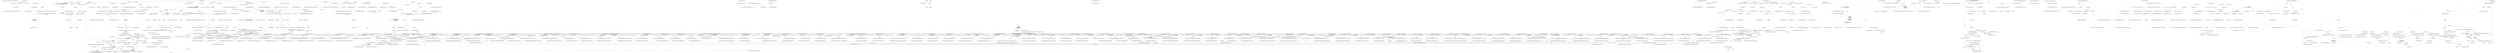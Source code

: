 digraph  {
m0_0 [cluster="Nancy.Bootstrapper.CollectionTypeRegistration.CollectionTypeRegistration(System.Type, System.Collections.Generic.IEnumerable<System.Type>)", file="CollectionTypeRegistration.cs", label="Entry Nancy.Bootstrapper.CollectionTypeRegistration.CollectionTypeRegistration(System.Type, System.Collections.Generic.IEnumerable<System.Type>)", span="19-19"];
m0_1 [cluster="Nancy.Bootstrapper.CollectionTypeRegistration.CollectionTypeRegistration(System.Type, System.Collections.Generic.IEnumerable<System.Type>)", file="CollectionTypeRegistration.cs", label="this.RegistrationType = registrationType", span="21-21"];
m0_2 [cluster="Nancy.Bootstrapper.CollectionTypeRegistration.CollectionTypeRegistration(System.Type, System.Collections.Generic.IEnumerable<System.Type>)", color=green, community=0, file="CollectionTypeRegistration.cs", label="11: this.ImplementationTypes = implementationTypes", span="22-22"];
m0_3 [cluster="Nancy.Bootstrapper.CollectionTypeRegistration.CollectionTypeRegistration(System.Type, System.Collections.Generic.IEnumerable<System.Type>)", file="CollectionTypeRegistration.cs", label="Exit Nancy.Bootstrapper.CollectionTypeRegistration.CollectionTypeRegistration(System.Type, System.Collections.Generic.IEnumerable<System.Type>)", span="19-19"];
m0_4 [file="CollectionTypeRegistration.cs", label="Nancy.Bootstrapper.CollectionTypeRegistration", span=""];
m2_17 [cluster="System.Collections.Generic.List<T>.List()", file="ConfigurableBootstrapper.cs", label="Entry System.Collections.Generic.List<T>.List()", span="0-0"];
m2_144 [cluster="Nancy.Testing.ConfigurableBootstrapper.GetEngineInternal()", file="ConfigurableBootstrapper.cs", label="Entry Nancy.Testing.ConfigurableBootstrapper.GetEngineInternal()", span="331-331"];
m2_145 [cluster="Nancy.Testing.ConfigurableBootstrapper.GetEngineInternal()", file="ConfigurableBootstrapper.cs", label="return this.ApplicationContainer.Resolve<INancyEngine>();", span="333-333"];
m2_146 [cluster="Nancy.Testing.ConfigurableBootstrapper.GetEngineInternal()", file="ConfigurableBootstrapper.cs", label="Exit Nancy.Testing.ConfigurableBootstrapper.GetEngineInternal()", span="331-331"];
m2_262 [cluster="Nancy.Testing.ConfigurableBootstrapper.ConfigurableBootstrapperConfigurator.Dependency<T>()", file="ConfigurableBootstrapper.cs", label="Entry Nancy.Testing.ConfigurableBootstrapper.ConfigurableBootstrapperConfigurator.Dependency<T>()", span="604-604"];
m2_263 [cluster="Nancy.Testing.ConfigurableBootstrapper.ConfigurableBootstrapperConfigurator.Dependency<T>()", file="ConfigurableBootstrapper.cs", label="this.bootstrapper.registeredTypes.Add(new TypeRegistration(typeof(T), typeof(T)))", span="606-606"];
m2_264 [cluster="Nancy.Testing.ConfigurableBootstrapper.ConfigurableBootstrapperConfigurator.Dependency<T>()", file="ConfigurableBootstrapper.cs", label="typeof(T).GetInterfaces()", span="608-608"];
m2_265 [cluster="Nancy.Testing.ConfigurableBootstrapper.ConfigurableBootstrapperConfigurator.Dependency<T>()", file="ConfigurableBootstrapper.cs", label="this.bootstrapper.registeredTypes.Add(new TypeRegistration(interfaceType, typeof(T)))", span="610-610"];
m2_266 [cluster="Nancy.Testing.ConfigurableBootstrapper.ConfigurableBootstrapperConfigurator.Dependency<T>()", file="ConfigurableBootstrapper.cs", label="return this;", span="613-613"];
m2_267 [cluster="Nancy.Testing.ConfigurableBootstrapper.ConfigurableBootstrapperConfigurator.Dependency<T>()", file="ConfigurableBootstrapper.cs", label="Exit Nancy.Testing.ConfigurableBootstrapper.ConfigurableBootstrapperConfigurator.Dependency<T>()", span="604-604"];
m2_151 [cluster="Nancy.TinyIoc.TinyIoCContainer.Resolve<ResolveType>(string)", file="ConfigurableBootstrapper.cs", label="Entry Nancy.TinyIoc.TinyIoCContainer.Resolve<ResolveType>(string)", span="1336-1336"];
m2_499 [cluster="Nancy.Testing.ConfigurableBootstrapper.ConfigurableBootstrapperConfigurator.ViewEngine(Nancy.ViewEngines.IViewEngine)", file="ConfigurableBootstrapper.cs", label="Entry Nancy.Testing.ConfigurableBootstrapper.ConfigurableBootstrapperConfigurator.ViewEngine(Nancy.ViewEngines.IViewEngine)", span="1306-1306"];
m2_500 [cluster="Nancy.Testing.ConfigurableBootstrapper.ConfigurableBootstrapperConfigurator.ViewEngine(Nancy.ViewEngines.IViewEngine)", file="ConfigurableBootstrapper.cs", label="this.bootstrapper.registeredInstances.Add(\r\n                    new InstanceRegistration(typeof(IViewEngine), viewEngine))", span="1308-1309"];
m2_501 [cluster="Nancy.Testing.ConfigurableBootstrapper.ConfigurableBootstrapperConfigurator.ViewEngine(Nancy.ViewEngines.IViewEngine)", file="ConfigurableBootstrapper.cs", label="return this;", span="1311-1311"];
m2_502 [cluster="Nancy.Testing.ConfigurableBootstrapper.ConfigurableBootstrapperConfigurator.ViewEngine(Nancy.ViewEngines.IViewEngine)", file="ConfigurableBootstrapper.cs", label="Exit Nancy.Testing.ConfigurableBootstrapper.ConfigurableBootstrapperConfigurator.ViewEngine(Nancy.ViewEngines.IViewEngine)", span="1306-1306"];
m2_479 [cluster="Nancy.Testing.ConfigurableBootstrapper.ConfigurableBootstrapperConfigurator.ResponseProcessors(params System.Type[])", file="ConfigurableBootstrapper.cs", label="Entry Nancy.Testing.ConfigurableBootstrapper.ConfigurableBootstrapperConfigurator.ResponseProcessors(params System.Type[])", span="1245-1245"];
m2_480 [cluster="Nancy.Testing.ConfigurableBootstrapper.ConfigurableBootstrapperConfigurator.ResponseProcessors(params System.Type[])", file="ConfigurableBootstrapper.cs", label="this.bootstrapper.registeredTypes.Add(\r\n                    new CollectionTypeRegistration(typeof(IResponseProcessor), responseProcessors))", span="1247-1248"];
m2_481 [cluster="Nancy.Testing.ConfigurableBootstrapper.ConfigurableBootstrapperConfigurator.ResponseProcessors(params System.Type[])", file="ConfigurableBootstrapper.cs", label="return this;", span="1250-1250"];
m2_482 [cluster="Nancy.Testing.ConfigurableBootstrapper.ConfigurableBootstrapperConfigurator.ResponseProcessors(params System.Type[])", file="ConfigurableBootstrapper.cs", label="Exit Nancy.Testing.ConfigurableBootstrapper.ConfigurableBootstrapperConfigurator.ResponseProcessors(params System.Type[])", span="1245-1245"];
m2_226 [cluster="Nancy.Testing.ConfigurableBootstrapper.RegisterRequestContainerModules(Nancy.TinyIoc.TinyIoCContainer, System.Collections.Generic.IEnumerable<Nancy.Bootstrapper.ModuleRegistration>)", file="ConfigurableBootstrapper.cs", label="Entry Nancy.Testing.ConfigurableBootstrapper.RegisterRequestContainerModules(Nancy.TinyIoc.TinyIoCContainer, System.Collections.Generic.IEnumerable<Nancy.Bootstrapper.ModuleRegistration>)", span="462-462"];
m2_227 [cluster="Nancy.Testing.ConfigurableBootstrapper.RegisterRequestContainerModules(Nancy.TinyIoc.TinyIoCContainer, System.Collections.Generic.IEnumerable<Nancy.Bootstrapper.ModuleRegistration>)", file="ConfigurableBootstrapper.cs", label=moduleRegistrationTypes, span="464-464"];
m2_228 [cluster="Nancy.Testing.ConfigurableBootstrapper.RegisterRequestContainerModules(Nancy.TinyIoc.TinyIoCContainer, System.Collections.Generic.IEnumerable<Nancy.Bootstrapper.ModuleRegistration>)", file="ConfigurableBootstrapper.cs", label="container.Register(\r\n                    typeof(INancyModule),\r\n                    moduleRegistrationType.ModuleType,\r\n                    moduleRegistrationType.ModuleKey).\r\n                    AsSingleton()", span="466-470"];
m2_229 [cluster="Nancy.Testing.ConfigurableBootstrapper.RegisterRequestContainerModules(Nancy.TinyIoc.TinyIoCContainer, System.Collections.Generic.IEnumerable<Nancy.Bootstrapper.ModuleRegistration>)", file="ConfigurableBootstrapper.cs", label="Exit Nancy.Testing.ConfigurableBootstrapper.RegisterRequestContainerModules(Nancy.TinyIoc.TinyIoCContainer, System.Collections.Generic.IEnumerable<Nancy.Bootstrapper.ModuleRegistration>)", span="462-462"];
m2_312 [cluster="System.Collections.Generic.List<T>.List(System.Collections.Generic.IEnumerable<T>)", file="ConfigurableBootstrapper.cs", label="Entry System.Collections.Generic.List<T>.List(System.Collections.Generic.IEnumerable<T>)", span="0-0"];
m2_390 [cluster="Nancy.Testing.ConfigurableBootstrapper.ConfigurableBootstrapperConfigurator.RouteCache<T>()", file="ConfigurableBootstrapper.cs", label="Entry Nancy.Testing.ConfigurableBootstrapper.ConfigurableBootstrapperConfigurator.RouteCache<T>()", span="973-973"];
m2_391 [cluster="Nancy.Testing.ConfigurableBootstrapper.ConfigurableBootstrapperConfigurator.RouteCache<T>()", file="ConfigurableBootstrapper.cs", label="this.bootstrapper.configuration.RouteCache = typeof(T)", span="975-975"];
m2_392 [cluster="Nancy.Testing.ConfigurableBootstrapper.ConfigurableBootstrapperConfigurator.RouteCache<T>()", file="ConfigurableBootstrapper.cs", label="return this;", span="976-976"];
m2_393 [cluster="Nancy.Testing.ConfigurableBootstrapper.ConfigurableBootstrapperConfigurator.RouteCache<T>()", file="ConfigurableBootstrapper.cs", label="Exit Nancy.Testing.ConfigurableBootstrapper.ConfigurableBootstrapperConfigurator.RouteCache<T>()", span="973-973"];
m2_74 [cluster="object.GetType()", file="ConfigurableBootstrapper.cs", label="Entry object.GetType()", span="0-0"];
m2_185 [cluster="Unk.All", file="ConfigurableBootstrapper.cs", label="Entry Unk.All", span=""];
m2_135 [cluster="Nancy.TinyIoc.TinyIoCContainer.GetChildContainer()", file="ConfigurableBootstrapper.cs", label="Entry Nancy.TinyIoc.TinyIoCContainer.GetChildContainer()", span="754-754"];
m2_495 [cluster="Nancy.Testing.ConfigurableBootstrapper.ConfigurableBootstrapperConfigurator.ViewCache<T>()", file="ConfigurableBootstrapper.cs", label="Entry Nancy.Testing.ConfigurableBootstrapper.ConfigurableBootstrapperConfigurator.ViewCache<T>()", span="1295-1295"];
m2_496 [cluster="Nancy.Testing.ConfigurableBootstrapper.ConfigurableBootstrapperConfigurator.ViewCache<T>()", file="ConfigurableBootstrapper.cs", label="this.bootstrapper.configuration.ViewCache = typeof(T)", span="1297-1297"];
m2_497 [cluster="Nancy.Testing.ConfigurableBootstrapper.ConfigurableBootstrapperConfigurator.ViewCache<T>()", file="ConfigurableBootstrapper.cs", label="return this;", span="1298-1298"];
m2_498 [cluster="Nancy.Testing.ConfigurableBootstrapper.ConfigurableBootstrapperConfigurator.ViewCache<T>()", file="ConfigurableBootstrapper.cs", label="Exit Nancy.Testing.ConfigurableBootstrapper.ConfigurableBootstrapperConfigurator.ViewCache<T>()", span="1295-1295"];
m2_34 [cluster="System.Action<T1, T2>.Invoke(T1, T2)", file="ConfigurableBootstrapper.cs", label="Entry System.Action<T1, T2>.Invoke(T1, T2)", span="0-0"];
m2_27 [cluster="Nancy.Testing.ConfigurableBootstrapper.LoadReferencesForAssemblyUnderTest(string)", file="ConfigurableBootstrapper.cs", label="Entry Nancy.Testing.ConfigurableBootstrapper.LoadReferencesForAssemblyUnderTest(string)", span="143-143"];
m2_75 [cluster="Nancy.Testing.ConfigurableBootstrapper.LoadReferencesForAssemblyUnderTest(string)", file="ConfigurableBootstrapper.cs", label="!TestAssemblySuffixes.Any(x => GetSafePathExtension(testAssemblyName).Equals(''.'' + x, StringComparison.OrdinalIgnoreCase))", span="145-145"];
m2_77 [cluster="Nancy.Testing.ConfigurableBootstrapper.LoadReferencesForAssemblyUnderTest(string)", file="ConfigurableBootstrapper.cs", label="var testAssemblyNameWithoutExtension =\r\n                Path.GetFileNameWithoutExtension(testAssemblyName)", span="150-151"];
m2_76 [cluster="Nancy.Testing.ConfigurableBootstrapper.LoadReferencesForAssemblyUnderTest(string)", file="ConfigurableBootstrapper.cs", label="return;", span="147-147"];
m2_78 [cluster="Nancy.Testing.ConfigurableBootstrapper.LoadReferencesForAssemblyUnderTest(string)", file="ConfigurableBootstrapper.cs", label="var testAssemblyPath =\r\n                Path.Combine(AppDomain.CurrentDomain.BaseDirectory, string.Concat(testAssemblyNameWithoutExtension, ''.dll''))", span="153-154"];
m2_80 [cluster="Nancy.Testing.ConfigurableBootstrapper.LoadReferencesForAssemblyUnderTest(string)", file="ConfigurableBootstrapper.cs", label="AppDomainAssemblyTypeScanner.LoadAssemblies(AppDomain.CurrentDomain.BaseDirectory, string.Concat(testAssemblyNameWithoutExtension, ''.dll''))", span="158-158"];
m2_81 [cluster="Nancy.Testing.ConfigurableBootstrapper.LoadReferencesForAssemblyUnderTest(string)", file="ConfigurableBootstrapper.cs", label="var assemblyUnderTest = AppDomain.CurrentDomain\r\n                    .GetAssemblies()\r\n                    .FirstOrDefault(x => x.GetName().Name.Equals(testAssemblyNameWithoutExtension, StringComparison.OrdinalIgnoreCase))", span="160-162"];
m2_79 [cluster="Nancy.Testing.ConfigurableBootstrapper.LoadReferencesForAssemblyUnderTest(string)", file="ConfigurableBootstrapper.cs", label="File.Exists(testAssemblyPath)", span="156-156"];
m2_82 [cluster="Nancy.Testing.ConfigurableBootstrapper.LoadReferencesForAssemblyUnderTest(string)", file="ConfigurableBootstrapper.cs", label="assemblyUnderTest != null", span="164-164"];
m2_83 [cluster="Nancy.Testing.ConfigurableBootstrapper.LoadReferencesForAssemblyUnderTest(string)", file="ConfigurableBootstrapper.cs", label="assemblyUnderTest.GetReferencedAssemblies()", span="166-166"];
m2_84 [cluster="Nancy.Testing.ConfigurableBootstrapper.LoadReferencesForAssemblyUnderTest(string)", file="ConfigurableBootstrapper.cs", label="AppDomainAssemblyTypeScanner.LoadAssemblies(AppDomain.CurrentDomain.BaseDirectory, string.Concat(referencedAssembly.Name, ''.dll''))", span="168-168"];
m2_85 [cluster="Nancy.Testing.ConfigurableBootstrapper.LoadReferencesForAssemblyUnderTest(string)", file="ConfigurableBootstrapper.cs", label="Exit Nancy.Testing.ConfigurableBootstrapper.LoadReferencesForAssemblyUnderTest(string)", span="143-143"];
m2_414 [cluster="Nancy.Testing.ConfigurableBootstrapper.ConfigurableBootstrapperConfigurator.RouteInvoker<T>()", file="ConfigurableBootstrapper.cs", label="Entry Nancy.Testing.ConfigurableBootstrapper.ConfigurableBootstrapperConfigurator.RouteInvoker<T>()", span="1047-1047"];
m2_415 [cluster="Nancy.Testing.ConfigurableBootstrapper.ConfigurableBootstrapperConfigurator.RouteInvoker<T>()", file="ConfigurableBootstrapper.cs", label="this.bootstrapper.configuration.RouteInvoker = typeof(T)", span="1049-1049"];
m2_416 [cluster="Nancy.Testing.ConfigurableBootstrapper.ConfigurableBootstrapperConfigurator.RouteInvoker<T>()", file="ConfigurableBootstrapper.cs", label="return this;", span="1050-1050"];
m2_417 [cluster="Nancy.Testing.ConfigurableBootstrapper.ConfigurableBootstrapperConfigurator.RouteInvoker<T>()", file="ConfigurableBootstrapper.cs", label="Exit Nancy.Testing.ConfigurableBootstrapper.ConfigurableBootstrapperConfigurator.RouteInvoker<T>()", span="1047-1047"];
m2_438 [cluster="Nancy.Testing.ConfigurableBootstrapper.ConfigurableBootstrapperConfigurator.ModelValidatorLocator<T>()", file="ConfigurableBootstrapper.cs", label="Entry Nancy.Testing.ConfigurableBootstrapper.ConfigurableBootstrapperConfigurator.ModelValidatorLocator<T>()", span="1119-1119"];
m2_439 [cluster="Nancy.Testing.ConfigurableBootstrapper.ConfigurableBootstrapperConfigurator.ModelValidatorLocator<T>()", file="ConfigurableBootstrapper.cs", label="this.bootstrapper.configuration.ModelValidatorLocator = typeof(T)", span="1121-1121"];
m2_440 [cluster="Nancy.Testing.ConfigurableBootstrapper.ConfigurableBootstrapperConfigurator.ModelValidatorLocator<T>()", file="ConfigurableBootstrapper.cs", label="return this;", span="1122-1122"];
m2_441 [cluster="Nancy.Testing.ConfigurableBootstrapper.ConfigurableBootstrapperConfigurator.ModelValidatorLocator<T>()", file="ConfigurableBootstrapper.cs", label="Exit Nancy.Testing.ConfigurableBootstrapper.ConfigurableBootstrapperConfigurator.ModelValidatorLocator<T>()", span="1119-1119"];
m2_173 [cluster="Nancy.Testing.ConfigurableBootstrapper.RegisterTypes(Nancy.TinyIoc.TinyIoCContainer, System.Collections.Generic.IEnumerable<Nancy.Bootstrapper.TypeRegistration>)", file="ConfigurableBootstrapper.cs", label="Entry Nancy.Testing.ConfigurableBootstrapper.RegisterTypes(Nancy.TinyIoc.TinyIoCContainer, System.Collections.Generic.IEnumerable<Nancy.Bootstrapper.TypeRegistration>)", span="405-405"];
m2_174 [cluster="Nancy.Testing.ConfigurableBootstrapper.RegisterTypes(Nancy.TinyIoc.TinyIoCContainer, System.Collections.Generic.IEnumerable<Nancy.Bootstrapper.TypeRegistration>)", file="ConfigurableBootstrapper.cs", label="var configuredTypes = this.GetTypeRegistrations().ToList()", span="407-407"];
m2_175 [cluster="Nancy.Testing.ConfigurableBootstrapper.RegisterTypes(Nancy.TinyIoc.TinyIoCContainer, System.Collections.Generic.IEnumerable<Nancy.Bootstrapper.TypeRegistration>)", file="ConfigurableBootstrapper.cs", label="typeRegistrations = configuredTypes\r\n                .Concat(typeRegistrations.Where(x => configuredTypes.All(y => y.RegistrationType != x.RegistrationType)))\r\n                .Where(x => this.registeredInstances.All(y => y.RegistrationType != x.RegistrationType))", span="409-411"];
m2_177 [cluster="Nancy.Testing.ConfigurableBootstrapper.RegisterTypes(Nancy.TinyIoc.TinyIoCContainer, System.Collections.Generic.IEnumerable<Nancy.Bootstrapper.TypeRegistration>)", file="ConfigurableBootstrapper.cs", label="container.Register(typeRegistration.RegistrationType, typeRegistration.ImplementationType).AsSingleton()", span="415-415"];
m2_176 [cluster="Nancy.Testing.ConfigurableBootstrapper.RegisterTypes(Nancy.TinyIoc.TinyIoCContainer, System.Collections.Generic.IEnumerable<Nancy.Bootstrapper.TypeRegistration>)", file="ConfigurableBootstrapper.cs", label=typeRegistrations, span="413-413"];
m2_178 [cluster="Nancy.Testing.ConfigurableBootstrapper.RegisterTypes(Nancy.TinyIoc.TinyIoCContainer, System.Collections.Generic.IEnumerable<Nancy.Bootstrapper.TypeRegistration>)", file="ConfigurableBootstrapper.cs", label="Exit Nancy.Testing.ConfigurableBootstrapper.RegisterTypes(Nancy.TinyIoc.TinyIoCContainer, System.Collections.Generic.IEnumerable<Nancy.Bootstrapper.TypeRegistration>)", span="405-405"];
m2_595 [cluster="Nancy.Testing.ConfigurableBootstrapper.ConfigurableBootstrapperConfigurator.RequestStartup(System.Action<Nancy.TinyIoc.TinyIoCContainer, Nancy.Bootstrapper.IPipelines, Nancy.NancyContext>)", file="ConfigurableBootstrapper.cs", label="Entry Nancy.Testing.ConfigurableBootstrapper.ConfigurableBootstrapperConfigurator.RequestStartup(System.Action<Nancy.TinyIoc.TinyIoCContainer, Nancy.Bootstrapper.IPipelines, Nancy.NancyContext>)", span="1584-1584"];
m2_596 [cluster="Nancy.Testing.ConfigurableBootstrapper.ConfigurableBootstrapperConfigurator.RequestStartup(System.Action<Nancy.TinyIoc.TinyIoCContainer, Nancy.Bootstrapper.IPipelines, Nancy.NancyContext>)", file="ConfigurableBootstrapper.cs", label="this.bootstrapper.requestStartupActions.Add(action)", span="1586-1586"];
m2_597 [cluster="Nancy.Testing.ConfigurableBootstrapper.ConfigurableBootstrapperConfigurator.RequestStartup(System.Action<Nancy.TinyIoc.TinyIoCContainer, Nancy.Bootstrapper.IPipelines, Nancy.NancyContext>)", file="ConfigurableBootstrapper.cs", label="return this;", span="1587-1587"];
m2_598 [cluster="Nancy.Testing.ConfigurableBootstrapper.ConfigurableBootstrapperConfigurator.RequestStartup(System.Action<Nancy.TinyIoc.TinyIoCContainer, Nancy.Bootstrapper.IPipelines, Nancy.NancyContext>)", file="ConfigurableBootstrapper.cs", label="Exit Nancy.Testing.ConfigurableBootstrapper.ConfigurableBootstrapperConfigurator.RequestStartup(System.Action<Nancy.TinyIoc.TinyIoCContainer, Nancy.Bootstrapper.IPipelines, Nancy.NancyContext>)", span="1584-1584"];
m2_155 [cluster="Nancy.Testing.ConfigurableBootstrapper.GetDiagnostics()", file="ConfigurableBootstrapper.cs", label="Entry Nancy.Testing.ConfigurableBootstrapper.GetDiagnostics()", span="360-360"];
m2_156 [cluster="Nancy.Testing.ConfigurableBootstrapper.GetDiagnostics()", file="ConfigurableBootstrapper.cs", label="return this.ApplicationContainer.Resolve<IDiagnostics>();", span="362-362"];
m2_157 [cluster="Nancy.Testing.ConfigurableBootstrapper.GetDiagnostics()", file="ConfigurableBootstrapper.cs", label="Exit Nancy.Testing.ConfigurableBootstrapper.GetDiagnostics()", span="360-360"];
m2_507 [cluster="Nancy.Testing.ConfigurableBootstrapper.ConfigurableBootstrapperConfigurator.ViewEngines(params System.Type[])", file="ConfigurableBootstrapper.cs", label="Entry Nancy.Testing.ConfigurableBootstrapper.ConfigurableBootstrapperConfigurator.ViewEngines(params System.Type[])", span="1332-1332"];
m2_508 [cluster="Nancy.Testing.ConfigurableBootstrapper.ConfigurableBootstrapperConfigurator.ViewEngines(params System.Type[])", file="ConfigurableBootstrapper.cs", label="this.bootstrapper.registeredTypes.Add(\r\n                    new CollectionTypeRegistration(typeof(IViewEngine), viewEngines))", span="1334-1335"];
m2_509 [cluster="Nancy.Testing.ConfigurableBootstrapper.ConfigurableBootstrapperConfigurator.ViewEngines(params System.Type[])", file="ConfigurableBootstrapper.cs", label="return this;", span="1337-1337"];
m2_510 [cluster="Nancy.Testing.ConfigurableBootstrapper.ConfigurableBootstrapperConfigurator.ViewEngines(params System.Type[])", file="ConfigurableBootstrapper.cs", label="Exit Nancy.Testing.ConfigurableBootstrapper.ConfigurableBootstrapperConfigurator.ViewEngines(params System.Type[])", span="1332-1332"];
m2_551 [cluster="Nancy.Testing.ConfigurableBootstrapper.ConfigurableBootstrapperConfigurator.ObjectSerializer(Nancy.IObjectSerializer)", file="ConfigurableBootstrapper.cs", label="Entry Nancy.Testing.ConfigurableBootstrapper.ConfigurableBootstrapperConfigurator.ObjectSerializer(Nancy.IObjectSerializer)", span="1465-1465"];
m2_552 [cluster="Nancy.Testing.ConfigurableBootstrapper.ConfigurableBootstrapperConfigurator.ObjectSerializer(Nancy.IObjectSerializer)", file="ConfigurableBootstrapper.cs", label="this.bootstrapper.registeredInstances.Add(\r\n                    new InstanceRegistration(typeof(IObjectSerializer), objectSerializer))", span="1467-1468"];
m2_553 [cluster="Nancy.Testing.ConfigurableBootstrapper.ConfigurableBootstrapperConfigurator.ObjectSerializer(Nancy.IObjectSerializer)", file="ConfigurableBootstrapper.cs", label="return this;", span="1470-1470"];
m2_554 [cluster="Nancy.Testing.ConfigurableBootstrapper.ConfigurableBootstrapperConfigurator.ObjectSerializer(Nancy.IObjectSerializer)", file="ConfigurableBootstrapper.cs", label="Exit Nancy.Testing.ConfigurableBootstrapper.ConfigurableBootstrapperConfigurator.ObjectSerializer(Nancy.IObjectSerializer)", span="1465-1465"];
m2_68 [cluster="Nancy.Testing.ConfigurableBootstrapper.GetCollectionTypeRegistrations()", file="ConfigurableBootstrapper.cs", label="Entry Nancy.Testing.ConfigurableBootstrapper.GetCollectionTypeRegistrations()", span="138-138"];
m2_69 [cluster="Nancy.Testing.ConfigurableBootstrapper.GetCollectionTypeRegistrations()", file="ConfigurableBootstrapper.cs", label="return this.registeredTypes.Where(x => x.GetType() == typeof(CollectionTypeRegistration)).Cast<CollectionTypeRegistration>();", span="140-140"];
m2_70 [cluster="Nancy.Testing.ConfigurableBootstrapper.GetCollectionTypeRegistrations()", file="ConfigurableBootstrapper.cs", label="Exit Nancy.Testing.ConfigurableBootstrapper.GetCollectionTypeRegistrations()", span="138-138"];
m2_374 [cluster="Nancy.Testing.ConfigurableBootstrapper.ConfigurableBootstrapperConfigurator.RenderContextFactory<T>()", file="ConfigurableBootstrapper.cs", label="Entry Nancy.Testing.ConfigurableBootstrapper.ConfigurableBootstrapperConfigurator.RenderContextFactory<T>()", span="925-925"];
m2_375 [cluster="Nancy.Testing.ConfigurableBootstrapper.ConfigurableBootstrapperConfigurator.RenderContextFactory<T>()", file="ConfigurableBootstrapper.cs", label="this.bootstrapper.configuration.RenderContextFactory = typeof(T)", span="927-927"];
m2_376 [cluster="Nancy.Testing.ConfigurableBootstrapper.ConfigurableBootstrapperConfigurator.RenderContextFactory<T>()", file="ConfigurableBootstrapper.cs", label="return this;", span="928-928"];
m2_377 [cluster="Nancy.Testing.ConfigurableBootstrapper.ConfigurableBootstrapperConfigurator.RenderContextFactory<T>()", file="ConfigurableBootstrapper.cs", label="Exit Nancy.Testing.ConfigurableBootstrapper.ConfigurableBootstrapperConfigurator.RenderContextFactory<T>()", span="925-925"];
m2_179 [cluster="System.Collections.Generic.IEnumerable<TSource>.ToList<TSource>()", file="ConfigurableBootstrapper.cs", label="Entry System.Collections.Generic.IEnumerable<TSource>.ToList<TSource>()", span="0-0"];
m2_208 [cluster="Nancy.Testing.ConfigurableBootstrapper.RegisterInstances(Nancy.TinyIoc.TinyIoCContainer, System.Collections.Generic.IEnumerable<Nancy.Bootstrapper.InstanceRegistration>)", file="ConfigurableBootstrapper.cs", label="Entry Nancy.Testing.ConfigurableBootstrapper.RegisterInstances(Nancy.TinyIoc.TinyIoCContainer, System.Collections.Generic.IEnumerable<Nancy.Bootstrapper.InstanceRegistration>)", span="443-443"];
m2_209 [cluster="Nancy.Testing.ConfigurableBootstrapper.RegisterInstances(Nancy.TinyIoc.TinyIoCContainer, System.Collections.Generic.IEnumerable<Nancy.Bootstrapper.InstanceRegistration>)", file="ConfigurableBootstrapper.cs", label="instanceRegistrations = this.registeredInstances\r\n                .Concat(instanceRegistrations.Where(x => this.registeredInstances.All(y => y.RegistrationType != x.RegistrationType)))\r\n                .Where(x => this.GetTypeRegistrations().All(y => y.RegistrationType != x.RegistrationType))", span="445-447"];
m2_211 [cluster="Nancy.Testing.ConfigurableBootstrapper.RegisterInstances(Nancy.TinyIoc.TinyIoCContainer, System.Collections.Generic.IEnumerable<Nancy.Bootstrapper.InstanceRegistration>)", file="ConfigurableBootstrapper.cs", label="container.Register(\r\n                    instanceRegistration.RegistrationType,\r\n                    instanceRegistration.Implementation)", span="451-453"];
m2_210 [cluster="Nancy.Testing.ConfigurableBootstrapper.RegisterInstances(Nancy.TinyIoc.TinyIoCContainer, System.Collections.Generic.IEnumerable<Nancy.Bootstrapper.InstanceRegistration>)", file="ConfigurableBootstrapper.cs", label=instanceRegistrations, span="449-449"];
m2_212 [cluster="Nancy.Testing.ConfigurableBootstrapper.RegisterInstances(Nancy.TinyIoc.TinyIoCContainer, System.Collections.Generic.IEnumerable<Nancy.Bootstrapper.InstanceRegistration>)", file="ConfigurableBootstrapper.cs", label="Exit Nancy.Testing.ConfigurableBootstrapper.RegisterInstances(Nancy.TinyIoc.TinyIoCContainer, System.Collections.Generic.IEnumerable<Nancy.Bootstrapper.InstanceRegistration>)", span="443-443"];
m2_426 [cluster="Nancy.Testing.ConfigurableBootstrapper.ConfigurableBootstrapperConfigurator.RouteResolver(Nancy.Routing.IRouteResolver)", file="ConfigurableBootstrapper.cs", label="Entry Nancy.Testing.ConfigurableBootstrapper.ConfigurableBootstrapperConfigurator.RouteResolver(Nancy.Routing.IRouteResolver)", span="1082-1082"];
m2_427 [cluster="Nancy.Testing.ConfigurableBootstrapper.ConfigurableBootstrapperConfigurator.RouteResolver(Nancy.Routing.IRouteResolver)", file="ConfigurableBootstrapper.cs", label="this.bootstrapper.registeredInstances.Add(\r\n                    new InstanceRegistration(typeof(IRouteResolver), routeResolver))", span="1084-1085"];
m2_428 [cluster="Nancy.Testing.ConfigurableBootstrapper.ConfigurableBootstrapperConfigurator.RouteResolver(Nancy.Routing.IRouteResolver)", file="ConfigurableBootstrapper.cs", label="return this;", span="1087-1087"];
m2_429 [cluster="Nancy.Testing.ConfigurableBootstrapper.ConfigurableBootstrapperConfigurator.RouteResolver(Nancy.Routing.IRouteResolver)", file="ConfigurableBootstrapper.cs", label="Exit Nancy.Testing.ConfigurableBootstrapper.ConfigurableBootstrapperConfigurator.RouteResolver(Nancy.Routing.IRouteResolver)", span="1082-1082"];
m2_352 [cluster="Nancy.Bootstrapper.DefaultModuleKeyGenerator.GetKeyForModuleType(System.Type)", file="ConfigurableBootstrapper.cs", label="Entry Nancy.Bootstrapper.DefaultModuleKeyGenerator.GetKeyForModuleType(System.Type)", span="14-14"];
m2_370 [cluster="Nancy.Testing.ConfigurableBootstrapper.ConfigurableBootstrapperConfigurator.RenderContextFactory(Nancy.ViewEngines.IRenderContextFactory)", file="ConfigurableBootstrapper.cs", label="Entry Nancy.Testing.ConfigurableBootstrapper.ConfigurableBootstrapperConfigurator.RenderContextFactory(Nancy.ViewEngines.IRenderContextFactory)", span="912-912"];
m2_371 [cluster="Nancy.Testing.ConfigurableBootstrapper.ConfigurableBootstrapperConfigurator.RenderContextFactory(Nancy.ViewEngines.IRenderContextFactory)", file="ConfigurableBootstrapper.cs", label="this.bootstrapper.registeredInstances.Add(\r\n                    new InstanceRegistration(typeof(IRenderContextFactory), renderContextFactory))", span="914-915"];
m2_372 [cluster="Nancy.Testing.ConfigurableBootstrapper.ConfigurableBootstrapperConfigurator.RenderContextFactory(Nancy.ViewEngines.IRenderContextFactory)", file="ConfigurableBootstrapper.cs", label="return this;", span="917-917"];
m2_373 [cluster="Nancy.Testing.ConfigurableBootstrapper.ConfigurableBootstrapperConfigurator.RenderContextFactory(Nancy.ViewEngines.IRenderContextFactory)", file="ConfigurableBootstrapper.cs", label="Exit Nancy.Testing.ConfigurableBootstrapper.ConfigurableBootstrapperConfigurator.RenderContextFactory(Nancy.ViewEngines.IRenderContextFactory)", span="912-912"];
m2_434 [cluster="Nancy.Testing.ConfigurableBootstrapper.ConfigurableBootstrapperConfigurator.ModelValidatorLocator(Nancy.Validation.IModelValidatorLocator)", file="ConfigurableBootstrapper.cs", label="Entry Nancy.Testing.ConfigurableBootstrapper.ConfigurableBootstrapperConfigurator.ModelValidatorLocator(Nancy.Validation.IModelValidatorLocator)", span="1106-1106"];
m2_435 [cluster="Nancy.Testing.ConfigurableBootstrapper.ConfigurableBootstrapperConfigurator.ModelValidatorLocator(Nancy.Validation.IModelValidatorLocator)", file="ConfigurableBootstrapper.cs", label="this.bootstrapper.registeredInstances.Add(\r\n                    new InstanceRegistration(typeof(IModelValidatorLocator), modelValidatorLocator))", span="1108-1109"];
m2_436 [cluster="Nancy.Testing.ConfigurableBootstrapper.ConfigurableBootstrapperConfigurator.ModelValidatorLocator(Nancy.Validation.IModelValidatorLocator)", file="ConfigurableBootstrapper.cs", label="return this;", span="1111-1111"];
m2_437 [cluster="Nancy.Testing.ConfigurableBootstrapper.ConfigurableBootstrapperConfigurator.ModelValidatorLocator(Nancy.Validation.IModelValidatorLocator)", file="ConfigurableBootstrapper.cs", label="Exit Nancy.Testing.ConfigurableBootstrapper.ConfigurableBootstrapperConfigurator.ModelValidatorLocator(Nancy.Validation.IModelValidatorLocator)", span="1106-1106"];
m2_53 [cluster="Nancy.Bootstrapper.NancyBootstrapperWithRequestContainerBase<TContainer>.GetModuleByKey(string, Nancy.NancyContext)", file="ConfigurableBootstrapper.cs", label="Entry Nancy.Bootstrapper.NancyBootstrapperWithRequestContainerBase<TContainer>.GetModuleByKey(string, Nancy.NancyContext)", span="53-53"];
m2_95 [cluster="Unk.Concat", file="ConfigurableBootstrapper.cs", label="Entry Unk.Concat", span=""];
m2_89 [cluster="System.IO.Path.Combine(string, string)", file="ConfigurableBootstrapper.cs", label="Entry System.IO.Path.Combine(string, string)", span="0-0"];
m2_402 [cluster="Nancy.Testing.ConfigurableBootstrapper.ConfigurableBootstrapperConfigurator.RootPathProvider(Nancy.IRootPathProvider)", file="ConfigurableBootstrapper.cs", label="Entry Nancy.Testing.ConfigurableBootstrapper.ConfigurableBootstrapperConfigurator.RootPathProvider(Nancy.IRootPathProvider)", span="1008-1008"];
m2_403 [cluster="Nancy.Testing.ConfigurableBootstrapper.ConfigurableBootstrapperConfigurator.RootPathProvider(Nancy.IRootPathProvider)", file="ConfigurableBootstrapper.cs", label="this.bootstrapper.registeredInstances.Add(\r\n                    new InstanceRegistration(typeof(IRootPathProvider), rootPathProvider))", span="1010-1011"];
m2_404 [cluster="Nancy.Testing.ConfigurableBootstrapper.ConfigurableBootstrapperConfigurator.RootPathProvider(Nancy.IRootPathProvider)", file="ConfigurableBootstrapper.cs", label="return this;", span="1013-1013"];
m2_405 [cluster="Nancy.Testing.ConfigurableBootstrapper.ConfigurableBootstrapperConfigurator.RootPathProvider(Nancy.IRootPathProvider)", file="ConfigurableBootstrapper.cs", label="Exit Nancy.Testing.ConfigurableBootstrapper.ConfigurableBootstrapperConfigurator.RootPathProvider(Nancy.IRootPathProvider)", span="1008-1008"];
m2_394 [cluster="Nancy.Testing.ConfigurableBootstrapper.ConfigurableBootstrapperConfigurator.RouteCacheProvider(Nancy.Routing.IRouteCacheProvider)", file="ConfigurableBootstrapper.cs", label="Entry Nancy.Testing.ConfigurableBootstrapper.ConfigurableBootstrapperConfigurator.RouteCacheProvider(Nancy.Routing.IRouteCacheProvider)", span="984-984"];
m2_395 [cluster="Nancy.Testing.ConfigurableBootstrapper.ConfigurableBootstrapperConfigurator.RouteCacheProvider(Nancy.Routing.IRouteCacheProvider)", file="ConfigurableBootstrapper.cs", label="this.bootstrapper.registeredInstances.Add(\r\n                    new InstanceRegistration(typeof(IRouteCacheProvider), routeCacheProvider))", span="986-987"];
m2_396 [cluster="Nancy.Testing.ConfigurableBootstrapper.ConfigurableBootstrapperConfigurator.RouteCacheProvider(Nancy.Routing.IRouteCacheProvider)", file="ConfigurableBootstrapper.cs", label="return this;", span="989-989"];
m2_397 [cluster="Nancy.Testing.ConfigurableBootstrapper.ConfigurableBootstrapperConfigurator.RouteCacheProvider(Nancy.Routing.IRouteCacheProvider)", file="ConfigurableBootstrapper.cs", label="Exit Nancy.Testing.ConfigurableBootstrapper.ConfigurableBootstrapperConfigurator.RouteCacheProvider(Nancy.Routing.IRouteCacheProvider)", span="984-984"];
m2_422 [cluster="Nancy.Testing.ConfigurableBootstrapper.ConfigurableBootstrapperConfigurator.RoutePatternMatcher<T>()", file="ConfigurableBootstrapper.cs", label="Entry Nancy.Testing.ConfigurableBootstrapper.ConfigurableBootstrapperConfigurator.RoutePatternMatcher<T>()", span="1071-1071"];
m2_423 [cluster="Nancy.Testing.ConfigurableBootstrapper.ConfigurableBootstrapperConfigurator.RoutePatternMatcher<T>()", file="ConfigurableBootstrapper.cs", label="this.bootstrapper.configuration.RoutePatternMatcher = typeof(T)", span="1073-1073"];
m2_424 [cluster="Nancy.Testing.ConfigurableBootstrapper.ConfigurableBootstrapperConfigurator.RoutePatternMatcher<T>()", file="ConfigurableBootstrapper.cs", label="return this;", span="1074-1074"];
m2_425 [cluster="Nancy.Testing.ConfigurableBootstrapper.ConfigurableBootstrapperConfigurator.RoutePatternMatcher<T>()", file="ConfigurableBootstrapper.cs", label="Exit Nancy.Testing.ConfigurableBootstrapper.ConfigurableBootstrapperConfigurator.RoutePatternMatcher<T>()", span="1071-1071"];
m2_591 [cluster="Nancy.Testing.ConfigurableBootstrapper.ConfigurableBootstrapperConfigurator.ApplicationStartup(System.Action<Nancy.TinyIoc.TinyIoCContainer, Nancy.Bootstrapper.IPipelines>)", file="ConfigurableBootstrapper.cs", label="Entry Nancy.Testing.ConfigurableBootstrapper.ConfigurableBootstrapperConfigurator.ApplicationStartup(System.Action<Nancy.TinyIoc.TinyIoCContainer, Nancy.Bootstrapper.IPipelines>)", span="1578-1578"];
m2_592 [cluster="Nancy.Testing.ConfigurableBootstrapper.ConfigurableBootstrapperConfigurator.ApplicationStartup(System.Action<Nancy.TinyIoc.TinyIoCContainer, Nancy.Bootstrapper.IPipelines>)", file="ConfigurableBootstrapper.cs", label="this.bootstrapper.applicationStartupActions.Add(action)", span="1580-1580"];
m2_593 [cluster="Nancy.Testing.ConfigurableBootstrapper.ConfigurableBootstrapperConfigurator.ApplicationStartup(System.Action<Nancy.TinyIoc.TinyIoCContainer, Nancy.Bootstrapper.IPipelines>)", file="ConfigurableBootstrapper.cs", label="return this;", span="1581-1581"];
m2_594 [cluster="Nancy.Testing.ConfigurableBootstrapper.ConfigurableBootstrapperConfigurator.ApplicationStartup(System.Action<Nancy.TinyIoc.TinyIoCContainer, Nancy.Bootstrapper.IPipelines>)", file="ConfigurableBootstrapper.cs", label="Exit Nancy.Testing.ConfigurableBootstrapper.ConfigurableBootstrapperConfigurator.ApplicationStartup(System.Action<Nancy.TinyIoc.TinyIoCContainer, Nancy.Bootstrapper.IPipelines>)", span="1578-1578"];
m2_90 [cluster="System.IO.File.Exists(string)", file="ConfigurableBootstrapper.cs", label="Entry System.IO.File.Exists(string)", span="0-0"];
m2_52 [cluster="Nancy.Testing.ConfigurableBootstrapper.ConfigurableModuleCatalog.GetModuleByKey(string, Nancy.NancyContext)", file="ConfigurableBootstrapper.cs", label="Entry Nancy.Testing.ConfigurableBootstrapper.ConfigurableModuleCatalog.GetModuleByKey(string, Nancy.NancyContext)", span="1622-1622"];
m2_604 [cluster="Nancy.Testing.ConfigurableBootstrapper.ConfigurableModuleCatalog.GetModuleByKey(string, Nancy.NancyContext)", file="ConfigurableBootstrapper.cs", label="return this.moduleInstances.ContainsKey(moduleKey) ? this.moduleInstances[moduleKey] : null;", span="1624-1624"];
m2_605 [cluster="Nancy.Testing.ConfigurableBootstrapper.ConfigurableModuleCatalog.GetModuleByKey(string, Nancy.NancyContext)", file="ConfigurableBootstrapper.cs", label="Exit Nancy.Testing.ConfigurableBootstrapper.ConfigurableModuleCatalog.GetModuleByKey(string, Nancy.NancyContext)", span="1622-1622"];
m2_48 [cluster="Nancy.Testing.ConfigurableBootstrapper.GetModuleByKey(string, Nancy.NancyContext)", file="ConfigurableBootstrapper.cs", label="Entry Nancy.Testing.ConfigurableBootstrapper.GetModuleByKey(string, Nancy.NancyContext)", span="120-120"];
m2_49 [cluster="Nancy.Testing.ConfigurableBootstrapper.GetModuleByKey(string, Nancy.NancyContext)", file="ConfigurableBootstrapper.cs", label="var module =\r\n                this.catalog.GetModuleByKey(moduleKey, context)", span="122-123"];
m2_50 [cluster="Nancy.Testing.ConfigurableBootstrapper.GetModuleByKey(string, Nancy.NancyContext)", file="ConfigurableBootstrapper.cs", label="return module ?? base.GetModuleByKey(moduleKey, context);", span="125-125"];
m2_51 [cluster="Nancy.Testing.ConfigurableBootstrapper.GetModuleByKey(string, Nancy.NancyContext)", file="ConfigurableBootstrapper.cs", label="Exit Nancy.Testing.ConfigurableBootstrapper.GetModuleByKey(string, Nancy.NancyContext)", span="120-120"];
m2_40 [cluster="Nancy.Bootstrapper.NancyBootstrapperBase<TContainer>.RequestStartup(TContainer, Nancy.Bootstrapper.IPipelines, Nancy.NancyContext)", file="ConfigurableBootstrapper.cs", label="Entry Nancy.Bootstrapper.NancyBootstrapperBase<TContainer>.RequestStartup(TContainer, Nancy.Bootstrapper.IPipelines, Nancy.NancyContext)", span="430-430"];
m2_2 [cluster="Nancy.Testing.ConfigurableBootstrapper.ConfigurableBootstrapper(System.Action<Nancy.Testing.ConfigurableBootstrapper.ConfigurableBootstrapperConfigurator>)", file="ConfigurableBootstrapper.cs", label="Entry Nancy.Testing.ConfigurableBootstrapper.ConfigurableBootstrapper(System.Action<Nancy.Testing.ConfigurableBootstrapper.ConfigurableBootstrapperConfigurator>)", span="54-54"];
m2_3 [cluster="Nancy.Testing.ConfigurableBootstrapper.ConfigurableBootstrapper(System.Action<Nancy.Testing.ConfigurableBootstrapper.ConfigurableBootstrapperConfigurator>)", file="ConfigurableBootstrapper.cs", label="this.catalog = new ConfigurableModuleCatalog()", span="56-56"];
m2_11 [cluster="Nancy.Testing.ConfigurableBootstrapper.ConfigurableBootstrapper(System.Action<Nancy.Testing.ConfigurableBootstrapper.ConfigurableBootstrapperConfigurator>)", file="ConfigurableBootstrapper.cs", label="configuration != null", span="68-68"];
m2_14 [cluster="Nancy.Testing.ConfigurableBootstrapper.ConfigurableBootstrapper(System.Action<Nancy.Testing.ConfigurableBootstrapper.ConfigurableBootstrapperConfigurator>)", file="ConfigurableBootstrapper.cs", label="configuration.Invoke(configurator)", span="74-74"];
m2_4 [cluster="Nancy.Testing.ConfigurableBootstrapper.ConfigurableBootstrapper(System.Action<Nancy.Testing.ConfigurableBootstrapper.ConfigurableBootstrapperConfigurator>)", file="ConfigurableBootstrapper.cs", label="this.configuration = NancyInternalConfiguration.Default", span="57-57"];
m2_5 [cluster="Nancy.Testing.ConfigurableBootstrapper.ConfigurableBootstrapper(System.Action<Nancy.Testing.ConfigurableBootstrapper.ConfigurableBootstrapperConfigurator>)", file="ConfigurableBootstrapper.cs", label="this.registeredTypes = new List<object>()", span="58-58"];
m2_6 [cluster="Nancy.Testing.ConfigurableBootstrapper.ConfigurableBootstrapper(System.Action<Nancy.Testing.ConfigurableBootstrapper.ConfigurableBootstrapperConfigurator>)", file="ConfigurableBootstrapper.cs", label="this.registeredInstances = new List<InstanceRegistration>()", span="59-59"];
m2_7 [cluster="Nancy.Testing.ConfigurableBootstrapper.ConfigurableBootstrapper(System.Action<Nancy.Testing.ConfigurableBootstrapper.ConfigurableBootstrapperConfigurator>)", file="ConfigurableBootstrapper.cs", label="this.applicationStartupActions = new List<Action<TinyIoCContainer, IPipelines>>()", span="60-60"];
m2_8 [cluster="Nancy.Testing.ConfigurableBootstrapper.ConfigurableBootstrapper(System.Action<Nancy.Testing.ConfigurableBootstrapper.ConfigurableBootstrapperConfigurator>)", file="ConfigurableBootstrapper.cs", label="this.requestStartupActions = new List<Action<TinyIoCContainer, IPipelines, NancyContext>>()", span="61-61"];
m2_9 [cluster="Nancy.Testing.ConfigurableBootstrapper.ConfigurableBootstrapper(System.Action<Nancy.Testing.ConfigurableBootstrapper.ConfigurableBootstrapperConfigurator>)", file="ConfigurableBootstrapper.cs", label="var testAssembly =\r\n                Assembly.GetCallingAssembly()", span="63-64"];
m2_10 [cluster="Nancy.Testing.ConfigurableBootstrapper.ConfigurableBootstrapper(System.Action<Nancy.Testing.ConfigurableBootstrapper.ConfigurableBootstrapperConfigurator>)", file="ConfigurableBootstrapper.cs", label="PerformConventionBasedAssemblyLoading(testAssembly)", span="66-66"];
m2_12 [cluster="Nancy.Testing.ConfigurableBootstrapper.ConfigurableBootstrapper(System.Action<Nancy.Testing.ConfigurableBootstrapper.ConfigurableBootstrapperConfigurator>)", file="ConfigurableBootstrapper.cs", label="var configurator =\r\n                    new ConfigurableBootstrapperConfigurator(this)", span="70-71"];
m2_13 [cluster="Nancy.Testing.ConfigurableBootstrapper.ConfigurableBootstrapper(System.Action<Nancy.Testing.ConfigurableBootstrapper.ConfigurableBootstrapperConfigurator>)", file="ConfigurableBootstrapper.cs", label="configurator.StatusCodeHandler<PassThroughStatusCodeHandler>()", span="73-73"];
m2_15 [cluster="Nancy.Testing.ConfigurableBootstrapper.ConfigurableBootstrapper(System.Action<Nancy.Testing.ConfigurableBootstrapper.ConfigurableBootstrapperConfigurator>)", file="ConfigurableBootstrapper.cs", label="Exit Nancy.Testing.ConfigurableBootstrapper.ConfigurableBootstrapper(System.Action<Nancy.Testing.ConfigurableBootstrapper.ConfigurableBootstrapperConfigurator>)", span="54-54"];
m2_531 [cluster="Nancy.Testing.ConfigurableBootstrapper.ConfigurableBootstrapperConfigurator.ViewLocator<T>()", file="ConfigurableBootstrapper.cs", label="Entry Nancy.Testing.ConfigurableBootstrapper.ConfigurableBootstrapperConfigurator.ViewLocator<T>()", span="1406-1406"];
m2_532 [cluster="Nancy.Testing.ConfigurableBootstrapper.ConfigurableBootstrapperConfigurator.ViewLocator<T>()", file="ConfigurableBootstrapper.cs", label="this.bootstrapper.configuration.ViewLocator = typeof(T)", span="1408-1408"];
m2_533 [cluster="Nancy.Testing.ConfigurableBootstrapper.ConfigurableBootstrapperConfigurator.ViewLocator<T>()", file="ConfigurableBootstrapper.cs", label="return this;", span="1409-1409"];
m2_534 [cluster="Nancy.Testing.ConfigurableBootstrapper.ConfigurableBootstrapperConfigurator.ViewLocator<T>()", file="ConfigurableBootstrapper.cs", label="Exit Nancy.Testing.ConfigurableBootstrapper.ConfigurableBootstrapperConfigurator.ViewLocator<T>()", span="1406-1406"];
m2_351 [cluster="Nancy.Bootstrapper.ModuleRegistration.ModuleRegistration(System.Type, string)", file="ConfigurableBootstrapper.cs", label="Entry Nancy.Bootstrapper.ModuleRegistration.ModuleRegistration(System.Type, string)", span="11-11"];
m2_578 [cluster="Nancy.Testing.ConfigurableBootstrapper.ConfigurableBootstrapperConfigurator.CultureService(Nancy.Culture.ICultureService)", file="ConfigurableBootstrapper.cs", label="Entry Nancy.Testing.ConfigurableBootstrapper.ConfigurableBootstrapperConfigurator.CultureService(Nancy.Culture.ICultureService)", span="1547-1547"];
m2_579 [cluster="Nancy.Testing.ConfigurableBootstrapper.ConfigurableBootstrapperConfigurator.CultureService(Nancy.Culture.ICultureService)", file="ConfigurableBootstrapper.cs", label="this.bootstrapper.registeredInstances.Add(\r\n                    new InstanceRegistration(typeof(ICultureService), cultureService))", span="1549-1550"];
m2_580 [cluster="Nancy.Testing.ConfigurableBootstrapper.ConfigurableBootstrapperConfigurator.CultureService(Nancy.Culture.ICultureService)", file="ConfigurableBootstrapper.cs", label="return this;", span="1552-1552"];
m2_581 [cluster="Nancy.Testing.ConfigurableBootstrapper.ConfigurableBootstrapperConfigurator.CultureService(Nancy.Culture.ICultureService)", file="ConfigurableBootstrapper.cs", label="Exit Nancy.Testing.ConfigurableBootstrapper.ConfigurableBootstrapperConfigurator.CultureService(Nancy.Culture.ICultureService)", span="1547-1547"];
m2_382 [cluster="Nancy.Testing.ConfigurableBootstrapper.ConfigurableBootstrapperConfigurator.ResponseFormatterFactory<T>()", file="ConfigurableBootstrapper.cs", label="Entry Nancy.Testing.ConfigurableBootstrapper.ConfigurableBootstrapperConfigurator.ResponseFormatterFactory<T>()", span="949-949"];
m2_383 [cluster="Nancy.Testing.ConfigurableBootstrapper.ConfigurableBootstrapperConfigurator.ResponseFormatterFactory<T>()", file="ConfigurableBootstrapper.cs", label="this.bootstrapper.configuration.ResponseFormatterFactory = typeof(T)", span="951-951"];
m2_384 [cluster="Nancy.Testing.ConfigurableBootstrapper.ConfigurableBootstrapperConfigurator.ResponseFormatterFactory<T>()", file="ConfigurableBootstrapper.cs", label="return this;", span="952-952"];
m2_385 [cluster="Nancy.Testing.ConfigurableBootstrapper.ConfigurableBootstrapperConfigurator.ResponseFormatterFactory<T>()", file="ConfigurableBootstrapper.cs", label="Exit Nancy.Testing.ConfigurableBootstrapper.ConfigurableBootstrapperConfigurator.ResponseFormatterFactory<T>()", span="949-949"];
m2_354 [cluster="Nancy.Testing.ConfigurableBootstrapper.ConfigurableBootstrapperConfigurator.NancyEngine(Nancy.INancyEngine)", file="ConfigurableBootstrapper.cs", label="Entry Nancy.Testing.ConfigurableBootstrapper.ConfigurableBootstrapperConfigurator.NancyEngine(Nancy.INancyEngine)", span="864-864"];
m2_355 [cluster="Nancy.Testing.ConfigurableBootstrapper.ConfigurableBootstrapperConfigurator.NancyEngine(Nancy.INancyEngine)", file="ConfigurableBootstrapper.cs", label="this.bootstrapper.registeredInstances.Add(\r\n                    new InstanceRegistration(typeof(INancyEngine), engine))", span="866-867"];
m2_356 [cluster="Nancy.Testing.ConfigurableBootstrapper.ConfigurableBootstrapperConfigurator.NancyEngine(Nancy.INancyEngine)", file="ConfigurableBootstrapper.cs", label="return this;", span="869-869"];
m2_357 [cluster="Nancy.Testing.ConfigurableBootstrapper.ConfigurableBootstrapperConfigurator.NancyEngine(Nancy.INancyEngine)", file="ConfigurableBootstrapper.cs", label="Exit Nancy.Testing.ConfigurableBootstrapper.ConfigurableBootstrapperConfigurator.NancyEngine(Nancy.INancyEngine)", span="864-864"];
m2_41 [cluster="System.Action<T1, T2, T3>.Invoke(T1, T2, T3)", file="ConfigurableBootstrapper.cs", label="Entry System.Action<T1, T2, T3>.Invoke(T1, T2, T3)", span="0-0"];
m2_332 [cluster="Nancy.Testing.ConfigurableBootstrapper.ConfigurableBootstrapperConfigurator.Module<T>()", file="ConfigurableBootstrapper.cs", label="Entry Nancy.Testing.ConfigurableBootstrapper.ConfigurableBootstrapperConfigurator.Module<T>()", span="813-813"];
m2_333 [cluster="Nancy.Testing.ConfigurableBootstrapper.ConfigurableBootstrapperConfigurator.Module<T>()", file="ConfigurableBootstrapper.cs", label="return this.Modules(typeof(T));", span="815-815"];
m2_334 [cluster="Nancy.Testing.ConfigurableBootstrapper.ConfigurableBootstrapperConfigurator.Module<T>()", file="ConfigurableBootstrapper.cs", label="Exit Nancy.Testing.ConfigurableBootstrapper.ConfigurableBootstrapperConfigurator.Module<T>()", span="813-813"];
m2_336 [cluster="Nancy.Testing.ConfigurableBootstrapper.ConfigurableBootstrapperConfigurator.Module(Nancy.INancyModule)", file="ConfigurableBootstrapper.cs", label="Entry Nancy.Testing.ConfigurableBootstrapper.ConfigurableBootstrapperConfigurator.Module(Nancy.INancyModule)", span="823-823"];
m2_337 [cluster="Nancy.Testing.ConfigurableBootstrapper.ConfigurableBootstrapperConfigurator.Module(Nancy.INancyModule)", file="ConfigurableBootstrapper.cs", label="this.bootstrapper.catalog.RegisterModuleInstance(module, module.GetType().FullName)", span="825-825"];
m2_338 [cluster="Nancy.Testing.ConfigurableBootstrapper.ConfigurableBootstrapperConfigurator.Module(Nancy.INancyModule)", file="ConfigurableBootstrapper.cs", label="return this;", span="826-826"];
m2_339 [cluster="Nancy.Testing.ConfigurableBootstrapper.ConfigurableBootstrapperConfigurator.Module(Nancy.INancyModule)", file="ConfigurableBootstrapper.cs", label="Exit Nancy.Testing.ConfigurableBootstrapper.ConfigurableBootstrapperConfigurator.Module(Nancy.INancyModule)", span="823-823"];
m2_454 [cluster="Nancy.Testing.ConfigurableBootstrapper.ConfigurableBootstrapperConfigurator.ResourceAssemblyProvider<T>()", file="ConfigurableBootstrapper.cs", label="Entry Nancy.Testing.ConfigurableBootstrapper.ConfigurableBootstrapperConfigurator.ResourceAssemblyProvider<T>()", span="1169-1169"];
m2_455 [cluster="Nancy.Testing.ConfigurableBootstrapper.ConfigurableBootstrapperConfigurator.ResourceAssemblyProvider<T>()", file="ConfigurableBootstrapper.cs", label="this.bootstrapper.configuration.ResourceAssemblyProvider = typeof(T)", span="1171-1171"];
m2_456 [cluster="Nancy.Testing.ConfigurableBootstrapper.ConfigurableBootstrapperConfigurator.ResourceAssemblyProvider<T>()", file="ConfigurableBootstrapper.cs", label="return this;", span="1172-1172"];
m2_457 [cluster="Nancy.Testing.ConfigurableBootstrapper.ConfigurableBootstrapperConfigurator.ResourceAssemblyProvider<T>()", file="ConfigurableBootstrapper.cs", label="Exit Nancy.Testing.ConfigurableBootstrapper.ConfigurableBootstrapperConfigurator.ResourceAssemblyProvider<T>()", span="1169-1169"];
m2_140 [cluster="Nancy.Testing.ConfigurableBootstrapper.GetApplicationContainer()", file="ConfigurableBootstrapper.cs", label="Entry Nancy.Testing.ConfigurableBootstrapper.GetApplicationContainer()", span="322-322"];
m2_141 [cluster="Nancy.Testing.ConfigurableBootstrapper.GetApplicationContainer()", file="ConfigurableBootstrapper.cs", label="return new TinyIoCContainer();", span="324-324"];
m2_142 [cluster="Nancy.Testing.ConfigurableBootstrapper.GetApplicationContainer()", file="ConfigurableBootstrapper.cs", label="Exit Nancy.Testing.ConfigurableBootstrapper.GetApplicationContainer()", span="322-322"];
m2_582 [cluster="Nancy.Testing.ConfigurableBootstrapper.ConfigurableBootstrapperConfigurator.CultureService<T>()", file="ConfigurableBootstrapper.cs", label="Entry Nancy.Testing.ConfigurableBootstrapper.ConfigurableBootstrapperConfigurator.CultureService<T>()", span="1560-1560"];
m2_583 [cluster="Nancy.Testing.ConfigurableBootstrapper.ConfigurableBootstrapperConfigurator.CultureService<T>()", file="ConfigurableBootstrapper.cs", label="this.bootstrapper.configuration.Diagnostics = typeof(T)", span="1562-1562"];
m2_584 [cluster="Nancy.Testing.ConfigurableBootstrapper.ConfigurableBootstrapperConfigurator.CultureService<T>()", file="ConfigurableBootstrapper.cs", label="return this;", span="1563-1563"];
m2_585 [cluster="Nancy.Testing.ConfigurableBootstrapper.ConfigurableBootstrapperConfigurator.CultureService<T>()", file="ConfigurableBootstrapper.cs", label="Exit Nancy.Testing.ConfigurableBootstrapper.ConfigurableBootstrapperConfigurator.CultureService<T>()", span="1560-1560"];
m2_567 [cluster="Nancy.Testing.ConfigurableBootstrapper.ConfigurableBootstrapperConfigurator.DiagnosticsConfiguration(Nancy.Diagnostics.DiagnosticsConfiguration)", file="ConfigurableBootstrapper.cs", label="Entry Nancy.Testing.ConfigurableBootstrapper.ConfigurableBootstrapperConfigurator.DiagnosticsConfiguration(Nancy.Diagnostics.DiagnosticsConfiguration)", span="1512-1512"];
m2_568 [cluster="Nancy.Testing.ConfigurableBootstrapper.ConfigurableBootstrapperConfigurator.DiagnosticsConfiguration(Nancy.Diagnostics.DiagnosticsConfiguration)", file="ConfigurableBootstrapper.cs", label="this.bootstrapper.diagnosticConfiguration = diagnosticsConfiguration", span="1514-1514"];
m2_569 [cluster="Nancy.Testing.ConfigurableBootstrapper.ConfigurableBootstrapperConfigurator.DiagnosticsConfiguration(Nancy.Diagnostics.DiagnosticsConfiguration)", file="ConfigurableBootstrapper.cs", label="return this;", span="1515-1515"];
m2_570 [cluster="Nancy.Testing.ConfigurableBootstrapper.ConfigurableBootstrapperConfigurator.DiagnosticsConfiguration(Nancy.Diagnostics.DiagnosticsConfiguration)", file="ConfigurableBootstrapper.cs", label="Exit Nancy.Testing.ConfigurableBootstrapper.ConfigurableBootstrapperConfigurator.DiagnosticsConfiguration(Nancy.Diagnostics.DiagnosticsConfiguration)", span="1512-1512"];
m2_57 [cluster="Unk.Where", file="ConfigurableBootstrapper.cs", label="Entry Unk.Where", span=""];
m2_563 [cluster="Nancy.Testing.ConfigurableBootstrapper.ConfigurableBootstrapperConfigurator.Serializers(params System.Type[])", file="ConfigurableBootstrapper.cs", label="Entry Nancy.Testing.ConfigurableBootstrapper.ConfigurableBootstrapperConfigurator.Serializers(params System.Type[])", span="1501-1501"];
m2_564 [cluster="Nancy.Testing.ConfigurableBootstrapper.ConfigurableBootstrapperConfigurator.Serializers(params System.Type[])", file="ConfigurableBootstrapper.cs", label="this.bootstrapper.configuration.Serializers = new List<Type>(serializers)", span="1503-1503"];
m2_565 [cluster="Nancy.Testing.ConfigurableBootstrapper.ConfigurableBootstrapperConfigurator.Serializers(params System.Type[])", file="ConfigurableBootstrapper.cs", label="return this;", span="1504-1504"];
m2_566 [cluster="Nancy.Testing.ConfigurableBootstrapper.ConfigurableBootstrapperConfigurator.Serializers(params System.Type[])", file="ConfigurableBootstrapper.cs", label="Exit Nancy.Testing.ConfigurableBootstrapper.ConfigurableBootstrapperConfigurator.Serializers(params System.Type[])", span="1501-1501"];
m2_462 [cluster="Nancy.Testing.ConfigurableBootstrapper.ConfigurableBootstrapperConfigurator.RouteDescriptionProvider(Nancy.Routing.IRouteDescriptionProvider)", file="ConfigurableBootstrapper.cs", label="Entry Nancy.Testing.ConfigurableBootstrapper.ConfigurableBootstrapperConfigurator.RouteDescriptionProvider(Nancy.Routing.IRouteDescriptionProvider)", span="1193-1193"];
m2_463 [cluster="Nancy.Testing.ConfigurableBootstrapper.ConfigurableBootstrapperConfigurator.RouteDescriptionProvider(Nancy.Routing.IRouteDescriptionProvider)", file="ConfigurableBootstrapper.cs", label="this.bootstrapper.registeredInstances.Add(\r\n                    new InstanceRegistration(typeof(IRouteDescriptionProvider), routeDescriptionProvider))", span="1195-1196"];
m2_464 [cluster="Nancy.Testing.ConfigurableBootstrapper.ConfigurableBootstrapperConfigurator.RouteDescriptionProvider(Nancy.Routing.IRouteDescriptionProvider)", file="ConfigurableBootstrapper.cs", label="return this;", span="1198-1198"];
m2_465 [cluster="Nancy.Testing.ConfigurableBootstrapper.ConfigurableBootstrapperConfigurator.RouteDescriptionProvider(Nancy.Routing.IRouteDescriptionProvider)", file="ConfigurableBootstrapper.cs", label="Exit Nancy.Testing.ConfigurableBootstrapper.ConfigurableBootstrapperConfigurator.RouteDescriptionProvider(Nancy.Routing.IRouteDescriptionProvider)", span="1193-1193"];
m2_430 [cluster="Nancy.Testing.ConfigurableBootstrapper.ConfigurableBootstrapperConfigurator.RouteResolver<T>()", file="ConfigurableBootstrapper.cs", label="Entry Nancy.Testing.ConfigurableBootstrapper.ConfigurableBootstrapperConfigurator.RouteResolver<T>()", span="1095-1095"];
m2_431 [cluster="Nancy.Testing.ConfigurableBootstrapper.ConfigurableBootstrapperConfigurator.RouteResolver<T>()", file="ConfigurableBootstrapper.cs", label="this.bootstrapper.configuration.RouteResolver = typeof(T)", span="1097-1097"];
m2_432 [cluster="Nancy.Testing.ConfigurableBootstrapper.ConfigurableBootstrapperConfigurator.RouteResolver<T>()", file="ConfigurableBootstrapper.cs", label="return this;", span="1098-1098"];
m2_433 [cluster="Nancy.Testing.ConfigurableBootstrapper.ConfigurableBootstrapperConfigurator.RouteResolver<T>()", file="ConfigurableBootstrapper.cs", label="Exit Nancy.Testing.ConfigurableBootstrapper.ConfigurableBootstrapperConfigurator.RouteResolver<T>()", span="1095-1095"];
m2_18 [cluster="System.Reflection.Assembly.GetCallingAssembly()", file="ConfigurableBootstrapper.cs", label="Entry System.Reflection.Assembly.GetCallingAssembly()", span="0-0"];
m2_386 [cluster="Nancy.Testing.ConfigurableBootstrapper.ConfigurableBootstrapperConfigurator.RouteCache(Nancy.Routing.IRouteCache)", file="ConfigurableBootstrapper.cs", label="Entry Nancy.Testing.ConfigurableBootstrapper.ConfigurableBootstrapperConfigurator.RouteCache(Nancy.Routing.IRouteCache)", span="960-960"];
m2_387 [cluster="Nancy.Testing.ConfigurableBootstrapper.ConfigurableBootstrapperConfigurator.RouteCache(Nancy.Routing.IRouteCache)", file="ConfigurableBootstrapper.cs", label="this.bootstrapper.registeredInstances.Add(\r\n                    new InstanceRegistration(typeof(IRouteCache), routeCache))", span="962-963"];
m2_388 [cluster="Nancy.Testing.ConfigurableBootstrapper.ConfigurableBootstrapperConfigurator.RouteCache(Nancy.Routing.IRouteCache)", file="ConfigurableBootstrapper.cs", label="return this;", span="965-965"];
m2_389 [cluster="Nancy.Testing.ConfigurableBootstrapper.ConfigurableBootstrapperConfigurator.RouteCache(Nancy.Routing.IRouteCache)", file="ConfigurableBootstrapper.cs", label="Exit Nancy.Testing.ConfigurableBootstrapper.ConfigurableBootstrapperConfigurator.RouteCache(Nancy.Routing.IRouteCache)", span="960-960"];
m2_299 [cluster="Nancy.Testing.ConfigurableBootstrapper.ConfigurableBootstrapperConfigurator.Dependencies<T>(params System.Type[])", file="ConfigurableBootstrapper.cs", label="Entry Nancy.Testing.ConfigurableBootstrapper.ConfigurableBootstrapperConfigurator.Dependencies<T>(params System.Type[])", span="717-717"];
m2_300 [cluster="Nancy.Testing.ConfigurableBootstrapper.ConfigurableBootstrapperConfigurator.Dependencies<T>(params System.Type[])", file="ConfigurableBootstrapper.cs", label=dependencies, span="719-719"];
m2_301 [cluster="Nancy.Testing.ConfigurableBootstrapper.ConfigurableBootstrapperConfigurator.Dependencies<T>(params System.Type[])", file="ConfigurableBootstrapper.cs", label="this.Dependency<T>(dependency)", span="721-721"];
m2_302 [cluster="Nancy.Testing.ConfigurableBootstrapper.ConfigurableBootstrapperConfigurator.Dependencies<T>(params System.Type[])", file="ConfigurableBootstrapper.cs", label="return this;", span="724-724"];
m2_303 [cluster="Nancy.Testing.ConfigurableBootstrapper.ConfigurableBootstrapperConfigurator.Dependencies<T>(params System.Type[])", file="ConfigurableBootstrapper.cs", label="Exit Nancy.Testing.ConfigurableBootstrapper.ConfigurableBootstrapperConfigurator.Dependencies<T>(params System.Type[])", span="717-717"];
m2_88 [cluster="string.Concat(string, string)", file="ConfigurableBootstrapper.cs", label="Entry string.Concat(string, string)", span="0-0"];
m2_28 [cluster="Nancy.Testing.ConfigurableBootstrapper.ApplicationStartup(Nancy.TinyIoc.TinyIoCContainer, Nancy.Bootstrapper.IPipelines)", file="ConfigurableBootstrapper.cs", label="Entry Nancy.Testing.ConfigurableBootstrapper.ApplicationStartup(Nancy.TinyIoc.TinyIoCContainer, Nancy.Bootstrapper.IPipelines)", span="86-86"];
m2_29 [cluster="Nancy.Testing.ConfigurableBootstrapper.ApplicationStartup(Nancy.TinyIoc.TinyIoCContainer, Nancy.Bootstrapper.IPipelines)", file="ConfigurableBootstrapper.cs", label="base.ApplicationStartup(container, pipelines)", span="88-88"];
m2_31 [cluster="Nancy.Testing.ConfigurableBootstrapper.ApplicationStartup(Nancy.TinyIoc.TinyIoCContainer, Nancy.Bootstrapper.IPipelines)", file="ConfigurableBootstrapper.cs", label="action.Invoke(container, pipelines)", span="91-91"];
m2_30 [cluster="Nancy.Testing.ConfigurableBootstrapper.ApplicationStartup(Nancy.TinyIoc.TinyIoCContainer, Nancy.Bootstrapper.IPipelines)", file="ConfigurableBootstrapper.cs", label="this.applicationStartupActions", span="89-89"];
m2_32 [cluster="Nancy.Testing.ConfigurableBootstrapper.ApplicationStartup(Nancy.TinyIoc.TinyIoCContainer, Nancy.Bootstrapper.IPipelines)", file="ConfigurableBootstrapper.cs", label="Exit Nancy.Testing.ConfigurableBootstrapper.ApplicationStartup(Nancy.TinyIoc.TinyIoCContainer, Nancy.Bootstrapper.IPipelines)", span="86-86"];
m2_45 [cluster="Nancy.Bootstrapper.NancyBootstrapperWithRequestContainerBase<TContainer>.GetAllModules(Nancy.NancyContext)", file="ConfigurableBootstrapper.cs", label="Entry Nancy.Bootstrapper.NancyBootstrapperWithRequestContainerBase<TContainer>.GetAllModules(Nancy.NancyContext)", span="40-40"];
m2_249 [cluster="Nancy.Testing.ConfigurableBootstrapper.ConfigurableBootstrapperConfigurator.ContextFactory(Nancy.INancyContextFactory)", file="ConfigurableBootstrapper.cs", label="Entry Nancy.Testing.ConfigurableBootstrapper.ConfigurableBootstrapperConfigurator.ContextFactory(Nancy.INancyContextFactory)", span="567-567"];
m2_250 [cluster="Nancy.Testing.ConfigurableBootstrapper.ConfigurableBootstrapperConfigurator.ContextFactory(Nancy.INancyContextFactory)", file="ConfigurableBootstrapper.cs", label="this.bootstrapper.registeredInstances.Add(\r\n                    new InstanceRegistration(typeof(INancyContextFactory), contextFactory))", span="569-570"];
m2_251 [cluster="Nancy.Testing.ConfigurableBootstrapper.ConfigurableBootstrapperConfigurator.ContextFactory(Nancy.INancyContextFactory)", file="ConfigurableBootstrapper.cs", label="return this;", span="572-572"];
m2_252 [cluster="Nancy.Testing.ConfigurableBootstrapper.ConfigurableBootstrapperConfigurator.ContextFactory(Nancy.INancyContextFactory)", file="ConfigurableBootstrapper.cs", label="Exit Nancy.Testing.ConfigurableBootstrapper.ConfigurableBootstrapperConfigurator.ContextFactory(Nancy.INancyContextFactory)", span="567-567"];
m2_26 [cluster="System.Reflection.Assembly.GetName()", file="ConfigurableBootstrapper.cs", label="Entry System.Reflection.Assembly.GetName()", span="0-0"];
m2_257 [cluster="Nancy.Testing.ConfigurableBootstrapper.ConfigurableBootstrapperConfigurator.Dependency<T>(System.Type)", file="ConfigurableBootstrapper.cs", label="Entry Nancy.Testing.ConfigurableBootstrapper.ConfigurableBootstrapperConfigurator.Dependency<T>(System.Type)", span="591-591"];
m2_258 [cluster="Nancy.Testing.ConfigurableBootstrapper.ConfigurableBootstrapperConfigurator.Dependency<T>(System.Type)", file="ConfigurableBootstrapper.cs", label="this.bootstrapper.registeredTypes.Add(new TypeRegistration(typeof(T), type))", span="593-593"];
m2_259 [cluster="Nancy.Testing.ConfigurableBootstrapper.ConfigurableBootstrapperConfigurator.Dependency<T>(System.Type)", file="ConfigurableBootstrapper.cs", label="return this;", span="595-595"];
m2_260 [cluster="Nancy.Testing.ConfigurableBootstrapper.ConfigurableBootstrapperConfigurator.Dependency<T>(System.Type)", file="ConfigurableBootstrapper.cs", label="Exit Nancy.Testing.ConfigurableBootstrapper.ConfigurableBootstrapperConfigurator.Dependency<T>(System.Type)", span="591-591"];
m2_223 [cluster="lambda expression", file="ConfigurableBootstrapper.cs", label="Entry lambda expression", span="447-447"];
m2_59 [cluster="lambda expression", file="ConfigurableBootstrapper.cs", label="Entry lambda expression", span="130-130"];
m2_60 [cluster="lambda expression", file="ConfigurableBootstrapper.cs", label="x is ModuleRegistration", span="130-130"];
m2_61 [cluster="lambda expression", file="ConfigurableBootstrapper.cs", label="Exit lambda expression", span="130-130"];
m2_65 [cluster="lambda expression", file="ConfigurableBootstrapper.cs", label="Entry lambda expression", span="135-135"];
m2_66 [cluster="lambda expression", file="ConfigurableBootstrapper.cs", label="x is TypeRegistration", span="135-135"];
m2_67 [cluster="lambda expression", file="ConfigurableBootstrapper.cs", label="Exit lambda expression", span="135-135"];
m2_71 [cluster="lambda expression", file="ConfigurableBootstrapper.cs", label="Entry lambda expression", span="140-140"];
m2_72 [cluster="lambda expression", file="ConfigurableBootstrapper.cs", label="x.GetType() == typeof(CollectionTypeRegistration)", span="140-140"];
m2_73 [cluster="lambda expression", file="ConfigurableBootstrapper.cs", label="Exit lambda expression", span="140-140"];
m2_97 [cluster="lambda expression", file="ConfigurableBootstrapper.cs", label="GetSafePathExtension(testAssemblyName).Equals(''.'' + x, StringComparison.OrdinalIgnoreCase)", span="145-145"];
m2_96 [cluster="lambda expression", file="ConfigurableBootstrapper.cs", label="Entry lambda expression", span="145-145"];
m2_102 [cluster="lambda expression", file="ConfigurableBootstrapper.cs", label="x.GetName().Name.Equals(testAssemblyNameWithoutExtension, StringComparison.OrdinalIgnoreCase)", span="162-162"];
m2_101 [cluster="lambda expression", file="ConfigurableBootstrapper.cs", label="Entry lambda expression", span="162-162"];
m2_98 [cluster="lambda expression", file="ConfigurableBootstrapper.cs", label="Exit lambda expression", span="145-145"];
m2_103 [cluster="lambda expression", file="ConfigurableBootstrapper.cs", label="Exit lambda expression", span="162-162"];
m2_113 [cluster="lambda expression", file="ConfigurableBootstrapper.cs", label="Entry lambda expression", span="182-182"];
m2_116 [cluster="lambda expression", file="ConfigurableBootstrapper.cs", label="Entry lambda expression", span="183-183"];
m2_114 [cluster="lambda expression", file="ConfigurableBootstrapper.cs", label="x.RegistrationType == typeof(T)", span="182-182"];
m2_115 [cluster="lambda expression", file="ConfigurableBootstrapper.cs", label="Exit lambda expression", span="182-182"];
m2_117 [cluster="lambda expression", file="ConfigurableBootstrapper.cs", label="x.ImplementationType", span="183-183"];
m2_118 [cluster="lambda expression", file="ConfigurableBootstrapper.cs", label="Exit lambda expression", span="183-183"];
m2_119 [cluster="lambda expression", file="ConfigurableBootstrapper.cs", label="Entry lambda expression", span="205-205"];
m2_120 [cluster="lambda expression", file="ConfigurableBootstrapper.cs", label="x.RegistrationType == typeof(NancyConventions)", span="205-205"];
m2_121 [cluster="lambda expression", file="ConfigurableBootstrapper.cs", label="Exit lambda expression", span="205-205"];
m2_122 [cluster="lambda expression", file="ConfigurableBootstrapper.cs", label="Entry lambda expression", span="206-206"];
m2_123 [cluster="lambda expression", file="ConfigurableBootstrapper.cs", label="x.Implementation", span="206-206"];
m2_124 [cluster="lambda expression", file="ConfigurableBootstrapper.cs", label="Exit lambda expression", span="206-206"];
m2_167 [cluster="lambda expression", file="ConfigurableBootstrapper.cs", label="Entry lambda expression", span="392-392"];
m2_170 [cluster="lambda expression", file="ConfigurableBootstrapper.cs", label="Entry lambda expression", span="393-393"];
m2_168 [cluster="lambda expression", file="ConfigurableBootstrapper.cs", label="x.RegistrationType == typeof(INancyModuleCatalog)", span="392-392"];
m2_169 [cluster="lambda expression", file="ConfigurableBootstrapper.cs", label="Exit lambda expression", span="392-392"];
m2_171 [cluster="lambda expression", file="ConfigurableBootstrapper.cs", label="x.Implementation", span="393-393"];
m2_172 [cluster="lambda expression", file="ConfigurableBootstrapper.cs", label="Exit lambda expression", span="393-393"];
m2_183 [cluster="lambda expression", file="ConfigurableBootstrapper.cs", label="configuredTypes.All(y => y.RegistrationType != x.RegistrationType)", span="410-410"];
m2_182 [cluster="lambda expression", file="ConfigurableBootstrapper.cs", label="Entry lambda expression", span="410-410"];
m2_189 [cluster="lambda expression", file="ConfigurableBootstrapper.cs", label="Entry lambda expression", span="411-411"];
m2_187 [cluster="lambda expression", file="ConfigurableBootstrapper.cs", label="y.RegistrationType != x.RegistrationType", span="410-410"];
m2_184 [cluster="lambda expression", file="ConfigurableBootstrapper.cs", label="Exit lambda expression", span="410-410"];
m2_186 [cluster="lambda expression", file="ConfigurableBootstrapper.cs", label="Entry lambda expression", span="410-410"];
m2_188 [cluster="lambda expression", file="ConfigurableBootstrapper.cs", label="Exit lambda expression", span="410-410"];
m2_190 [cluster="lambda expression", file="ConfigurableBootstrapper.cs", label="this.registeredInstances.All(y => y.RegistrationType != x.RegistrationType)", span="411-411"];
m2_193 [cluster="lambda expression", file="ConfigurableBootstrapper.cs", label="y.RegistrationType != x.RegistrationType", span="411-411"];
m2_191 [cluster="lambda expression", file="ConfigurableBootstrapper.cs", label="Exit lambda expression", span="411-411"];
m2_192 [cluster="lambda expression", file="ConfigurableBootstrapper.cs", label="Entry lambda expression", span="411-411"];
m2_194 [cluster="lambda expression", file="ConfigurableBootstrapper.cs", label="Exit lambda expression", span="411-411"];
m2_203 [cluster="lambda expression", file="ConfigurableBootstrapper.cs", label="configuredCollectionTypes.All(y => y.RegistrationType != x.RegistrationType)", span="430-430"];
m2_202 [cluster="lambda expression", file="ConfigurableBootstrapper.cs", label="Entry lambda expression", span="430-430"];
m2_206 [cluster="lambda expression", file="ConfigurableBootstrapper.cs", label="y.RegistrationType != x.RegistrationType", span="430-430"];
m2_204 [cluster="lambda expression", file="ConfigurableBootstrapper.cs", label="Exit lambda expression", span="430-430"];
m2_205 [cluster="lambda expression", file="ConfigurableBootstrapper.cs", label="Entry lambda expression", span="430-430"];
m2_207 [cluster="lambda expression", file="ConfigurableBootstrapper.cs", label="Exit lambda expression", span="430-430"];
m2_214 [cluster="lambda expression", file="ConfigurableBootstrapper.cs", label="Entry lambda expression", span="446-446"];
m2_220 [cluster="lambda expression", file="ConfigurableBootstrapper.cs", label="Entry lambda expression", span="447-447"];
m2_215 [cluster="lambda expression", file="ConfigurableBootstrapper.cs", label="this.registeredInstances.All(y => y.RegistrationType != x.RegistrationType)", span="446-446"];
m2_218 [cluster="lambda expression", file="ConfigurableBootstrapper.cs", label="y.RegistrationType != x.RegistrationType", span="446-446"];
m2_216 [cluster="lambda expression", file="ConfigurableBootstrapper.cs", label="Exit lambda expression", span="446-446"];
m2_217 [cluster="lambda expression", file="ConfigurableBootstrapper.cs", label="Entry lambda expression", span="446-446"];
m2_219 [cluster="lambda expression", file="ConfigurableBootstrapper.cs", label="Exit lambda expression", span="446-446"];
m2_221 [cluster="lambda expression", file="ConfigurableBootstrapper.cs", label="this.GetTypeRegistrations().All(y => y.RegistrationType != x.RegistrationType)", span="447-447"];
m2_224 [cluster="lambda expression", file="ConfigurableBootstrapper.cs", label="y.RegistrationType != x.RegistrationType", span="447-447"];
m2_222 [cluster="lambda expression", file="ConfigurableBootstrapper.cs", label="Exit lambda expression", span="447-447"];
m2_225 [cluster="lambda expression", file="ConfigurableBootstrapper.cs", label="Exit lambda expression", span="447-447"];
m2_19 [cluster="Nancy.Testing.ConfigurableBootstrapper.PerformConventionBasedAssemblyLoading(System.Reflection.Assembly)", file="ConfigurableBootstrapper.cs", label="Entry Nancy.Testing.ConfigurableBootstrapper.PerformConventionBasedAssemblyLoading(System.Reflection.Assembly)", span="78-78"];
m2_23 [cluster="Nancy.Testing.ConfigurableBootstrapper.PerformConventionBasedAssemblyLoading(System.Reflection.Assembly)", file="ConfigurableBootstrapper.cs", label="var testAssemblyName =\r\n                testAssembly.GetName().Name", span="80-81"];
m2_24 [cluster="Nancy.Testing.ConfigurableBootstrapper.PerformConventionBasedAssemblyLoading(System.Reflection.Assembly)", file="ConfigurableBootstrapper.cs", label="LoadReferencesForAssemblyUnderTest(testAssemblyName)", span="83-83"];
m2_25 [cluster="Nancy.Testing.ConfigurableBootstrapper.PerformConventionBasedAssemblyLoading(System.Reflection.Assembly)", file="ConfigurableBootstrapper.cs", label="Exit Nancy.Testing.ConfigurableBootstrapper.PerformConventionBasedAssemblyLoading(System.Reflection.Assembly)", span="78-78"];
m2_158 [cluster="Nancy.Testing.ConfigurableBootstrapper.GetApplicationStartupTasks()", file="ConfigurableBootstrapper.cs", label="Entry Nancy.Testing.ConfigurableBootstrapper.GetApplicationStartupTasks()", span="369-369"];
m2_159 [cluster="Nancy.Testing.ConfigurableBootstrapper.GetApplicationStartupTasks()", file="ConfigurableBootstrapper.cs", label="return this.ApplicationContainer.ResolveAll<IApplicationStartup>(false);", span="371-371"];
m2_160 [cluster="Nancy.Testing.ConfigurableBootstrapper.GetApplicationStartupTasks()", file="ConfigurableBootstrapper.cs", label="Exit Nancy.Testing.ConfigurableBootstrapper.GetApplicationStartupTasks()", span="369-369"];
m2_107 [cluster="Nancy.Testing.ConfigurableBootstrapper.Resolve<T>()", file="ConfigurableBootstrapper.cs", label="Entry Nancy.Testing.ConfigurableBootstrapper.Resolve<T>()", span="179-179"];
m2_108 [cluster="Nancy.Testing.ConfigurableBootstrapper.Resolve<T>()", file="ConfigurableBootstrapper.cs", label="var types = this.GetTypeRegistrations()\r\n                .Where(x => x.RegistrationType == typeof(T))\r\n                .Select(x => x.ImplementationType)\r\n                .ToList()", span="181-184"];
m2_109 [cluster="Nancy.Testing.ConfigurableBootstrapper.Resolve<T>()", file="ConfigurableBootstrapper.cs", label="return (types.Any()) ? types : null;", span="186-186"];
m2_110 [cluster="Nancy.Testing.ConfigurableBootstrapper.Resolve<T>()", file="ConfigurableBootstrapper.cs", label="Exit Nancy.Testing.ConfigurableBootstrapper.Resolve<T>()", span="179-179"];
m2_240 [cluster="System.Collections.Generic.List<T>.Add(T)", file="ConfigurableBootstrapper.cs", label="Entry System.Collections.Generic.List<T>.Add(T)", span="0-0"];
m2_112 [cluster="Unk.ToList", file="ConfigurableBootstrapper.cs", label="Entry Unk.ToList", span=""];
m2_362 [cluster="Nancy.Testing.ConfigurableBootstrapper.ConfigurableBootstrapperConfigurator.NancyModuleBuilder(Nancy.Routing.INancyModuleBuilder)", file="ConfigurableBootstrapper.cs", label="Entry Nancy.Testing.ConfigurableBootstrapper.ConfigurableBootstrapperConfigurator.NancyModuleBuilder(Nancy.Routing.INancyModuleBuilder)", span="888-888"];
m2_363 [cluster="Nancy.Testing.ConfigurableBootstrapper.ConfigurableBootstrapperConfigurator.NancyModuleBuilder(Nancy.Routing.INancyModuleBuilder)", file="ConfigurableBootstrapper.cs", label="this.bootstrapper.registeredInstances.Add(\r\n                    new InstanceRegistration(typeof(INancyModuleBuilder), nancyModuleBuilder))", span="890-891"];
m2_364 [cluster="Nancy.Testing.ConfigurableBootstrapper.ConfigurableBootstrapperConfigurator.NancyModuleBuilder(Nancy.Routing.INancyModuleBuilder)", file="ConfigurableBootstrapper.cs", label="return this;", span="893-893"];
m2_365 [cluster="Nancy.Testing.ConfigurableBootstrapper.ConfigurableBootstrapperConfigurator.NancyModuleBuilder(Nancy.Routing.INancyModuleBuilder)", file="ConfigurableBootstrapper.cs", label="Exit Nancy.Testing.ConfigurableBootstrapper.ConfigurableBootstrapperConfigurator.NancyModuleBuilder(Nancy.Routing.INancyModuleBuilder)", span="888-888"];
m2_418 [cluster="Nancy.Testing.ConfigurableBootstrapper.ConfigurableBootstrapperConfigurator.RouteInvoker(Nancy.Routing.IRouteInvoker)", file="ConfigurableBootstrapper.cs", label="Entry Nancy.Testing.ConfigurableBootstrapper.ConfigurableBootstrapperConfigurator.RouteInvoker(Nancy.Routing.IRouteInvoker)", span="1058-1058"];
m2_419 [cluster="Nancy.Testing.ConfigurableBootstrapper.ConfigurableBootstrapperConfigurator.RouteInvoker(Nancy.Routing.IRouteInvoker)", file="ConfigurableBootstrapper.cs", label="this.bootstrapper.registeredInstances.Add(\r\n                    new InstanceRegistration(typeof(IRouteInvoker), routeInvoker))", span="1060-1061"];
m2_420 [cluster="Nancy.Testing.ConfigurableBootstrapper.ConfigurableBootstrapperConfigurator.RouteInvoker(Nancy.Routing.IRouteInvoker)", file="ConfigurableBootstrapper.cs", label="return this;", span="1063-1063"];
m2_421 [cluster="Nancy.Testing.ConfigurableBootstrapper.ConfigurableBootstrapperConfigurator.RouteInvoker(Nancy.Routing.IRouteInvoker)", file="ConfigurableBootstrapper.cs", label="Exit Nancy.Testing.ConfigurableBootstrapper.ConfigurableBootstrapperConfigurator.RouteInvoker(Nancy.Routing.IRouteInvoker)", span="1058-1058"];
m2_474 [cluster="Nancy.Testing.ConfigurableBootstrapper.ConfigurableBootstrapperConfigurator.ResponseProcessor<T>()", file="ConfigurableBootstrapper.cs", label="Entry Nancy.Testing.ConfigurableBootstrapper.ConfigurableBootstrapperConfigurator.ResponseProcessor<T>()", span="1232-1232"];
m2_475 [cluster="Nancy.Testing.ConfigurableBootstrapper.ConfigurableBootstrapperConfigurator.ResponseProcessor<T>()", file="ConfigurableBootstrapper.cs", label="this.bootstrapper.registeredTypes.Add(\r\n                    new CollectionTypeRegistration(typeof(IResponseProcessor), new[] { typeof(T) }))", span="1234-1235"];
m2_476 [cluster="Nancy.Testing.ConfigurableBootstrapper.ConfigurableBootstrapperConfigurator.ResponseProcessor<T>()", file="ConfigurableBootstrapper.cs", label="return this;", span="1237-1237"];
m2_477 [cluster="Nancy.Testing.ConfigurableBootstrapper.ConfigurableBootstrapperConfigurator.ResponseProcessor<T>()", file="ConfigurableBootstrapper.cs", label="Exit Nancy.Testing.ConfigurableBootstrapper.ConfigurableBootstrapperConfigurator.ResponseProcessor<T>()", span="1232-1232"];
m2_609 [cluster="System.Collections.Generic.IDictionary<TKey, TValue>.Add(TKey, TValue)", file="ConfigurableBootstrapper.cs", label="Entry System.Collections.Generic.IDictionary<TKey, TValue>.Add(TKey, TValue)", span="0-0"];
m2_33 [cluster="Nancy.Bootstrapper.NancyBootstrapperBase<TContainer>.ApplicationStartup(TContainer, Nancy.Bootstrapper.IPipelines)", file="ConfigurableBootstrapper.cs", label="Entry Nancy.Bootstrapper.NancyBootstrapperBase<TContainer>.ApplicationStartup(TContainer, Nancy.Bootstrapper.IPipelines)", span="418-418"];
m2_470 [cluster="Nancy.Testing.ConfigurableBootstrapper.ConfigurableBootstrapperConfigurator.RouteSegmentExtractor(Nancy.Routing.IRouteSegmentExtractor)", file="ConfigurableBootstrapper.cs", label="Entry Nancy.Testing.ConfigurableBootstrapper.ConfigurableBootstrapperConfigurator.RouteSegmentExtractor(Nancy.Routing.IRouteSegmentExtractor)", span="1219-1219"];
m2_471 [cluster="Nancy.Testing.ConfigurableBootstrapper.ConfigurableBootstrapperConfigurator.RouteSegmentExtractor(Nancy.Routing.IRouteSegmentExtractor)", file="ConfigurableBootstrapper.cs", label="this.bootstrapper.registeredInstances.Add(\r\n                    new InstanceRegistration(typeof(IRouteSegmentExtractor), routeSegmentExtractor))", span="1221-1222"];
m2_472 [cluster="Nancy.Testing.ConfigurableBootstrapper.ConfigurableBootstrapperConfigurator.RouteSegmentExtractor(Nancy.Routing.IRouteSegmentExtractor)", file="ConfigurableBootstrapper.cs", label="return this;", span="1224-1224"];
m2_473 [cluster="Nancy.Testing.ConfigurableBootstrapper.ConfigurableBootstrapperConfigurator.RouteSegmentExtractor(Nancy.Routing.IRouteSegmentExtractor)", file="ConfigurableBootstrapper.cs", label="Exit Nancy.Testing.ConfigurableBootstrapper.ConfigurableBootstrapperConfigurator.RouteSegmentExtractor(Nancy.Routing.IRouteSegmentExtractor)", span="1219-1219"];
m2_21 [cluster="Nancy.Testing.ConfigurableBootstrapper.ConfigurableBootstrapperConfigurator.StatusCodeHandler<T>()", file="ConfigurableBootstrapper.cs", label="Entry Nancy.Testing.ConfigurableBootstrapper.ConfigurableBootstrapperConfigurator.StatusCodeHandler<T>()", span="754-754"];
m2_313 [cluster="Nancy.Testing.ConfigurableBootstrapper.ConfigurableBootstrapperConfigurator.StatusCodeHandler<T>()", file="ConfigurableBootstrapper.cs", label="this.bootstrapper.configuration.StatusCodeHandlers = new List<Type>(new[] { typeof(T) })", span="756-756"];
m2_314 [cluster="Nancy.Testing.ConfigurableBootstrapper.ConfigurableBootstrapperConfigurator.StatusCodeHandler<T>()", file="ConfigurableBootstrapper.cs", label="return this;", span="757-757"];
m2_315 [cluster="Nancy.Testing.ConfigurableBootstrapper.ConfigurableBootstrapperConfigurator.StatusCodeHandler<T>()", file="ConfigurableBootstrapper.cs", label="Exit Nancy.Testing.ConfigurableBootstrapper.ConfigurableBootstrapperConfigurator.StatusCodeHandler<T>()", span="754-754"];
m2_442 [cluster="Nancy.Testing.ConfigurableBootstrapper.ConfigurableBootstrapperConfigurator.RequestDispatcher(Nancy.Routing.IRequestDispatcher)", file="ConfigurableBootstrapper.cs", label="Entry Nancy.Testing.ConfigurableBootstrapper.ConfigurableBootstrapperConfigurator.RequestDispatcher(Nancy.Routing.IRequestDispatcher)", span="1130-1130"];
m2_443 [cluster="Nancy.Testing.ConfigurableBootstrapper.ConfigurableBootstrapperConfigurator.RequestDispatcher(Nancy.Routing.IRequestDispatcher)", file="ConfigurableBootstrapper.cs", label="this.bootstrapper.registeredInstances.Add(\r\n                    new InstanceRegistration(typeof(IRequestDispatcher), requestDispatcher))", span="1132-1133"];
m2_444 [cluster="Nancy.Testing.ConfigurableBootstrapper.ConfigurableBootstrapperConfigurator.RequestDispatcher(Nancy.Routing.IRequestDispatcher)", file="ConfigurableBootstrapper.cs", label="return this;", span="1135-1135"];
m2_445 [cluster="Nancy.Testing.ConfigurableBootstrapper.ConfigurableBootstrapperConfigurator.RequestDispatcher(Nancy.Routing.IRequestDispatcher)", file="ConfigurableBootstrapper.cs", label="Exit Nancy.Testing.ConfigurableBootstrapper.ConfigurableBootstrapperConfigurator.RequestDispatcher(Nancy.Routing.IRequestDispatcher)", span="1130-1130"];
m2_195 [cluster="Nancy.Testing.ConfigurableBootstrapper.RegisterCollectionTypes(Nancy.TinyIoc.TinyIoCContainer, System.Collections.Generic.IEnumerable<Nancy.Bootstrapper.CollectionTypeRegistration>)", file="ConfigurableBootstrapper.cs", label="Entry Nancy.Testing.ConfigurableBootstrapper.RegisterCollectionTypes(Nancy.TinyIoc.TinyIoCContainer, System.Collections.Generic.IEnumerable<Nancy.Bootstrapper.CollectionTypeRegistration>)", span="425-425"];
m2_196 [cluster="Nancy.Testing.ConfigurableBootstrapper.RegisterCollectionTypes(Nancy.TinyIoc.TinyIoCContainer, System.Collections.Generic.IEnumerable<Nancy.Bootstrapper.CollectionTypeRegistration>)", file="ConfigurableBootstrapper.cs", label="var configuredCollectionTypes = this.GetCollectionTypeRegistrations().ToList()", span="427-427"];
m2_197 [cluster="Nancy.Testing.ConfigurableBootstrapper.RegisterCollectionTypes(Nancy.TinyIoc.TinyIoCContainer, System.Collections.Generic.IEnumerable<Nancy.Bootstrapper.CollectionTypeRegistration>)", file="ConfigurableBootstrapper.cs", label="collectionTypeRegistrations = configuredCollectionTypes\r\n                .Concat(collectionTypeRegistrations.Where(x => configuredCollectionTypes.All(y => y.RegistrationType != x.RegistrationType)))", span="429-430"];
m2_199 [cluster="Nancy.Testing.ConfigurableBootstrapper.RegisterCollectionTypes(Nancy.TinyIoc.TinyIoCContainer, System.Collections.Generic.IEnumerable<Nancy.Bootstrapper.CollectionTypeRegistration>)", file="ConfigurableBootstrapper.cs", label="container.RegisterMultiple(collectionTypeRegistration.RegistrationType, collectionTypeRegistration.ImplementationTypes)", span="434-434"];
m2_198 [cluster="Nancy.Testing.ConfigurableBootstrapper.RegisterCollectionTypes(Nancy.TinyIoc.TinyIoCContainer, System.Collections.Generic.IEnumerable<Nancy.Bootstrapper.CollectionTypeRegistration>)", file="ConfigurableBootstrapper.cs", label=collectionTypeRegistrations, span="432-432"];
m2_200 [cluster="Nancy.Testing.ConfigurableBootstrapper.RegisterCollectionTypes(Nancy.TinyIoc.TinyIoCContainer, System.Collections.Generic.IEnumerable<Nancy.Bootstrapper.CollectionTypeRegistration>)", file="ConfigurableBootstrapper.cs", label="Exit Nancy.Testing.ConfigurableBootstrapper.RegisterCollectionTypes(Nancy.TinyIoc.TinyIoCContainer, System.Collections.Generic.IEnumerable<Nancy.Bootstrapper.CollectionTypeRegistration>)", span="425-425"];
m2_559 [cluster="Nancy.Testing.ConfigurableBootstrapper.ConfigurableBootstrapperConfigurator.Serializer<T>()", file="ConfigurableBootstrapper.cs", label="Entry Nancy.Testing.ConfigurableBootstrapper.ConfigurableBootstrapperConfigurator.Serializer<T>()", span="1490-1490"];
m2_560 [cluster="Nancy.Testing.ConfigurableBootstrapper.ConfigurableBootstrapperConfigurator.Serializer<T>()", file="ConfigurableBootstrapper.cs", label="this.bootstrapper.configuration.Serializers = new List<Type> { typeof(T) }", span="1492-1492"];
m2_561 [cluster="Nancy.Testing.ConfigurableBootstrapper.ConfigurableBootstrapperConfigurator.Serializer<T>()", file="ConfigurableBootstrapper.cs", label="return this;", span="1493-1493"];
m2_562 [cluster="Nancy.Testing.ConfigurableBootstrapper.ConfigurableBootstrapperConfigurator.Serializer<T>()", file="ConfigurableBootstrapper.cs", label="Exit Nancy.Testing.ConfigurableBootstrapper.ConfigurableBootstrapperConfigurator.Serializer<T>()", span="1490-1490"];
m2_35 [cluster="Nancy.Testing.ConfigurableBootstrapper.RequestStartup(Nancy.TinyIoc.TinyIoCContainer, Nancy.Bootstrapper.IPipelines, Nancy.NancyContext)", file="ConfigurableBootstrapper.cs", label="Entry Nancy.Testing.ConfigurableBootstrapper.RequestStartup(Nancy.TinyIoc.TinyIoCContainer, Nancy.Bootstrapper.IPipelines, Nancy.NancyContext)", span="95-95"];
m2_36 [cluster="Nancy.Testing.ConfigurableBootstrapper.RequestStartup(Nancy.TinyIoc.TinyIoCContainer, Nancy.Bootstrapper.IPipelines, Nancy.NancyContext)", file="ConfigurableBootstrapper.cs", label="base.RequestStartup(container, pipelines, context)", span="97-97"];
m2_38 [cluster="Nancy.Testing.ConfigurableBootstrapper.RequestStartup(Nancy.TinyIoc.TinyIoCContainer, Nancy.Bootstrapper.IPipelines, Nancy.NancyContext)", file="ConfigurableBootstrapper.cs", label="action.Invoke(container, pipelines, context)", span="100-100"];
m2_37 [cluster="Nancy.Testing.ConfigurableBootstrapper.RequestStartup(Nancy.TinyIoc.TinyIoCContainer, Nancy.Bootstrapper.IPipelines, Nancy.NancyContext)", file="ConfigurableBootstrapper.cs", label="this.requestStartupActions", span="98-98"];
m2_39 [cluster="Nancy.Testing.ConfigurableBootstrapper.RequestStartup(Nancy.TinyIoc.TinyIoCContainer, Nancy.Bootstrapper.IPipelines, Nancy.NancyContext)", file="ConfigurableBootstrapper.cs", label="Exit Nancy.Testing.ConfigurableBootstrapper.RequestStartup(Nancy.TinyIoc.TinyIoCContainer, Nancy.Bootstrapper.IPipelines, Nancy.NancyContext)", span="95-95"];
m2_86 [cluster="Unk.Any", file="ConfigurableBootstrapper.cs", label="Entry Unk.Any", span=""];
m2_539 [cluster="Nancy.Testing.ConfigurableBootstrapper.ConfigurableBootstrapperConfigurator.ViewResolver<T>()", file="ConfigurableBootstrapper.cs", label="Entry Nancy.Testing.ConfigurableBootstrapper.ConfigurableBootstrapperConfigurator.ViewResolver<T>()", span="1430-1430"];
m2_540 [cluster="Nancy.Testing.ConfigurableBootstrapper.ConfigurableBootstrapperConfigurator.ViewResolver<T>()", file="ConfigurableBootstrapper.cs", label="this.bootstrapper.configuration.ViewResolver = typeof(T)", span="1432-1432"];
m2_541 [cluster="Nancy.Testing.ConfigurableBootstrapper.ConfigurableBootstrapperConfigurator.ViewResolver<T>()", file="ConfigurableBootstrapper.cs", label="return this;", span="1433-1433"];
m2_542 [cluster="Nancy.Testing.ConfigurableBootstrapper.ConfigurableBootstrapperConfigurator.ViewResolver<T>()", file="ConfigurableBootstrapper.cs", label="Exit Nancy.Testing.ConfigurableBootstrapper.ConfigurableBootstrapperConfigurator.ViewResolver<T>()", span="1430-1430"];
m2_261 [cluster="Nancy.Bootstrapper.TypeRegistration.TypeRegistration(System.Type, System.Type)", file="ConfigurableBootstrapper.cs", label="Entry Nancy.Bootstrapper.TypeRegistration.TypeRegistration(System.Type, System.Type)", span="14-14"];
m2_483 [cluster="Nancy.Testing.ConfigurableBootstrapper.ConfigurableBootstrapperConfigurator.TextResource(Nancy.Localization.ITextResource)", file="ConfigurableBootstrapper.cs", label="Entry Nancy.Testing.ConfigurableBootstrapper.ConfigurableBootstrapperConfigurator.TextResource(Nancy.Localization.ITextResource)", span="1258-1258"];
m2_484 [cluster="Nancy.Testing.ConfigurableBootstrapper.ConfigurableBootstrapperConfigurator.TextResource(Nancy.Localization.ITextResource)", file="ConfigurableBootstrapper.cs", label="this.bootstrapper.registeredInstances.Add(\r\n                    new InstanceRegistration(typeof(ITextResource), textResource))", span="1260-1261"];
m2_485 [cluster="Nancy.Testing.ConfigurableBootstrapper.ConfigurableBootstrapperConfigurator.TextResource(Nancy.Localization.ITextResource)", file="ConfigurableBootstrapper.cs", label="return this;", span="1263-1263"];
m2_486 [cluster="Nancy.Testing.ConfigurableBootstrapper.ConfigurableBootstrapperConfigurator.TextResource(Nancy.Localization.ITextResource)", file="ConfigurableBootstrapper.cs", label="Exit Nancy.Testing.ConfigurableBootstrapper.ConfigurableBootstrapperConfigurator.TextResource(Nancy.Localization.ITextResource)", span="1258-1258"];
m2_527 [cluster="Nancy.Testing.ConfigurableBootstrapper.ConfigurableBootstrapperConfigurator.ViewLocator(Nancy.ViewEngines.IViewLocator)", file="ConfigurableBootstrapper.cs", label="Entry Nancy.Testing.ConfigurableBootstrapper.ConfigurableBootstrapperConfigurator.ViewLocator(Nancy.ViewEngines.IViewLocator)", span="1393-1393"];
m2_528 [cluster="Nancy.Testing.ConfigurableBootstrapper.ConfigurableBootstrapperConfigurator.ViewLocator(Nancy.ViewEngines.IViewLocator)", file="ConfigurableBootstrapper.cs", label="this.bootstrapper.registeredInstances.Add(\r\n                    new InstanceRegistration(typeof(IViewLocator), viewLocator))", span="1395-1396"];
m2_529 [cluster="Nancy.Testing.ConfigurableBootstrapper.ConfigurableBootstrapperConfigurator.ViewLocator(Nancy.ViewEngines.IViewLocator)", file="ConfigurableBootstrapper.cs", label="return this;", span="1398-1398"];
m2_530 [cluster="Nancy.Testing.ConfigurableBootstrapper.ConfigurableBootstrapperConfigurator.ViewLocator(Nancy.ViewEngines.IViewLocator)", file="ConfigurableBootstrapper.cs", label="Exit Nancy.Testing.ConfigurableBootstrapper.ConfigurableBootstrapperConfigurator.ViewLocator(Nancy.ViewEngines.IViewLocator)", span="1393-1393"];
m2_289 [cluster="Nancy.Testing.ConfigurableBootstrapper.ConfigurableBootstrapperConfigurator.Dependencies<T>(params object[])", file="ConfigurableBootstrapper.cs", label="Entry Nancy.Testing.ConfigurableBootstrapper.ConfigurableBootstrapperConfigurator.Dependencies<T>(params object[])", span="684-684"];
m2_290 [cluster="Nancy.Testing.ConfigurableBootstrapper.ConfigurableBootstrapperConfigurator.Dependencies<T>(params object[])", file="ConfigurableBootstrapper.cs", label=dependencies, span="686-686"];
m2_291 [cluster="Nancy.Testing.ConfigurableBootstrapper.ConfigurableBootstrapperConfigurator.Dependencies<T>(params object[])", file="ConfigurableBootstrapper.cs", label="this.Dependency<T>(dependency)", span="688-688"];
m2_292 [cluster="Nancy.Testing.ConfigurableBootstrapper.ConfigurableBootstrapperConfigurator.Dependencies<T>(params object[])", file="ConfigurableBootstrapper.cs", label="return this;", span="691-691"];
m2_293 [cluster="Nancy.Testing.ConfigurableBootstrapper.ConfigurableBootstrapperConfigurator.Dependencies<T>(params object[])", file="ConfigurableBootstrapper.cs", label="Exit Nancy.Testing.ConfigurableBootstrapper.ConfigurableBootstrapperConfigurator.Dependencies<T>(params object[])", span="684-684"];
m2_268 [cluster="System.Type.GetInterfaces()", file="ConfigurableBootstrapper.cs", label="Entry System.Type.GetInterfaces()", span="0-0"];
m2_16 [cluster="Nancy.Testing.ConfigurableBootstrapper.ConfigurableModuleCatalog.ConfigurableModuleCatalog()", file="ConfigurableBootstrapper.cs", label="Entry Nancy.Testing.ConfigurableBootstrapper.ConfigurableModuleCatalog.ConfigurableModuleCatalog()", span="1601-1601"];
m2_599 [cluster="Nancy.Testing.ConfigurableBootstrapper.ConfigurableModuleCatalog.ConfigurableModuleCatalog()", file="ConfigurableBootstrapper.cs", label="this.moduleInstances = new Dictionary<string, INancyModule>()", span="1603-1603"];
m2_600 [cluster="Nancy.Testing.ConfigurableBootstrapper.ConfigurableModuleCatalog.ConfigurableModuleCatalog()", file="ConfigurableBootstrapper.cs", label="Exit Nancy.Testing.ConfigurableBootstrapper.ConfigurableModuleCatalog.ConfigurableModuleCatalog()", span="1601-1601"];
m2_201 [cluster="Nancy.TinyIoc.TinyIoCContainer.RegisterMultiple(System.Type, System.Collections.Generic.IEnumerable<System.Type>)", file="ConfigurableBootstrapper.cs", label="Entry Nancy.TinyIoc.TinyIoCContainer.RegisterMultiple(System.Type, System.Collections.Generic.IEnumerable<System.Type>)", span="1149-1149"];
m2_275 [cluster="Nancy.Testing.ConfigurableBootstrapper.ConfigurableBootstrapperConfigurator.Dependency<T>(object)", file="ConfigurableBootstrapper.cs", label="Entry Nancy.Testing.ConfigurableBootstrapper.ConfigurableBootstrapperConfigurator.Dependency<T>(object)", span="639-639"];
m2_276 [cluster="Nancy.Testing.ConfigurableBootstrapper.ConfigurableBootstrapperConfigurator.Dependency<T>(object)", file="ConfigurableBootstrapper.cs", label="this.bootstrapper.registeredInstances.Add(new InstanceRegistration(typeof(T), instance))", span="641-641"];
m2_277 [cluster="Nancy.Testing.ConfigurableBootstrapper.ConfigurableBootstrapperConfigurator.Dependency<T>(object)", file="ConfigurableBootstrapper.cs", label="return this;", span="642-642"];
m2_278 [cluster="Nancy.Testing.ConfigurableBootstrapper.ConfigurableBootstrapperConfigurator.Dependency<T>(object)", file="ConfigurableBootstrapper.cs", label="Exit Nancy.Testing.ConfigurableBootstrapper.ConfigurableBootstrapperConfigurator.Dependency<T>(object)", span="639-639"];
m2_328 [cluster="Nancy.Testing.ConfigurableBootstrapper.ConfigurableBootstrapperConfigurator.ModelBinderLocator<T>()", file="ConfigurableBootstrapper.cs", label="Entry Nancy.Testing.ConfigurableBootstrapper.ConfigurableBootstrapperConfigurator.ModelBinderLocator<T>()", span="802-802"];
m2_329 [cluster="Nancy.Testing.ConfigurableBootstrapper.ConfigurableBootstrapperConfigurator.ModelBinderLocator<T>()", file="ConfigurableBootstrapper.cs", label="this.bootstrapper.configuration.ModelBinderLocator = typeof(T)", span="804-804"];
m2_330 [cluster="Nancy.Testing.ConfigurableBootstrapper.ConfigurableBootstrapperConfigurator.ModelBinderLocator<T>()", file="ConfigurableBootstrapper.cs", label="return this;", span="805-805"];
m2_331 [cluster="Nancy.Testing.ConfigurableBootstrapper.ConfigurableBootstrapperConfigurator.ModelBinderLocator<T>()", file="ConfigurableBootstrapper.cs", label="Exit Nancy.Testing.ConfigurableBootstrapper.ConfigurableBootstrapperConfigurator.ModelBinderLocator<T>()", span="802-802"];
m2_304 [cluster="Nancy.Testing.ConfigurableBootstrapper.ConfigurableBootstrapperConfigurator.EnableAutoRegistration()", file="ConfigurableBootstrapper.cs", label="Entry Nancy.Testing.ConfigurableBootstrapper.ConfigurableBootstrapperConfigurator.EnableAutoRegistration()", span="731-731"];
m2_305 [cluster="Nancy.Testing.ConfigurableBootstrapper.ConfigurableBootstrapperConfigurator.EnableAutoRegistration()", file="ConfigurableBootstrapper.cs", label="this.bootstrapper.enableAutoRegistration = true", span="733-733"];
m2_306 [cluster="Nancy.Testing.ConfigurableBootstrapper.ConfigurableBootstrapperConfigurator.EnableAutoRegistration()", file="ConfigurableBootstrapper.cs", label="return this;", span="734-734"];
m2_307 [cluster="Nancy.Testing.ConfigurableBootstrapper.ConfigurableBootstrapperConfigurator.EnableAutoRegistration()", file="ConfigurableBootstrapper.cs", label="Exit Nancy.Testing.ConfigurableBootstrapper.ConfigurableBootstrapperConfigurator.EnableAutoRegistration()", span="731-731"];
m2_590 [cluster="Nancy.Bootstrapper.NancyInternalConfiguration.WithIgnoredAssembly(System.Func<System.Reflection.Assembly, bool>)", file="ConfigurableBootstrapper.cs", label="Entry Nancy.Bootstrapper.NancyInternalConfiguration.WithIgnoredAssembly(System.Func<System.Reflection.Assembly, bool>)", span="289-289"];
m2_353 [cluster="Unk.AddRange", file="ConfigurableBootstrapper.cs", label="Entry Unk.AddRange", span=""];
m2_22 [cluster="System.Action<T>.Invoke(T)", file="ConfigurableBootstrapper.cs", label="Entry System.Action<T>.Invoke(T)", span="0-0"];
m2_446 [cluster="Nancy.Testing.ConfigurableBootstrapper.ConfigurableBootstrapperConfigurator.RequestDispatcher<T>()", file="ConfigurableBootstrapper.cs", label="Entry Nancy.Testing.ConfigurableBootstrapper.ConfigurableBootstrapperConfigurator.RequestDispatcher<T>()", span="1143-1143"];
m2_447 [cluster="Nancy.Testing.ConfigurableBootstrapper.ConfigurableBootstrapperConfigurator.RequestDispatcher<T>()", file="ConfigurableBootstrapper.cs", label="this.bootstrapper.registeredTypes.Add(\r\n                    new TypeRegistration(typeof(IRequestDispatcher), typeof(T)))", span="1145-1146"];
m2_448 [cluster="Nancy.Testing.ConfigurableBootstrapper.ConfigurableBootstrapperConfigurator.RequestDispatcher<T>()", file="ConfigurableBootstrapper.cs", label="return this;", span="1148-1148"];
m2_449 [cluster="Nancy.Testing.ConfigurableBootstrapper.ConfigurableBootstrapperConfigurator.RequestDispatcher<T>()", file="ConfigurableBootstrapper.cs", label="Exit Nancy.Testing.ConfigurableBootstrapper.ConfigurableBootstrapperConfigurator.RequestDispatcher<T>()", span="1143-1143"];
m2_99 [cluster="Nancy.Testing.ConfigurableBootstrapper.GetSafePathExtension(string)", file="ConfigurableBootstrapper.cs", label="Entry Nancy.Testing.ConfigurableBootstrapper.GetSafePathExtension(string)", span="174-174"];
m2_104 [cluster="Nancy.Testing.ConfigurableBootstrapper.GetSafePathExtension(string)", file="ConfigurableBootstrapper.cs", label="return Path.GetExtension(name) ?? String.Empty;", span="176-176"];
m2_105 [cluster="Nancy.Testing.ConfigurableBootstrapper.GetSafePathExtension(string)", file="ConfigurableBootstrapper.cs", label="Exit Nancy.Testing.ConfigurableBootstrapper.GetSafePathExtension(string)", span="174-174"];
m2_139 [cluster="Nancy.TinyIoc.TinyIoCContainer.ResolveAll<ResolveType>(bool)", file="ConfigurableBootstrapper.cs", label="Entry Nancy.TinyIoc.TinyIoCContainer.ResolveAll<ResolveType>(bool)", span="2058-2058"];
m2_94 [cluster="Unk.GetReferencedAssemblies", file="ConfigurableBootstrapper.cs", label="Entry Unk.GetReferencedAssemblies", span=""];
m2_503 [cluster="Nancy.Testing.ConfigurableBootstrapper.ConfigurableBootstrapperConfigurator.ViewEngine<T>()", file="ConfigurableBootstrapper.cs", label="Entry Nancy.Testing.ConfigurableBootstrapper.ConfigurableBootstrapperConfigurator.ViewEngine<T>()", span="1319-1319"];
m2_504 [cluster="Nancy.Testing.ConfigurableBootstrapper.ConfigurableBootstrapperConfigurator.ViewEngine<T>()", file="ConfigurableBootstrapper.cs", label="this.bootstrapper.registeredTypes.Add(\r\n                    new CollectionTypeRegistration(typeof(IViewEngine), new[] { typeof(T) }))", span="1321-1322"];
m2_505 [cluster="Nancy.Testing.ConfigurableBootstrapper.ConfigurableBootstrapperConfigurator.ViewEngine<T>()", file="ConfigurableBootstrapper.cs", label="return this;", span="1324-1324"];
m2_506 [cluster="Nancy.Testing.ConfigurableBootstrapper.ConfigurableBootstrapperConfigurator.ViewEngine<T>()", file="ConfigurableBootstrapper.cs", label="Exit Nancy.Testing.ConfigurableBootstrapper.ConfigurableBootstrapperConfigurator.ViewEngine<T>()", span="1319-1319"];
m2_410 [cluster="Nancy.Testing.ConfigurableBootstrapper.ConfigurableBootstrapperConfigurator.RoutePatternMatcher(Nancy.Routing.IRoutePatternMatcher)", file="ConfigurableBootstrapper.cs", label="Entry Nancy.Testing.ConfigurableBootstrapper.ConfigurableBootstrapperConfigurator.RoutePatternMatcher(Nancy.Routing.IRoutePatternMatcher)", span="1034-1034"];
m2_411 [cluster="Nancy.Testing.ConfigurableBootstrapper.ConfigurableBootstrapperConfigurator.RoutePatternMatcher(Nancy.Routing.IRoutePatternMatcher)", file="ConfigurableBootstrapper.cs", label="this.bootstrapper.registeredInstances.Add(\r\n                    new InstanceRegistration(typeof(IRoutePatternMatcher), routePatternMatcher))", span="1036-1037"];
m2_412 [cluster="Nancy.Testing.ConfigurableBootstrapper.ConfigurableBootstrapperConfigurator.RoutePatternMatcher(Nancy.Routing.IRoutePatternMatcher)", file="ConfigurableBootstrapper.cs", label="return this;", span="1039-1039"];
m2_413 [cluster="Nancy.Testing.ConfigurableBootstrapper.ConfigurableBootstrapperConfigurator.RoutePatternMatcher(Nancy.Routing.IRoutePatternMatcher)", file="ConfigurableBootstrapper.cs", label="Exit Nancy.Testing.ConfigurableBootstrapper.ConfigurableBootstrapperConfigurator.RoutePatternMatcher(Nancy.Routing.IRoutePatternMatcher)", span="1034-1034"];
m2_511 [cluster="Nancy.Testing.ConfigurableBootstrapper.ConfigurableBootstrapperConfigurator.ViewFactory(Nancy.ViewEngines.IViewFactory)", file="ConfigurableBootstrapper.cs", label="Entry Nancy.Testing.ConfigurableBootstrapper.ConfigurableBootstrapperConfigurator.ViewFactory(Nancy.ViewEngines.IViewFactory)", span="1345-1345"];
m2_512 [cluster="Nancy.Testing.ConfigurableBootstrapper.ConfigurableBootstrapperConfigurator.ViewFactory(Nancy.ViewEngines.IViewFactory)", file="ConfigurableBootstrapper.cs", label="this.bootstrapper.registeredInstances.Add(\r\n                    new InstanceRegistration(typeof(IViewFactory), viewFactory))", span="1347-1348"];
m2_513 [cluster="Nancy.Testing.ConfigurableBootstrapper.ConfigurableBootstrapperConfigurator.ViewFactory(Nancy.ViewEngines.IViewFactory)", file="ConfigurableBootstrapper.cs", label="return this;", span="1350-1350"];
m2_514 [cluster="Nancy.Testing.ConfigurableBootstrapper.ConfigurableBootstrapperConfigurator.ViewFactory(Nancy.ViewEngines.IViewFactory)", file="ConfigurableBootstrapper.cs", label="Exit Nancy.Testing.ConfigurableBootstrapper.ConfigurableBootstrapperConfigurator.ViewFactory(Nancy.ViewEngines.IViewFactory)", span="1345-1345"];
m2_91 [cluster="Nancy.Bootstrapper.AppDomainAssemblyTypeScanner.LoadAssemblies(string, string)", file="ConfigurableBootstrapper.cs", label="Entry Nancy.Bootstrapper.AppDomainAssemblyTypeScanner.LoadAssemblies(string, string)", span="102-102"];
m2_606 [cluster="System.Collections.Generic.IDictionary<TKey, TValue>.ContainsKey(TKey)", file="ConfigurableBootstrapper.cs", label="Entry System.Collections.Generic.IDictionary<TKey, TValue>.ContainsKey(TKey)", span="0-0"];
m2_147 [cluster="Nancy.TinyIoc.TinyIoCContainer.Resolve<ResolveType>()", file="ConfigurableBootstrapper.cs", label="Entry Nancy.TinyIoc.TinyIoCContainer.Resolve<ResolveType>()", span="1307-1307"];
m2_92 [cluster="System.AppDomain.GetAssemblies()", file="ConfigurableBootstrapper.cs", label="Entry System.AppDomain.GetAssemblies()", span="0-0"];
m2_100 [cluster="string.Equals(string, System.StringComparison)", file="ConfigurableBootstrapper.cs", label="Entry string.Equals(string, System.StringComparison)", span="0-0"];
m2_523 [cluster="Nancy.Testing.ConfigurableBootstrapper.ConfigurableBootstrapperConfigurator.ViewLocationProvider<T>()", file="ConfigurableBootstrapper.cs", label="Entry Nancy.Testing.ConfigurableBootstrapper.ConfigurableBootstrapperConfigurator.ViewLocationProvider<T>()", span="1382-1382"];
m2_524 [cluster="Nancy.Testing.ConfigurableBootstrapper.ConfigurableBootstrapperConfigurator.ViewLocationProvider<T>()", file="ConfigurableBootstrapper.cs", label="this.bootstrapper.configuration.ViewLocationProvider = typeof(T)", span="1384-1384"];
m2_525 [cluster="Nancy.Testing.ConfigurableBootstrapper.ConfigurableBootstrapperConfigurator.ViewLocationProvider<T>()", file="ConfigurableBootstrapper.cs", label="return this;", span="1385-1385"];
m2_526 [cluster="Nancy.Testing.ConfigurableBootstrapper.ConfigurableBootstrapperConfigurator.ViewLocationProvider<T>()", file="ConfigurableBootstrapper.cs", label="Exit Nancy.Testing.ConfigurableBootstrapper.ConfigurableBootstrapperConfigurator.ViewLocationProvider<T>()", span="1382-1382"];
m2_515 [cluster="Nancy.Testing.ConfigurableBootstrapper.ConfigurableBootstrapperConfigurator.ViewFactory<T>()", file="ConfigurableBootstrapper.cs", label="Entry Nancy.Testing.ConfigurableBootstrapper.ConfigurableBootstrapperConfigurator.ViewFactory<T>()", span="1358-1358"];
m2_516 [cluster="Nancy.Testing.ConfigurableBootstrapper.ConfigurableBootstrapperConfigurator.ViewFactory<T>()", file="ConfigurableBootstrapper.cs", label="this.bootstrapper.configuration.ViewFactory = typeof(T)", span="1360-1360"];
m2_517 [cluster="Nancy.Testing.ConfigurableBootstrapper.ConfigurableBootstrapperConfigurator.ViewFactory<T>()", file="ConfigurableBootstrapper.cs", label="return this;", span="1361-1361"];
m2_518 [cluster="Nancy.Testing.ConfigurableBootstrapper.ConfigurableBootstrapperConfigurator.ViewFactory<T>()", file="ConfigurableBootstrapper.cs", label="Exit Nancy.Testing.ConfigurableBootstrapper.ConfigurableBootstrapperConfigurator.ViewFactory<T>()", span="1358-1358"];
m2_42 [cluster="Nancy.Testing.ConfigurableBootstrapper.GetAllModules(Nancy.NancyContext)", file="ConfigurableBootstrapper.cs", label="Entry Nancy.Testing.ConfigurableBootstrapper.GetAllModules(Nancy.NancyContext)", span="109-109"];
m2_43 [cluster="Nancy.Testing.ConfigurableBootstrapper.GetAllModules(Nancy.NancyContext)", file="ConfigurableBootstrapper.cs", label="return base.GetAllModules(context).Union(this.catalog.GetAllModules(context));", span="111-111"];
m2_44 [cluster="Nancy.Testing.ConfigurableBootstrapper.GetAllModules(Nancy.NancyContext)", file="ConfigurableBootstrapper.cs", label="Exit Nancy.Testing.ConfigurableBootstrapper.GetAllModules(Nancy.NancyContext)", span="109-109"];
m2_253 [cluster="Nancy.Testing.ConfigurableBootstrapper.ConfigurableBootstrapperConfigurator.ContextFactory<T>()", file="ConfigurableBootstrapper.cs", label="Entry Nancy.Testing.ConfigurableBootstrapper.ConfigurableBootstrapperConfigurator.ContextFactory<T>()", span="580-580"];
m2_254 [cluster="Nancy.Testing.ConfigurableBootstrapper.ConfigurableBootstrapperConfigurator.ContextFactory<T>()", file="ConfigurableBootstrapper.cs", label="this.bootstrapper.configuration.ContextFactory = typeof(T)", span="582-582"];
m2_255 [cluster="Nancy.Testing.ConfigurableBootstrapper.ConfigurableBootstrapperConfigurator.ContextFactory<T>()", file="ConfigurableBootstrapper.cs", label="return this;", span="583-583"];
m2_256 [cluster="Nancy.Testing.ConfigurableBootstrapper.ConfigurableBootstrapperConfigurator.ContextFactory<T>()", file="ConfigurableBootstrapper.cs", label="Exit Nancy.Testing.ConfigurableBootstrapper.ConfigurableBootstrapperConfigurator.ContextFactory<T>()", span="580-580"];
m2_47 [cluster="System.Collections.Generic.IEnumerable<TSource>.Union<TSource>(System.Collections.Generic.IEnumerable<TSource>)", file="ConfigurableBootstrapper.cs", label="Entry System.Collections.Generic.IEnumerable<TSource>.Union<TSource>(System.Collections.Generic.IEnumerable<TSource>)", span="0-0"];
m2_341 [cluster="Nancy.Testing.ConfigurableBootstrapper.ConfigurableBootstrapperConfigurator.Module(Nancy.INancyModule, string)", file="ConfigurableBootstrapper.cs", label="Entry Nancy.Testing.ConfigurableBootstrapper.ConfigurableBootstrapperConfigurator.Module(Nancy.INancyModule, string)", span="835-835"];
m2_342 [cluster="Nancy.Testing.ConfigurableBootstrapper.ConfigurableBootstrapperConfigurator.Module(Nancy.INancyModule, string)", file="ConfigurableBootstrapper.cs", label="this.bootstrapper.catalog.RegisterModuleInstance(module, moduleKey)", span="837-837"];
m2_343 [cluster="Nancy.Testing.ConfigurableBootstrapper.ConfigurableBootstrapperConfigurator.Module(Nancy.INancyModule, string)", file="ConfigurableBootstrapper.cs", label="return this;", span="838-838"];
m2_344 [cluster="Nancy.Testing.ConfigurableBootstrapper.ConfigurableBootstrapperConfigurator.Module(Nancy.INancyModule, string)", file="ConfigurableBootstrapper.cs", label="Exit Nancy.Testing.ConfigurableBootstrapper.ConfigurableBootstrapperConfigurator.Module(Nancy.INancyModule, string)", span="835-835"];
m2_324 [cluster="Nancy.Testing.ConfigurableBootstrapper.ConfigurableBootstrapperConfigurator.ModelBinderLocator(Nancy.ModelBinding.IModelBinderLocator)", file="ConfigurableBootstrapper.cs", label="Entry Nancy.Testing.ConfigurableBootstrapper.ConfigurableBootstrapperConfigurator.ModelBinderLocator(Nancy.ModelBinding.IModelBinderLocator)", span="789-789"];
m2_325 [cluster="Nancy.Testing.ConfigurableBootstrapper.ConfigurableBootstrapperConfigurator.ModelBinderLocator(Nancy.ModelBinding.IModelBinderLocator)", file="ConfigurableBootstrapper.cs", label="this.bootstrapper.registeredInstances.Add(\r\n                    new InstanceRegistration(typeof(IModelBinderLocator), modelBinderLocator))", span="791-792"];
m2_326 [cluster="Nancy.Testing.ConfigurableBootstrapper.ConfigurableBootstrapperConfigurator.ModelBinderLocator(Nancy.ModelBinding.IModelBinderLocator)", file="ConfigurableBootstrapper.cs", label="return this;", span="794-794"];
m2_327 [cluster="Nancy.Testing.ConfigurableBootstrapper.ConfigurableBootstrapperConfigurator.ModelBinderLocator(Nancy.ModelBinding.IModelBinderLocator)", file="ConfigurableBootstrapper.cs", label="Exit Nancy.Testing.ConfigurableBootstrapper.ConfigurableBootstrapperConfigurator.ModelBinderLocator(Nancy.ModelBinding.IModelBinderLocator)", span="789-789"];
m2_143 [cluster="Nancy.TinyIoc.TinyIoCContainer.TinyIoCContainer()", file="ConfigurableBootstrapper.cs", label="Entry Nancy.TinyIoc.TinyIoCContainer.TinyIoCContainer()", span="2758-2758"];
m2_320 [cluster="Nancy.Testing.ConfigurableBootstrapper.ConfigurableBootstrapperConfigurator.FieldNameConverter<T>()", file="ConfigurableBootstrapper.cs", label="Entry Nancy.Testing.ConfigurableBootstrapper.ConfigurableBootstrapperConfigurator.FieldNameConverter<T>()", span="778-778"];
m2_321 [cluster="Nancy.Testing.ConfigurableBootstrapper.ConfigurableBootstrapperConfigurator.FieldNameConverter<T>()", file="ConfigurableBootstrapper.cs", label="this.bootstrapper.configuration.FieldNameConverter = typeof(T)", span="780-780"];
m2_322 [cluster="Nancy.Testing.ConfigurableBootstrapper.ConfigurableBootstrapperConfigurator.FieldNameConverter<T>()", file="ConfigurableBootstrapper.cs", label="return this;", span="781-781"];
m2_323 [cluster="Nancy.Testing.ConfigurableBootstrapper.ConfigurableBootstrapperConfigurator.FieldNameConverter<T>()", file="ConfigurableBootstrapper.cs", label="Exit Nancy.Testing.ConfigurableBootstrapper.ConfigurableBootstrapperConfigurator.FieldNameConverter<T>()", span="778-778"];
m2_366 [cluster="Nancy.Testing.ConfigurableBootstrapper.ConfigurableBootstrapperConfigurator.NancyModuleBuilder<T>()", file="ConfigurableBootstrapper.cs", label="Entry Nancy.Testing.ConfigurableBootstrapper.ConfigurableBootstrapperConfigurator.NancyModuleBuilder<T>()", span="901-901"];
m2_367 [cluster="Nancy.Testing.ConfigurableBootstrapper.ConfigurableBootstrapperConfigurator.NancyModuleBuilder<T>()", file="ConfigurableBootstrapper.cs", label="this.bootstrapper.configuration.NancyModuleBuilder = typeof(T)", span="903-903"];
m2_368 [cluster="Nancy.Testing.ConfigurableBootstrapper.ConfigurableBootstrapperConfigurator.NancyModuleBuilder<T>()", file="ConfigurableBootstrapper.cs", label="return this;", span="904-904"];
m2_369 [cluster="Nancy.Testing.ConfigurableBootstrapper.ConfigurableBootstrapperConfigurator.NancyModuleBuilder<T>()", file="ConfigurableBootstrapper.cs", label="Exit Nancy.Testing.ConfigurableBootstrapper.ConfigurableBootstrapperConfigurator.NancyModuleBuilder<T>()", span="901-901"];
m2_519 [cluster="Nancy.Testing.ConfigurableBootstrapper.ConfigurableBootstrapperConfigurator.ViewLocationProvider(Nancy.ViewEngines.IViewLocationProvider)", file="ConfigurableBootstrapper.cs", label="Entry Nancy.Testing.ConfigurableBootstrapper.ConfigurableBootstrapperConfigurator.ViewLocationProvider(Nancy.ViewEngines.IViewLocationProvider)", span="1369-1369"];
m2_520 [cluster="Nancy.Testing.ConfigurableBootstrapper.ConfigurableBootstrapperConfigurator.ViewLocationProvider(Nancy.ViewEngines.IViewLocationProvider)", file="ConfigurableBootstrapper.cs", label="this.bootstrapper.registeredInstances.Add(\r\n                    new InstanceRegistration(typeof(IViewLocationProvider), viewLocationProvider))", span="1371-1372"];
m2_521 [cluster="Nancy.Testing.ConfigurableBootstrapper.ConfigurableBootstrapperConfigurator.ViewLocationProvider(Nancy.ViewEngines.IViewLocationProvider)", file="ConfigurableBootstrapper.cs", label="return this;", span="1374-1374"];
m2_522 [cluster="Nancy.Testing.ConfigurableBootstrapper.ConfigurableBootstrapperConfigurator.ViewLocationProvider(Nancy.ViewEngines.IViewLocationProvider)", file="ConfigurableBootstrapper.cs", label="Exit Nancy.Testing.ConfigurableBootstrapper.ConfigurableBootstrapperConfigurator.ViewLocationProvider(Nancy.ViewEngines.IViewLocationProvider)", span="1369-1369"];
m2_241 [cluster="Nancy.Testing.ConfigurableBootstrapper.ConfigurableBootstrapperConfigurator.Assembly(string)", file="ConfigurableBootstrapper.cs", label="Entry Nancy.Testing.ConfigurableBootstrapper.ConfigurableBootstrapperConfigurator.Assembly(string)", span="545-545"];
m2_242 [cluster="Nancy.Testing.ConfigurableBootstrapper.ConfigurableBootstrapperConfigurator.Assembly(string)", file="ConfigurableBootstrapper.cs", label="AppDomainAssemblyTypeScanner.LoadAssemblies(AppDomain.CurrentDomain.BaseDirectory, pattern)", span="547-547"];
m2_243 [cluster="Nancy.Testing.ConfigurableBootstrapper.ConfigurableBootstrapperConfigurator.Assembly(string)", file="ConfigurableBootstrapper.cs", label="return this;", span="548-548"];
m2_244 [cluster="Nancy.Testing.ConfigurableBootstrapper.ConfigurableBootstrapperConfigurator.Assembly(string)", file="ConfigurableBootstrapper.cs", label="Exit Nancy.Testing.ConfigurableBootstrapper.ConfigurableBootstrapperConfigurator.Assembly(string)", span="545-545"];
m2_294 [cluster="Nancy.Testing.ConfigurableBootstrapper.ConfigurableBootstrapperConfigurator.Dependencies(params System.Type[])", file="ConfigurableBootstrapper.cs", label="Entry Nancy.Testing.ConfigurableBootstrapper.ConfigurableBootstrapperConfigurator.Dependencies(params System.Type[])", span="700-700"];
m2_295 [cluster="Nancy.Testing.ConfigurableBootstrapper.ConfigurableBootstrapperConfigurator.Dependencies(params System.Type[])", color=red, community=0, file="ConfigurableBootstrapper.cs", label="19: dependencies", span="702-702"];
m2_296 [cluster="Nancy.Testing.ConfigurableBootstrapper.ConfigurableBootstrapperConfigurator.Dependencies(params System.Type[])", color=red, community=0, file="ConfigurableBootstrapper.cs", label="25: this.Dependency(dependency)", span="705-705"];
m2_297 [cluster="Nancy.Testing.ConfigurableBootstrapper.ConfigurableBootstrapperConfigurator.Dependencies(params System.Type[])", color=red, community=0, file="ConfigurableBootstrapper.cs", label="25: return this;", span="708-708"];
m2_298 [cluster="Nancy.Testing.ConfigurableBootstrapper.ConfigurableBootstrapperConfigurator.Dependencies(params System.Type[])", file="ConfigurableBootstrapper.cs", label="Exit Nancy.Testing.ConfigurableBootstrapper.ConfigurableBootstrapperConfigurator.Dependencies(params System.Type[])", span="700-700"];
m2_406 [cluster="Nancy.Testing.ConfigurableBootstrapper.ConfigurableBootstrapperConfigurator.RootPathProvider<T>()", file="ConfigurableBootstrapper.cs", label="Entry Nancy.Testing.ConfigurableBootstrapper.ConfigurableBootstrapperConfigurator.RootPathProvider<T>()", span="1021-1021"];
m2_407 [cluster="Nancy.Testing.ConfigurableBootstrapper.ConfigurableBootstrapperConfigurator.RootPathProvider<T>()", file="ConfigurableBootstrapper.cs", label="this.bootstrapper.registeredTypes.Add(\r\n                    new TypeRegistration(typeof(IRootPathProvider), typeof(T)))", span="1023-1024"];
m2_408 [cluster="Nancy.Testing.ConfigurableBootstrapper.ConfigurableBootstrapperConfigurator.RootPathProvider<T>()", file="ConfigurableBootstrapper.cs", label="return this;", span="1026-1026"];
m2_409 [cluster="Nancy.Testing.ConfigurableBootstrapper.ConfigurableBootstrapperConfigurator.RootPathProvider<T>()", file="ConfigurableBootstrapper.cs", label="Exit Nancy.Testing.ConfigurableBootstrapper.ConfigurableBootstrapperConfigurator.RootPathProvider<T>()", span="1021-1021"];
m2_350 [cluster="Nancy.Bootstrapper.DefaultModuleKeyGenerator.DefaultModuleKeyGenerator()", file="ConfigurableBootstrapper.cs", label="Entry Nancy.Bootstrapper.DefaultModuleKeyGenerator.DefaultModuleKeyGenerator()", span="7-7"];
m2_358 [cluster="Nancy.Testing.ConfigurableBootstrapper.ConfigurableBootstrapperConfigurator.NancyEngine<T>()", file="ConfigurableBootstrapper.cs", label="Entry Nancy.Testing.ConfigurableBootstrapper.ConfigurableBootstrapperConfigurator.NancyEngine<T>()", span="877-877"];
m2_359 [cluster="Nancy.Testing.ConfigurableBootstrapper.ConfigurableBootstrapperConfigurator.NancyEngine<T>()", file="ConfigurableBootstrapper.cs", label="this.bootstrapper.configuration.NancyEngine = typeof(T)", span="879-879"];
m2_360 [cluster="Nancy.Testing.ConfigurableBootstrapper.ConfigurableBootstrapperConfigurator.NancyEngine<T>()", file="ConfigurableBootstrapper.cs", label="return this;", span="880-880"];
m2_361 [cluster="Nancy.Testing.ConfigurableBootstrapper.ConfigurableBootstrapperConfigurator.NancyEngine<T>()", file="ConfigurableBootstrapper.cs", label="Exit Nancy.Testing.ConfigurableBootstrapper.ConfigurableBootstrapperConfigurator.NancyEngine<T>()", span="877-877"];
m2_398 [cluster="Nancy.Testing.ConfigurableBootstrapper.ConfigurableBootstrapperConfigurator.RouteCacheProvider<T>()", file="ConfigurableBootstrapper.cs", label="Entry Nancy.Testing.ConfigurableBootstrapper.ConfigurableBootstrapperConfigurator.RouteCacheProvider<T>()", span="997-997"];
m2_399 [cluster="Nancy.Testing.ConfigurableBootstrapper.ConfigurableBootstrapperConfigurator.RouteCacheProvider<T>()", file="ConfigurableBootstrapper.cs", label="this.bootstrapper.configuration.RouteCacheProvider = typeof(T)", span="999-999"];
m2_400 [cluster="Nancy.Testing.ConfigurableBootstrapper.ConfigurableBootstrapperConfigurator.RouteCacheProvider<T>()", file="ConfigurableBootstrapper.cs", label="return this;", span="1000-1000"];
m2_401 [cluster="Nancy.Testing.ConfigurableBootstrapper.ConfigurableBootstrapperConfigurator.RouteCacheProvider<T>()", file="ConfigurableBootstrapper.cs", label="Exit Nancy.Testing.ConfigurableBootstrapper.ConfigurableBootstrapperConfigurator.RouteCacheProvider<T>()", span="997-997"];
m2_148 [cluster="Nancy.Testing.ConfigurableBootstrapper.GetModuleByKey(Nancy.TinyIoc.TinyIoCContainer, string)", file="ConfigurableBootstrapper.cs", label="Entry Nancy.Testing.ConfigurableBootstrapper.GetModuleByKey(Nancy.TinyIoc.TinyIoCContainer, string)", span="342-342"];
m2_149 [cluster="Nancy.Testing.ConfigurableBootstrapper.GetModuleByKey(Nancy.TinyIoc.TinyIoCContainer, string)", file="ConfigurableBootstrapper.cs", label="return container.Resolve<INancyModule>(moduleKey);", span="344-344"];
m2_150 [cluster="Nancy.Testing.ConfigurableBootstrapper.GetModuleByKey(Nancy.TinyIoc.TinyIoCContainer, string)", file="ConfigurableBootstrapper.cs", label="Exit Nancy.Testing.ConfigurableBootstrapper.GetModuleByKey(Nancy.TinyIoc.TinyIoCContainer, string)", span="342-342"];
m2_54 [cluster="Nancy.Testing.ConfigurableBootstrapper.GetModuleRegistrations()", file="ConfigurableBootstrapper.cs", label="Entry Nancy.Testing.ConfigurableBootstrapper.GetModuleRegistrations()", span="128-128"];
m2_55 [cluster="Nancy.Testing.ConfigurableBootstrapper.GetModuleRegistrations()", file="ConfigurableBootstrapper.cs", label="return this.registeredTypes.Where(x => x is ModuleRegistration).Cast<ModuleRegistration>();", span="130-130"];
m2_56 [cluster="Nancy.Testing.ConfigurableBootstrapper.GetModuleRegistrations()", file="ConfigurableBootstrapper.cs", label="Exit Nancy.Testing.ConfigurableBootstrapper.GetModuleRegistrations()", span="128-128"];
m2_152 [cluster="Nancy.Testing.ConfigurableBootstrapper.GetModuleKeyGenerator()", file="ConfigurableBootstrapper.cs", label="Entry Nancy.Testing.ConfigurableBootstrapper.GetModuleKeyGenerator()", span="351-351"];
m2_153 [cluster="Nancy.Testing.ConfigurableBootstrapper.GetModuleKeyGenerator()", file="ConfigurableBootstrapper.cs", label="return this.ApplicationContainer.Resolve<IModuleKeyGenerator>();", span="353-353"];
m2_154 [cluster="Nancy.Testing.ConfigurableBootstrapper.GetModuleKeyGenerator()", file="ConfigurableBootstrapper.cs", label="Exit Nancy.Testing.ConfigurableBootstrapper.GetModuleKeyGenerator()", span="351-351"];
m2_58 [cluster="Unk.>", file="ConfigurableBootstrapper.cs", label="Entry Unk.>", span=""];
m2_269 [cluster="Nancy.Testing.ConfigurableBootstrapper.ConfigurableBootstrapperConfigurator.Dependency(object)", file="ConfigurableBootstrapper.cs", label="Entry Nancy.Testing.ConfigurableBootstrapper.ConfigurableBootstrapperConfigurator.Dependency(object)", span="622-622"];
m2_270 [cluster="Nancy.Testing.ConfigurableBootstrapper.ConfigurableBootstrapperConfigurator.Dependency(object)", file="ConfigurableBootstrapper.cs", label="this.bootstrapper.registeredInstances.Add(new InstanceRegistration(instance.GetType(), instance))", span="624-624"];
m2_271 [cluster="Nancy.Testing.ConfigurableBootstrapper.ConfigurableBootstrapperConfigurator.Dependency(object)", file="ConfigurableBootstrapper.cs", label="instance.GetType().GetInterfaces()", span="626-626"];
m2_272 [cluster="Nancy.Testing.ConfigurableBootstrapper.ConfigurableBootstrapperConfigurator.Dependency(object)", file="ConfigurableBootstrapper.cs", label="this.bootstrapper.registeredInstances.Add(new InstanceRegistration(interfaceType, instance))", span="628-628"];
m2_273 [cluster="Nancy.Testing.ConfigurableBootstrapper.ConfigurableBootstrapperConfigurator.Dependency(object)", file="ConfigurableBootstrapper.cs", label="return this;", span="631-631"];
m2_274 [cluster="Nancy.Testing.ConfigurableBootstrapper.ConfigurableBootstrapperConfigurator.Dependency(object)", file="ConfigurableBootstrapper.cs", label="Exit Nancy.Testing.ConfigurableBootstrapper.ConfigurableBootstrapperConfigurator.Dependency(object)", span="622-622"];
m2_106 [cluster="System.IO.Path.GetExtension(string)", file="ConfigurableBootstrapper.cs", label="Entry System.IO.Path.GetExtension(string)", span="0-0"];
m2_235 [cluster="Nancy.Testing.ConfigurableBootstrapper.ConfigurableBootstrapperConfigurator.Binder(Nancy.ModelBinding.IBinder)", file="ConfigurableBootstrapper.cs", label="Entry Nancy.Testing.ConfigurableBootstrapper.ConfigurableBootstrapperConfigurator.Binder(Nancy.ModelBinding.IBinder)", span="537-537"];
m2_236 [cluster="Nancy.Testing.ConfigurableBootstrapper.ConfigurableBootstrapperConfigurator.Binder(Nancy.ModelBinding.IBinder)", file="ConfigurableBootstrapper.cs", label="this.bootstrapper.registeredInstances.Add(\r\n                    new InstanceRegistration(typeof(IBinder), binder))", span="539-540"];
m2_237 [cluster="Nancy.Testing.ConfigurableBootstrapper.ConfigurableBootstrapperConfigurator.Binder(Nancy.ModelBinding.IBinder)", file="ConfigurableBootstrapper.cs", label="return this;", span="542-542"];
m2_238 [cluster="Nancy.Testing.ConfigurableBootstrapper.ConfigurableBootstrapperConfigurator.Binder(Nancy.ModelBinding.IBinder)", file="ConfigurableBootstrapper.cs", label="Exit Nancy.Testing.ConfigurableBootstrapper.ConfigurableBootstrapperConfigurator.Binder(Nancy.ModelBinding.IBinder)", span="537-537"];
m2_130 [cluster="Nancy.TinyIoc.TinyIoCContainer.AutoRegister()", file="ConfigurableBootstrapper.cs", label="Entry Nancy.TinyIoc.TinyIoCContainer.AutoRegister()", span="767-767"];
m2_491 [cluster="Nancy.Testing.ConfigurableBootstrapper.ConfigurableBootstrapperConfigurator.ViewCache(Nancy.ViewEngines.IViewCache)", file="ConfigurableBootstrapper.cs", label="Entry Nancy.Testing.ConfigurableBootstrapper.ConfigurableBootstrapperConfigurator.ViewCache(Nancy.ViewEngines.IViewCache)", span="1282-1282"];
m2_492 [cluster="Nancy.Testing.ConfigurableBootstrapper.ConfigurableBootstrapperConfigurator.ViewCache(Nancy.ViewEngines.IViewCache)", file="ConfigurableBootstrapper.cs", label="this.bootstrapper.registeredInstances.Add(\r\n                    new InstanceRegistration(typeof(IViewCache), viewCache))", span="1284-1285"];
m2_493 [cluster="Nancy.Testing.ConfigurableBootstrapper.ConfigurableBootstrapperConfigurator.ViewCache(Nancy.ViewEngines.IViewCache)", file="ConfigurableBootstrapper.cs", label="return this;", span="1287-1287"];
m2_494 [cluster="Nancy.Testing.ConfigurableBootstrapper.ConfigurableBootstrapperConfigurator.ViewCache(Nancy.ViewEngines.IViewCache)", file="ConfigurableBootstrapper.cs", label="Exit Nancy.Testing.ConfigurableBootstrapper.ConfigurableBootstrapperConfigurator.ViewCache(Nancy.ViewEngines.IViewCache)", span="1282-1282"];
m2_308 [cluster="Nancy.Testing.ConfigurableBootstrapper.ConfigurableBootstrapperConfigurator.StatusCodeHandlers(params System.Type[])", file="ConfigurableBootstrapper.cs", label="Entry Nancy.Testing.ConfigurableBootstrapper.ConfigurableBootstrapperConfigurator.StatusCodeHandlers(params System.Type[])", span="742-742"];
m2_309 [cluster="Nancy.Testing.ConfigurableBootstrapper.ConfigurableBootstrapperConfigurator.StatusCodeHandlers(params System.Type[])", file="ConfigurableBootstrapper.cs", label="this.bootstrapper.configuration.StatusCodeHandlers = new List<Type>(statusCodeHandlers)", span="744-744"];
m2_310 [cluster="Nancy.Testing.ConfigurableBootstrapper.ConfigurableBootstrapperConfigurator.StatusCodeHandlers(params System.Type[])", file="ConfigurableBootstrapper.cs", label="return this;", span="746-746"];
m2_311 [cluster="Nancy.Testing.ConfigurableBootstrapper.ConfigurableBootstrapperConfigurator.StatusCodeHandlers(params System.Type[])", file="ConfigurableBootstrapper.cs", label="Exit Nancy.Testing.ConfigurableBootstrapper.ConfigurableBootstrapperConfigurator.StatusCodeHandlers(params System.Type[])", span="742-742"];
m2_535 [cluster="Nancy.Testing.ConfigurableBootstrapper.ConfigurableBootstrapperConfigurator.ViewResolver(Nancy.ViewEngines.IViewResolver)", file="ConfigurableBootstrapper.cs", label="Entry Nancy.Testing.ConfigurableBootstrapper.ConfigurableBootstrapperConfigurator.ViewResolver(Nancy.ViewEngines.IViewResolver)", span="1417-1417"];
m2_536 [cluster="Nancy.Testing.ConfigurableBootstrapper.ConfigurableBootstrapperConfigurator.ViewResolver(Nancy.ViewEngines.IViewResolver)", file="ConfigurableBootstrapper.cs", label="this.bootstrapper.registeredInstances.Add(\r\n                    new InstanceRegistration(typeof(IViewResolver), viewResolver))", span="1419-1420"];
m2_537 [cluster="Nancy.Testing.ConfigurableBootstrapper.ConfigurableBootstrapperConfigurator.ViewResolver(Nancy.ViewEngines.IViewResolver)", file="ConfigurableBootstrapper.cs", label="return this;", span="1422-1422"];
m2_538 [cluster="Nancy.Testing.ConfigurableBootstrapper.ConfigurableBootstrapperConfigurator.ViewResolver(Nancy.ViewEngines.IViewResolver)", file="ConfigurableBootstrapper.cs", label="Exit Nancy.Testing.ConfigurableBootstrapper.ConfigurableBootstrapperConfigurator.ViewResolver(Nancy.ViewEngines.IViewResolver)", span="1417-1417"];
m2_487 [cluster="Nancy.Testing.ConfigurableBootstrapper.ConfigurableBootstrapperConfigurator.TextResource<T>()", file="ConfigurableBootstrapper.cs", label="Entry Nancy.Testing.ConfigurableBootstrapper.ConfigurableBootstrapperConfigurator.TextResource<T>()", span="1271-1271"];
m2_488 [cluster="Nancy.Testing.ConfigurableBootstrapper.ConfigurableBootstrapperConfigurator.TextResource<T>()", file="ConfigurableBootstrapper.cs", label="this.bootstrapper.configuration.TextResource = typeof(T)", span="1273-1273"];
m2_489 [cluster="Nancy.Testing.ConfigurableBootstrapper.ConfigurableBootstrapperConfigurator.TextResource<T>()", file="ConfigurableBootstrapper.cs", label="return this;", span="1274-1274"];
m2_490 [cluster="Nancy.Testing.ConfigurableBootstrapper.ConfigurableBootstrapperConfigurator.TextResource<T>()", file="ConfigurableBootstrapper.cs", label="Exit Nancy.Testing.ConfigurableBootstrapper.ConfigurableBootstrapperConfigurator.TextResource<T>()", span="1271-1271"];
m2_161 [cluster="Nancy.Testing.ConfigurableBootstrapper.GetApplicationRegistrationTasks()", file="ConfigurableBootstrapper.cs", label="Entry Nancy.Testing.ConfigurableBootstrapper.GetApplicationRegistrationTasks()", span="378-378"];
m2_162 [cluster="Nancy.Testing.ConfigurableBootstrapper.GetApplicationRegistrationTasks()", file="ConfigurableBootstrapper.cs", label="return this.ApplicationContainer.ResolveAll<IApplicationRegistrations>(false);", span="380-380"];
m2_163 [cluster="Nancy.Testing.ConfigurableBootstrapper.GetApplicationRegistrationTasks()", file="ConfigurableBootstrapper.cs", label="Exit Nancy.Testing.ConfigurableBootstrapper.GetApplicationRegistrationTasks()", span="378-378"];
m2_466 [cluster="Nancy.Testing.ConfigurableBootstrapper.ConfigurableBootstrapperConfigurator.RouteSegmentExtractor<T>()", file="ConfigurableBootstrapper.cs", label="Entry Nancy.Testing.ConfigurableBootstrapper.ConfigurableBootstrapperConfigurator.RouteSegmentExtractor<T>()", span="1206-1206"];
m2_467 [cluster="Nancy.Testing.ConfigurableBootstrapper.ConfigurableBootstrapperConfigurator.RouteSegmentExtractor<T>()", file="ConfigurableBootstrapper.cs", label="this.bootstrapper.registeredTypes.Add(\r\n                    new TypeRegistration(typeof(IRouteSegmentExtractor), typeof(T)))", span="1208-1209"];
m2_468 [cluster="Nancy.Testing.ConfigurableBootstrapper.ConfigurableBootstrapperConfigurator.RouteSegmentExtractor<T>()", file="ConfigurableBootstrapper.cs", label="return this;", span="1211-1211"];
m2_469 [cluster="Nancy.Testing.ConfigurableBootstrapper.ConfigurableBootstrapperConfigurator.RouteSegmentExtractor<T>()", file="ConfigurableBootstrapper.cs", label="Exit Nancy.Testing.ConfigurableBootstrapper.ConfigurableBootstrapperConfigurator.RouteSegmentExtractor<T>()", span="1206-1206"];
m2_279 [cluster="Nancy.Testing.ConfigurableBootstrapper.ConfigurableBootstrapperConfigurator.Dependencies(params object[])", file="ConfigurableBootstrapper.cs", label="Entry Nancy.Testing.ConfigurableBootstrapper.ConfigurableBootstrapperConfigurator.Dependencies(params object[])", span="650-650"];
m2_280 [cluster="Nancy.Testing.ConfigurableBootstrapper.ConfigurableBootstrapperConfigurator.Dependencies(params object[])", file="ConfigurableBootstrapper.cs", label=dependencies, span="652-652"];
m2_281 [cluster="Nancy.Testing.ConfigurableBootstrapper.ConfigurableBootstrapperConfigurator.Dependencies(params object[])", file="ConfigurableBootstrapper.cs", label="this.Dependency(dependency)", span="654-654"];
m2_282 [cluster="Nancy.Testing.ConfigurableBootstrapper.ConfigurableBootstrapperConfigurator.Dependencies(params object[])", file="ConfigurableBootstrapper.cs", label="return this;", span="657-657"];
m2_283 [cluster="Nancy.Testing.ConfigurableBootstrapper.ConfigurableBootstrapperConfigurator.Dependencies(params object[])", file="ConfigurableBootstrapper.cs", label="Exit Nancy.Testing.ConfigurableBootstrapper.ConfigurableBootstrapperConfigurator.Dependencies(params object[])", span="650-650"];
m2_571 [cluster="Nancy.Testing.ConfigurableBootstrapper.ConfigurableBootstrapperConfigurator.Diagnostics(Nancy.Diagnostics.IDiagnostics)", file="ConfigurableBootstrapper.cs", label="Entry Nancy.Testing.ConfigurableBootstrapper.ConfigurableBootstrapperConfigurator.Diagnostics(Nancy.Diagnostics.IDiagnostics)", span="1523-1523"];
m2_572 [cluster="Nancy.Testing.ConfigurableBootstrapper.ConfigurableBootstrapperConfigurator.Diagnostics(Nancy.Diagnostics.IDiagnostics)", file="ConfigurableBootstrapper.cs", label="this.bootstrapper.registeredInstances.Add(\r\n                    new InstanceRegistration(typeof(IDiagnostics), diagnostics))", span="1525-1526"];
m2_573 [cluster="Nancy.Testing.ConfigurableBootstrapper.ConfigurableBootstrapperConfigurator.Diagnostics(Nancy.Diagnostics.IDiagnostics)", file="ConfigurableBootstrapper.cs", label="return this;", span="1528-1528"];
m2_574 [cluster="Nancy.Testing.ConfigurableBootstrapper.ConfigurableBootstrapperConfigurator.Diagnostics(Nancy.Diagnostics.IDiagnostics)", file="ConfigurableBootstrapper.cs", label="Exit Nancy.Testing.ConfigurableBootstrapper.ConfigurableBootstrapperConfigurator.Diagnostics(Nancy.Diagnostics.IDiagnostics)", span="1523-1523"];
m2_284 [cluster="Nancy.Testing.ConfigurableBootstrapper.ConfigurableBootstrapperConfigurator.MappedDependencies<T, K>(System.Collections.Generic.IEnumerable<System.Tuple<T, K>>)", file="ConfigurableBootstrapper.cs", label="Entry Nancy.Testing.ConfigurableBootstrapper.ConfigurableBootstrapperConfigurator.MappedDependencies<T, K>(System.Collections.Generic.IEnumerable<System.Tuple<T, K>>)", span="665-665"];
m2_285 [cluster="Nancy.Testing.ConfigurableBootstrapper.ConfigurableBootstrapperConfigurator.MappedDependencies<T, K>(System.Collections.Generic.IEnumerable<System.Tuple<T, K>>)", file="ConfigurableBootstrapper.cs", label=dependencies, span="669-669"];
m2_286 [cluster="Nancy.Testing.ConfigurableBootstrapper.ConfigurableBootstrapperConfigurator.MappedDependencies<T, K>(System.Collections.Generic.IEnumerable<System.Tuple<T, K>>)", file="ConfigurableBootstrapper.cs", label="this.bootstrapper.registeredInstances.Add(\r\n                       new InstanceRegistration(dependency.Item1, dependency.Item2))", span="671-672"];
m2_287 [cluster="Nancy.Testing.ConfigurableBootstrapper.ConfigurableBootstrapperConfigurator.MappedDependencies<T, K>(System.Collections.Generic.IEnumerable<System.Tuple<T, K>>)", file="ConfigurableBootstrapper.cs", label="return this;", span="675-675"];
m2_288 [cluster="Nancy.Testing.ConfigurableBootstrapper.ConfigurableBootstrapperConfigurator.MappedDependencies<T, K>(System.Collections.Generic.IEnumerable<System.Tuple<T, K>>)", file="ConfigurableBootstrapper.cs", label="Exit Nancy.Testing.ConfigurableBootstrapper.ConfigurableBootstrapperConfigurator.MappedDependencies<T, K>(System.Collections.Generic.IEnumerable<System.Tuple<T, K>>)", span="665-665"];
m2_555 [cluster="Nancy.Testing.ConfigurableBootstrapper.ConfigurableBootstrapperConfigurator.ObjectSerializer<T>()", file="ConfigurableBootstrapper.cs", label="Entry Nancy.Testing.ConfigurableBootstrapper.ConfigurableBootstrapperConfigurator.ObjectSerializer<T>()", span="1478-1478"];
m2_556 [cluster="Nancy.Testing.ConfigurableBootstrapper.ConfigurableBootstrapperConfigurator.ObjectSerializer<T>()", file="ConfigurableBootstrapper.cs", label="this.bootstrapper.configuration.ObjectSerializer = typeof(T)", span="1480-1480"];
m2_557 [cluster="Nancy.Testing.ConfigurableBootstrapper.ConfigurableBootstrapperConfigurator.ObjectSerializer<T>()", file="ConfigurableBootstrapper.cs", label="return this;", span="1481-1481"];
m2_558 [cluster="Nancy.Testing.ConfigurableBootstrapper.ConfigurableBootstrapperConfigurator.ObjectSerializer<T>()", file="ConfigurableBootstrapper.cs", label="Exit Nancy.Testing.ConfigurableBootstrapper.ConfigurableBootstrapperConfigurator.ObjectSerializer<T>()", span="1478-1478"];
m2_0 [cluster="Nancy.Testing.ConfigurableBootstrapper.ConfigurableBootstrapper()", file="ConfigurableBootstrapper.cs", label="Entry Nancy.Testing.ConfigurableBootstrapper.ConfigurableBootstrapper()", span="45-45"];
m2_1 [cluster="Nancy.Testing.ConfigurableBootstrapper.ConfigurableBootstrapper()", file="ConfigurableBootstrapper.cs", label="Exit Nancy.Testing.ConfigurableBootstrapper.ConfigurableBootstrapper()", span="45-45"];
m2_213 [cluster="Nancy.TinyIoc.TinyIoCContainer.Register(System.Type, object)", file="ConfigurableBootstrapper.cs", label="Entry Nancy.TinyIoc.TinyIoCContainer.Register(System.Type, object)", span="924-924"];
m2_340 [cluster="Nancy.Testing.ConfigurableBootstrapper.ConfigurableModuleCatalog.RegisterModuleInstance(Nancy.INancyModule, string)", file="ConfigurableBootstrapper.cs", label="Entry Nancy.Testing.ConfigurableBootstrapper.ConfigurableModuleCatalog.RegisterModuleInstance(Nancy.INancyModule, string)", span="1632-1632"];
m2_607 [cluster="Nancy.Testing.ConfigurableBootstrapper.ConfigurableModuleCatalog.RegisterModuleInstance(Nancy.INancyModule, string)", file="ConfigurableBootstrapper.cs", label="this.moduleInstances.Add(moduleKey, module)", span="1634-1634"];
m2_608 [cluster="Nancy.Testing.ConfigurableBootstrapper.ConfigurableModuleCatalog.RegisterModuleInstance(Nancy.INancyModule, string)", file="ConfigurableBootstrapper.cs", label="Exit Nancy.Testing.ConfigurableBootstrapper.ConfigurableModuleCatalog.RegisterModuleInstance(Nancy.INancyModule, string)", span="1632-1632"];
m2_335 [cluster="Nancy.Testing.ConfigurableBootstrapper.ConfigurableBootstrapperConfigurator.Modules(params System.Type[])", file="ConfigurableBootstrapper.cs", label="Entry Nancy.Testing.ConfigurableBootstrapper.ConfigurableBootstrapperConfigurator.Modules(params System.Type[])", span="846-846"];
m2_345 [cluster="Nancy.Testing.ConfigurableBootstrapper.ConfigurableBootstrapperConfigurator.Modules(params System.Type[])", file="ConfigurableBootstrapper.cs", label="var keyGenerator = new DefaultModuleKeyGenerator()", span="848-848"];
m2_346 [cluster="Nancy.Testing.ConfigurableBootstrapper.ConfigurableBootstrapperConfigurator.Modules(params System.Type[])", file="ConfigurableBootstrapper.cs", label="var moduleRegistrations =\r\n                    from module in modules\r\n                    select new ModuleRegistration(module, keyGenerator.GetKeyForModuleType(module))", span="850-852"];
m2_347 [cluster="Nancy.Testing.ConfigurableBootstrapper.ConfigurableBootstrapperConfigurator.Modules(params System.Type[])", file="ConfigurableBootstrapper.cs", label="this.bootstrapper.registeredTypes.AddRange(moduleRegistrations)", span="854-854"];
m2_348 [cluster="Nancy.Testing.ConfigurableBootstrapper.ConfigurableBootstrapperConfigurator.Modules(params System.Type[])", file="ConfigurableBootstrapper.cs", label="return this;", span="856-856"];
m2_349 [cluster="Nancy.Testing.ConfigurableBootstrapper.ConfigurableBootstrapperConfigurator.Modules(params System.Type[])", file="ConfigurableBootstrapper.cs", label="Exit Nancy.Testing.ConfigurableBootstrapper.ConfigurableBootstrapperConfigurator.Modules(params System.Type[])", span="846-846"];
m2_601 [cluster="System.Collections.Generic.Dictionary<TKey, TValue>.Dictionary()", file="ConfigurableBootstrapper.cs", label="Entry System.Collections.Generic.Dictionary<TKey, TValue>.Dictionary()", span="0-0"];
m2_132 [cluster="Nancy.Testing.ConfigurableBootstrapper.CreateRequestContainer()", file="ConfigurableBootstrapper.cs", label="Entry Nancy.Testing.ConfigurableBootstrapper.CreateRequestContainer()", span="303-303"];
m2_133 [cluster="Nancy.Testing.ConfigurableBootstrapper.CreateRequestContainer()", file="ConfigurableBootstrapper.cs", label="return this.ApplicationContainer.GetChildContainer();", span="305-305"];
m2_134 [cluster="Nancy.Testing.ConfigurableBootstrapper.CreateRequestContainer()", file="ConfigurableBootstrapper.cs", label="Exit Nancy.Testing.ConfigurableBootstrapper.CreateRequestContainer()", span="303-303"];
m2_378 [cluster="Nancy.Testing.ConfigurableBootstrapper.ConfigurableBootstrapperConfigurator.ResponseFormatterFactory(Nancy.IResponseFormatterFactory)", file="ConfigurableBootstrapper.cs", label="Entry Nancy.Testing.ConfigurableBootstrapper.ConfigurableBootstrapperConfigurator.ResponseFormatterFactory(Nancy.IResponseFormatterFactory)", span="936-936"];
m2_379 [cluster="Nancy.Testing.ConfigurableBootstrapper.ConfigurableBootstrapperConfigurator.ResponseFormatterFactory(Nancy.IResponseFormatterFactory)", file="ConfigurableBootstrapper.cs", label="this.bootstrapper.registeredInstances.Add(\r\n                    new InstanceRegistration(typeof(IResponseFormatterFactory), responseFormatterFactory))", span="938-939"];
m2_380 [cluster="Nancy.Testing.ConfigurableBootstrapper.ConfigurableBootstrapperConfigurator.ResponseFormatterFactory(Nancy.IResponseFormatterFactory)", file="ConfigurableBootstrapper.cs", label="return this;", span="941-941"];
m2_381 [cluster="Nancy.Testing.ConfigurableBootstrapper.ConfigurableBootstrapperConfigurator.ResponseFormatterFactory(Nancy.IResponseFormatterFactory)", file="ConfigurableBootstrapper.cs", label="Exit Nancy.Testing.ConfigurableBootstrapper.ConfigurableBootstrapperConfigurator.ResponseFormatterFactory(Nancy.IResponseFormatterFactory)", span="936-936"];
m2_450 [cluster="Nancy.Testing.ConfigurableBootstrapper.ConfigurableBootstrapperConfigurator.ResourceAssemblyProvider(Nancy.IResourceAssemblyProvider)", file="ConfigurableBootstrapper.cs", label="Entry Nancy.Testing.ConfigurableBootstrapper.ConfigurableBootstrapperConfigurator.ResourceAssemblyProvider(Nancy.IResourceAssemblyProvider)", span="1156-1156"];
m2_451 [cluster="Nancy.Testing.ConfigurableBootstrapper.ConfigurableBootstrapperConfigurator.ResourceAssemblyProvider(Nancy.IResourceAssemblyProvider)", file="ConfigurableBootstrapper.cs", label="this.bootstrapper.registeredInstances.Add(\r\n                    new InstanceRegistration(typeof(IResourceAssemblyProvider), resourceAssemblyProvider))", span="1158-1159"];
m2_452 [cluster="Nancy.Testing.ConfigurableBootstrapper.ConfigurableBootstrapperConfigurator.ResourceAssemblyProvider(Nancy.IResourceAssemblyProvider)", file="ConfigurableBootstrapper.cs", label="return this;", span="1161-1161"];
m2_453 [cluster="Nancy.Testing.ConfigurableBootstrapper.ConfigurableBootstrapperConfigurator.ResourceAssemblyProvider(Nancy.IResourceAssemblyProvider)", file="ConfigurableBootstrapper.cs", label="Exit Nancy.Testing.ConfigurableBootstrapper.ConfigurableBootstrapperConfigurator.ResourceAssemblyProvider(Nancy.IResourceAssemblyProvider)", span="1156-1156"];
m2_239 [cluster="Nancy.Bootstrapper.InstanceRegistration.InstanceRegistration(System.Type, object)", file="ConfigurableBootstrapper.cs", label="Entry Nancy.Bootstrapper.InstanceRegistration.InstanceRegistration(System.Type, object)", span="14-14"];
m2_62 [cluster="Nancy.Testing.ConfigurableBootstrapper.GetTypeRegistrations()", file="ConfigurableBootstrapper.cs", label="Entry Nancy.Testing.ConfigurableBootstrapper.GetTypeRegistrations()", span="133-133"];
m2_63 [cluster="Nancy.Testing.ConfigurableBootstrapper.GetTypeRegistrations()", file="ConfigurableBootstrapper.cs", label="return this.registeredTypes.Where(x => x is TypeRegistration).Cast<TypeRegistration>();", span="135-135"];
m2_64 [cluster="Nancy.Testing.ConfigurableBootstrapper.GetTypeRegistrations()", file="ConfigurableBootstrapper.cs", label="Exit Nancy.Testing.ConfigurableBootstrapper.GetTypeRegistrations()", span="133-133"];
m2_547 [cluster="Nancy.Testing.ConfigurableBootstrapper.ConfigurableBootstrapperConfigurator.CsrfTokenValidator<T>()", file="ConfigurableBootstrapper.cs", label="Entry Nancy.Testing.ConfigurableBootstrapper.ConfigurableBootstrapperConfigurator.CsrfTokenValidator<T>()", span="1454-1454"];
m2_548 [cluster="Nancy.Testing.ConfigurableBootstrapper.ConfigurableBootstrapperConfigurator.CsrfTokenValidator<T>()", file="ConfigurableBootstrapper.cs", label="this.bootstrapper.configuration.CsrfTokenValidator = typeof(T)", span="1456-1456"];
m2_549 [cluster="Nancy.Testing.ConfigurableBootstrapper.ConfigurableBootstrapperConfigurator.CsrfTokenValidator<T>()", file="ConfigurableBootstrapper.cs", label="return this;", span="1457-1457"];
m2_550 [cluster="Nancy.Testing.ConfigurableBootstrapper.ConfigurableBootstrapperConfigurator.CsrfTokenValidator<T>()", file="ConfigurableBootstrapper.cs", label="Exit Nancy.Testing.ConfigurableBootstrapper.ConfigurableBootstrapperConfigurator.CsrfTokenValidator<T>()", span="1454-1454"];
m2_125 [cluster="Nancy.Testing.ConfigurableBootstrapper.ConfigureApplicationContainer(Nancy.TinyIoc.TinyIoCContainer)", file="ConfigurableBootstrapper.cs", label="Entry Nancy.Testing.ConfigurableBootstrapper.ConfigureApplicationContainer(Nancy.TinyIoc.TinyIoCContainer)", span="289-289"];
m2_126 [cluster="Nancy.Testing.ConfigurableBootstrapper.ConfigureApplicationContainer(Nancy.TinyIoc.TinyIoCContainer)", file="ConfigurableBootstrapper.cs", label="this.enableAutoRegistration", span="291-291"];
m2_127 [cluster="Nancy.Testing.ConfigurableBootstrapper.ConfigureApplicationContainer(Nancy.TinyIoc.TinyIoCContainer)", file="ConfigurableBootstrapper.cs", label="container.AutoRegister()", span="293-293"];
m2_128 [cluster="Nancy.Testing.ConfigurableBootstrapper.ConfigureApplicationContainer(Nancy.TinyIoc.TinyIoCContainer)", file="ConfigurableBootstrapper.cs", label="this.RegisterBootstrapperTypes(container)", span="294-294"];
m2_129 [cluster="Nancy.Testing.ConfigurableBootstrapper.ConfigureApplicationContainer(Nancy.TinyIoc.TinyIoCContainer)", file="ConfigurableBootstrapper.cs", label="Exit Nancy.Testing.ConfigurableBootstrapper.ConfigureApplicationContainer(Nancy.TinyIoc.TinyIoCContainer)", span="289-289"];
m2_245 [cluster="Nancy.Testing.ConfigurableBootstrapper.ConfigurableBootstrapperConfigurator.Binder<T>()", file="ConfigurableBootstrapper.cs", label="Entry Nancy.Testing.ConfigurableBootstrapper.ConfigurableBootstrapperConfigurator.Binder<T>()", span="556-556"];
m2_246 [cluster="Nancy.Testing.ConfigurableBootstrapper.ConfigurableBootstrapperConfigurator.Binder<T>()", file="ConfigurableBootstrapper.cs", label="this.bootstrapper.configuration.Binder = typeof(T)", span="558-558"];
m2_247 [cluster="Nancy.Testing.ConfigurableBootstrapper.ConfigurableBootstrapperConfigurator.Binder<T>()", file="ConfigurableBootstrapper.cs", label="return this;", span="559-559"];
m2_248 [cluster="Nancy.Testing.ConfigurableBootstrapper.ConfigurableBootstrapperConfigurator.Binder<T>()", file="ConfigurableBootstrapper.cs", label="Exit Nancy.Testing.ConfigurableBootstrapper.ConfigurableBootstrapperConfigurator.Binder<T>()", span="556-556"];
m2_93 [cluster="Unk.FirstOrDefault", file="ConfigurableBootstrapper.cs", label="Entry Unk.FirstOrDefault", span=""];
m2_111 [cluster="Unk.Select", file="ConfigurableBootstrapper.cs", label="Entry Unk.Select", span=""];
m2_316 [cluster="Nancy.Testing.ConfigurableBootstrapper.ConfigurableBootstrapperConfigurator.FieldNameConverter(Nancy.ModelBinding.IFieldNameConverter)", file="ConfigurableBootstrapper.cs", label="Entry Nancy.Testing.ConfigurableBootstrapper.ConfigurableBootstrapperConfigurator.FieldNameConverter(Nancy.ModelBinding.IFieldNameConverter)", span="765-765"];
m2_317 [cluster="Nancy.Testing.ConfigurableBootstrapper.ConfigurableBootstrapperConfigurator.FieldNameConverter(Nancy.ModelBinding.IFieldNameConverter)", file="ConfigurableBootstrapper.cs", label="this.bootstrapper.registeredInstances.Add(\r\n                    new InstanceRegistration(typeof(IFieldNameConverter), fieldNameConverter))", span="767-768"];
m2_318 [cluster="Nancy.Testing.ConfigurableBootstrapper.ConfigurableBootstrapperConfigurator.FieldNameConverter(Nancy.ModelBinding.IFieldNameConverter)", file="ConfigurableBootstrapper.cs", label="return this;", span="770-770"];
m2_319 [cluster="Nancy.Testing.ConfigurableBootstrapper.ConfigurableBootstrapperConfigurator.FieldNameConverter(Nancy.ModelBinding.IFieldNameConverter)", file="ConfigurableBootstrapper.cs", label="Exit Nancy.Testing.ConfigurableBootstrapper.ConfigurableBootstrapperConfigurator.FieldNameConverter(Nancy.ModelBinding.IFieldNameConverter)", span="765-765"];
m2_136 [cluster="Nancy.Testing.ConfigurableBootstrapper.GetAllModules(Nancy.TinyIoc.TinyIoCContainer)", file="ConfigurableBootstrapper.cs", label="Entry Nancy.Testing.ConfigurableBootstrapper.GetAllModules(Nancy.TinyIoc.TinyIoCContainer)", span="313-313"];
m2_137 [cluster="Nancy.Testing.ConfigurableBootstrapper.GetAllModules(Nancy.TinyIoc.TinyIoCContainer)", file="ConfigurableBootstrapper.cs", label="return container.ResolveAll<INancyModule>(false);", span="315-315"];
m2_138 [cluster="Nancy.Testing.ConfigurableBootstrapper.GetAllModules(Nancy.TinyIoc.TinyIoCContainer)", file="ConfigurableBootstrapper.cs", label="Exit Nancy.Testing.ConfigurableBootstrapper.GetAllModules(Nancy.TinyIoc.TinyIoCContainer)", span="313-313"];
m2_46 [cluster="Nancy.Testing.ConfigurableBootstrapper.ConfigurableModuleCatalog.GetAllModules(Nancy.NancyContext)", file="ConfigurableBootstrapper.cs", label="Entry Nancy.Testing.ConfigurableBootstrapper.ConfigurableModuleCatalog.GetAllModules(Nancy.NancyContext)", span="1611-1611"];
m2_602 [cluster="Nancy.Testing.ConfigurableBootstrapper.ConfigurableModuleCatalog.GetAllModules(Nancy.NancyContext)", file="ConfigurableBootstrapper.cs", label="return this.moduleInstances.Values;", span="1613-1613"];
m2_603 [cluster="Nancy.Testing.ConfigurableBootstrapper.ConfigurableModuleCatalog.GetAllModules(Nancy.NancyContext)", file="ConfigurableBootstrapper.cs", label="Exit Nancy.Testing.ConfigurableBootstrapper.ConfigurableModuleCatalog.GetAllModules(Nancy.NancyContext)", span="1611-1611"];
m2_234 [cluster="Nancy.Testing.ConfigurableBootstrapper.ConfigurableBootstrapperConfigurator.Diagnostics<T>()", file="ConfigurableBootstrapper.cs", label="Entry Nancy.Testing.ConfigurableBootstrapper.ConfigurableBootstrapperConfigurator.Diagnostics<T>()", span="1536-1536"];
m2_575 [cluster="Nancy.Testing.ConfigurableBootstrapper.ConfigurableBootstrapperConfigurator.Diagnostics<T>()", file="ConfigurableBootstrapper.cs", label="this.bootstrapper.configuration.Diagnostics = typeof(T)", span="1538-1538"];
m2_576 [cluster="Nancy.Testing.ConfigurableBootstrapper.ConfigurableBootstrapperConfigurator.Diagnostics<T>()", file="ConfigurableBootstrapper.cs", label="return this;", span="1539-1539"];
m2_577 [cluster="Nancy.Testing.ConfigurableBootstrapper.ConfigurableBootstrapperConfigurator.Diagnostics<T>()", file="ConfigurableBootstrapper.cs", label="Exit Nancy.Testing.ConfigurableBootstrapper.ConfigurableBootstrapperConfigurator.Diagnostics<T>()", span="1536-1536"];
m2_586 [cluster="Nancy.Testing.ConfigurableBootstrapper.ConfigurableBootstrapperConfigurator.IgnoredAssembly(System.Func<System.Reflection.Assembly, bool>)", file="ConfigurableBootstrapper.cs", label="Entry Nancy.Testing.ConfigurableBootstrapper.ConfigurableBootstrapperConfigurator.IgnoredAssembly(System.Func<System.Reflection.Assembly, bool>)", span="1572-1572"];
m2_587 [cluster="Nancy.Testing.ConfigurableBootstrapper.ConfigurableBootstrapperConfigurator.IgnoredAssembly(System.Func<System.Reflection.Assembly, bool>)", file="ConfigurableBootstrapper.cs", label="this.bootstrapper.configuration.WithIgnoredAssembly(ignoredPredicate)", span="1574-1574"];
m2_588 [cluster="Nancy.Testing.ConfigurableBootstrapper.ConfigurableBootstrapperConfigurator.IgnoredAssembly(System.Func<System.Reflection.Assembly, bool>)", file="ConfigurableBootstrapper.cs", label="return this;", span="1575-1575"];
m2_589 [cluster="Nancy.Testing.ConfigurableBootstrapper.ConfigurableBootstrapperConfigurator.IgnoredAssembly(System.Func<System.Reflection.Assembly, bool>)", file="ConfigurableBootstrapper.cs", label="Exit Nancy.Testing.ConfigurableBootstrapper.ConfigurableBootstrapperConfigurator.IgnoredAssembly(System.Func<System.Reflection.Assembly, bool>)", span="1572-1572"];
m2_20 [cluster="Nancy.Testing.ConfigurableBootstrapper.ConfigurableBootstrapperConfigurator.ConfigurableBootstrapperConfigurator(Nancy.Testing.ConfigurableBootstrapper)", file="ConfigurableBootstrapper.cs", label="Entry Nancy.Testing.ConfigurableBootstrapper.ConfigurableBootstrapperConfigurator.ConfigurableBootstrapperConfigurator(Nancy.Testing.ConfigurableBootstrapper)", span="531-531"];
m2_231 [cluster="Nancy.Testing.ConfigurableBootstrapper.ConfigurableBootstrapperConfigurator.ConfigurableBootstrapperConfigurator(Nancy.Testing.ConfigurableBootstrapper)", file="ConfigurableBootstrapper.cs", label="this.bootstrapper = bootstrapper", span="533-533"];
m2_232 [cluster="Nancy.Testing.ConfigurableBootstrapper.ConfigurableBootstrapperConfigurator.ConfigurableBootstrapperConfigurator(Nancy.Testing.ConfigurableBootstrapper)", file="ConfigurableBootstrapper.cs", label="this.Diagnostics<DisabledDiagnostics>()", span="534-534"];
m2_233 [cluster="Nancy.Testing.ConfigurableBootstrapper.ConfigurableBootstrapperConfigurator.ConfigurableBootstrapperConfigurator(Nancy.Testing.ConfigurableBootstrapper)", file="ConfigurableBootstrapper.cs", label="Exit Nancy.Testing.ConfigurableBootstrapper.ConfigurableBootstrapperConfigurator.ConfigurableBootstrapperConfigurator(Nancy.Testing.ConfigurableBootstrapper)", span="531-531"];
m2_131 [cluster="Nancy.Testing.ConfigurableBootstrapper.RegisterBootstrapperTypes(Nancy.TinyIoc.TinyIoCContainer)", file="ConfigurableBootstrapper.cs", label="Entry Nancy.Testing.ConfigurableBootstrapper.RegisterBootstrapperTypes(Nancy.TinyIoc.TinyIoCContainer)", span="389-389"];
m2_164 [cluster="Nancy.Testing.ConfigurableBootstrapper.RegisterBootstrapperTypes(Nancy.TinyIoc.TinyIoCContainer)", file="ConfigurableBootstrapper.cs", label="var moduleCatalog = this.registeredInstances\r\n                .Where(x => x.RegistrationType == typeof(INancyModuleCatalog))\r\n                .Select(x => x.Implementation)\r\n                .Cast<INancyModuleCatalog>()\r\n                .FirstOrDefault() ?? this", span="391-395"];
m2_165 [cluster="Nancy.Testing.ConfigurableBootstrapper.RegisterBootstrapperTypes(Nancy.TinyIoc.TinyIoCContainer)", file="ConfigurableBootstrapper.cs", label="applicationContainer.Register<INancyModuleCatalog>(moduleCatalog)", span="397-397"];
m2_166 [cluster="Nancy.Testing.ConfigurableBootstrapper.RegisterBootstrapperTypes(Nancy.TinyIoc.TinyIoCContainer)", file="ConfigurableBootstrapper.cs", label="Exit Nancy.Testing.ConfigurableBootstrapper.RegisterBootstrapperTypes(Nancy.TinyIoc.TinyIoCContainer)", span="389-389"];
m2_458 [cluster="Nancy.Testing.ConfigurableBootstrapper.ConfigurableBootstrapperConfigurator.RouteDescriptionProvider<T>()", file="ConfigurableBootstrapper.cs", label="Entry Nancy.Testing.ConfigurableBootstrapper.ConfigurableBootstrapperConfigurator.RouteDescriptionProvider<T>()", span="1180-1180"];
m2_459 [cluster="Nancy.Testing.ConfigurableBootstrapper.ConfigurableBootstrapperConfigurator.RouteDescriptionProvider<T>()", file="ConfigurableBootstrapper.cs", label="this.bootstrapper.registeredTypes.Add(\r\n                    new TypeRegistration(typeof(IRouteDescriptionProvider), typeof(T)))", span="1182-1183"];
m2_460 [cluster="Nancy.Testing.ConfigurableBootstrapper.ConfigurableBootstrapperConfigurator.RouteDescriptionProvider<T>()", file="ConfigurableBootstrapper.cs", label="return this;", span="1185-1185"];
m2_461 [cluster="Nancy.Testing.ConfigurableBootstrapper.ConfigurableBootstrapperConfigurator.RouteDescriptionProvider<T>()", file="ConfigurableBootstrapper.cs", label="Exit Nancy.Testing.ConfigurableBootstrapper.ConfigurableBootstrapperConfigurator.RouteDescriptionProvider<T>()", span="1180-1180"];
m2_543 [cluster="Nancy.Testing.ConfigurableBootstrapper.ConfigurableBootstrapperConfigurator.CsrfTokenValidator(Nancy.Security.ICsrfTokenValidator)", file="ConfigurableBootstrapper.cs", label="Entry Nancy.Testing.ConfigurableBootstrapper.ConfigurableBootstrapperConfigurator.CsrfTokenValidator(Nancy.Security.ICsrfTokenValidator)", span="1441-1441"];
m2_544 [cluster="Nancy.Testing.ConfigurableBootstrapper.ConfigurableBootstrapperConfigurator.CsrfTokenValidator(Nancy.Security.ICsrfTokenValidator)", file="ConfigurableBootstrapper.cs", label="this.bootstrapper.registeredInstances.Add(\r\n                    new InstanceRegistration(typeof(ICsrfTokenValidator), tokenValidator))", span="1443-1444"];
m2_545 [cluster="Nancy.Testing.ConfigurableBootstrapper.ConfigurableBootstrapperConfigurator.CsrfTokenValidator(Nancy.Security.ICsrfTokenValidator)", file="ConfigurableBootstrapper.cs", label="return this;", span="1446-1446"];
m2_546 [cluster="Nancy.Testing.ConfigurableBootstrapper.ConfigurableBootstrapperConfigurator.CsrfTokenValidator(Nancy.Security.ICsrfTokenValidator)", file="ConfigurableBootstrapper.cs", label="Exit Nancy.Testing.ConfigurableBootstrapper.ConfigurableBootstrapperConfigurator.CsrfTokenValidator(Nancy.Security.ICsrfTokenValidator)", span="1441-1441"];
m2_180 [cluster="Nancy.TinyIoc.TinyIoCContainer.Register(System.Type, System.Type)", file="ConfigurableBootstrapper.cs", label="Entry Nancy.TinyIoc.TinyIoCContainer.Register(System.Type, System.Type)", span="901-901"];
m2_478 [cluster="Nancy.Bootstrapper.CollectionTypeRegistration.CollectionTypeRegistration(System.Type, System.Collections.Generic.IEnumerable<System.Type>)", file="ConfigurableBootstrapper.cs", label="Entry Nancy.Bootstrapper.CollectionTypeRegistration.CollectionTypeRegistration(System.Type, System.Collections.Generic.IEnumerable<System.Type>)", span="19-19"];
m2_230 [cluster="Nancy.TinyIoc.TinyIoCContainer.Register(System.Type, System.Type, string)", file="ConfigurableBootstrapper.cs", label="Entry Nancy.TinyIoc.TinyIoCContainer.Register(System.Type, System.Type, string)", span="913-913"];
m2_181 [cluster="Nancy.TinyIoc.TinyIoCContainer.RegisterOptions.AsSingleton()", file="ConfigurableBootstrapper.cs", label="Entry Nancy.TinyIoc.TinyIoCContainer.RegisterOptions.AsSingleton()", span="592-592"];
m2_87 [cluster="System.IO.Path.GetFileNameWithoutExtension(string)", file="ConfigurableBootstrapper.cs", label="Entry System.IO.Path.GetFileNameWithoutExtension(string)", span="0-0"];
m2_610 [file="ConfigurableBootstrapper.cs", label="Nancy.Testing.ConfigurableBootstrapper", span=""];
m2_611 [file="ConfigurableBootstrapper.cs", label=string, span=""];
m2_612 [file="ConfigurableBootstrapper.cs", label=testAssemblyNameWithoutExtension, span=""];
m2_613 [file="ConfigurableBootstrapper.cs", label=configuredTypes, span=""];
m2_614 [file="ConfigurableBootstrapper.cs", label="Nancy.Bootstrapper.TypeRegistration", span=""];
m2_615 [file="ConfigurableBootstrapper.cs", label="?", span=""];
m2_616 [file="ConfigurableBootstrapper.cs", label=configuredCollectionTypes, span=""];
m2_617 [file="ConfigurableBootstrapper.cs", label="Nancy.Bootstrapper.CollectionTypeRegistration", span=""];
m2_618 [file="ConfigurableBootstrapper.cs", label="Nancy.Bootstrapper.InstanceRegistration", span=""];
m2_619 [file="ConfigurableBootstrapper.cs", label="?", span=""];
m2_620 [file="ConfigurableBootstrapper.cs", label="Nancy.Testing.ConfigurableBootstrapper.ConfigurableBootstrapperConfigurator", span=""];
m2_621 [file="ConfigurableBootstrapper.cs", label="Nancy.Testing.ConfigurableBootstrapper.ConfigurableModuleCatalog", span=""];
m4_0 [cluster="Nancy.Tests.Unit.DefaultNancyBootstrapperFixture.DefaultNancyBootstrapperFixture()", file="DemoBootstrapper.cs", label="Entry Nancy.Tests.Unit.DefaultNancyBootstrapperFixture.DefaultNancyBootstrapperFixture()", span="21-21"];
m4_1 [cluster="Nancy.Tests.Unit.DefaultNancyBootstrapperFixture.DefaultNancyBootstrapperFixture()", file="DemoBootstrapper.cs", label="this.bootstrapper = new FakeDefaultNancyBootstrapper()", span="23-23"];
m4_2 [cluster="Nancy.Tests.Unit.DefaultNancyBootstrapperFixture.DefaultNancyBootstrapperFixture()", file="DemoBootstrapper.cs", label="Exit Nancy.Tests.Unit.DefaultNancyBootstrapperFixture.DefaultNancyBootstrapperFixture()", span="21-21"];
m4_3 [cluster="Nancy.Tests.Fakes.FakeDefaultNancyBootstrapper.FakeDefaultNancyBootstrapper()", file="DemoBootstrapper.cs", label="Entry Nancy.Tests.Fakes.FakeDefaultNancyBootstrapper.FakeDefaultNancyBootstrapper()", span="25-25"];
m4_72 [cluster="Nancy.Tests.Unit.FakeRegistrations.FakeRegistrations()", file="DemoBootstrapper.cs", label="Entry Nancy.Tests.Unit.FakeRegistrations.FakeRegistrations()", span="143-143"];
m4_73 [cluster="Nancy.Tests.Unit.FakeRegistrations.FakeRegistrations()", file="DemoBootstrapper.cs", label="this.TypeRegistrations = new[] { new TypeRegistration(typeof(IMultiInstance), typeof(MultiInstance), Lifetime.Transient) }", span="145-145"];
m4_74 [cluster="Nancy.Tests.Unit.FakeRegistrations.FakeRegistrations()", file="DemoBootstrapper.cs", label="this.CollectionTypeRegistrations = new[]\r\n                                               {\r\n                                                   new CollectionTypeRegistration(\r\n                                                       typeof(IMultiInstance),\r\n                                                       new[] { typeof(MultiInstance) },\r\n                                                       Lifetime.Transient)\r\n                                               }", span="146-152"];
m4_75 [cluster="Nancy.Tests.Unit.FakeRegistrations.FakeRegistrations()", file="DemoBootstrapper.cs", label="Exit Nancy.Tests.Unit.FakeRegistrations.FakeRegistrations()", span="143-143"];
m4_17 [cluster="Unk.Any", file="DemoBootstrapper.cs", label="Entry Unk.Any", span=""];
m4_16 [cluster="Nancy.INancyEngine.HandleRequest(Nancy.Request)", file="DemoBootstrapper.cs", label="Entry Nancy.INancyEngine.HandleRequest(Nancy.Request)", span="15-15"];
m4_31 [cluster="object.ShouldBeSameAs(object)", file="DemoBootstrapper.cs", label="Entry object.ShouldBeSameAs(object)", span="140-140"];
m4_76 [cluster="Nancy.Bootstrapper.TypeRegistration.TypeRegistration(System.Type, System.Type, Nancy.Bootstrapper.Lifetime)", file="DemoBootstrapper.cs", label="Entry Nancy.Bootstrapper.TypeRegistration.TypeRegistration(System.Type, System.Type, Nancy.Bootstrapper.Lifetime)", span="15-15"];
m4_52 [cluster="System.Reflection.Assembly.GetType(string)", file="DemoBootstrapper.cs", label="Entry System.Reflection.Assembly.GetType(string)", span="0-0"];
m4_48 [cluster="Unk.>", file="DemoBootstrapper.cs", label="Entry Unk.>", span=""];
m4_32 [cluster="Nancy.Tests.Unit.DefaultNancyBootstrapperFixture.Request_should_be_available_to_request_startup()", file="DemoBootstrapper.cs", label="Entry Nancy.Tests.Unit.DefaultNancyBootstrapperFixture.Request_should_be_available_to_request_startup()", span="60-60"];
m4_33 [cluster="Nancy.Tests.Unit.DefaultNancyBootstrapperFixture.Request_should_be_available_to_request_startup()", file="DemoBootstrapper.cs", label="this.bootstrapper.Initialise()", span="63-63"];
m4_34 [cluster="Nancy.Tests.Unit.DefaultNancyBootstrapperFixture.Request_should_be_available_to_request_startup()", file="DemoBootstrapper.cs", label="var engine = this.bootstrapper.GetEngine()", span="64-64"];
m4_35 [cluster="Nancy.Tests.Unit.DefaultNancyBootstrapperFixture.Request_should_be_available_to_request_startup()", file="DemoBootstrapper.cs", label="var request = new FakeRequest(''GET'', ''/'')", span="65-65"];
m4_36 [cluster="Nancy.Tests.Unit.DefaultNancyBootstrapperFixture.Request_should_be_available_to_request_startup()", file="DemoBootstrapper.cs", label="engine.HandleRequest(request)", span="68-68"];
m4_38 [cluster="Nancy.Tests.Unit.DefaultNancyBootstrapperFixture.Request_should_be_available_to_request_startup()", file="DemoBootstrapper.cs", label="this.bootstrapper.RequestStartupLastRequest.ShouldBeSameAs(request)", span="72-72"];
m4_37 [cluster="Nancy.Tests.Unit.DefaultNancyBootstrapperFixture.Request_should_be_available_to_request_startup()", file="DemoBootstrapper.cs", label="this.bootstrapper.RequestStartupLastRequest.ShouldNotBeNull()", span="71-71"];
m4_39 [cluster="Nancy.Tests.Unit.DefaultNancyBootstrapperFixture.Request_should_be_available_to_request_startup()", file="DemoBootstrapper.cs", label="Exit Nancy.Tests.Unit.DefaultNancyBootstrapperFixture.Request_should_be_available_to_request_startup()", span="60-60"];
m4_18 [cluster="bool.ShouldBeFalse()", file="DemoBootstrapper.cs", label="Entry bool.ShouldBeFalse()", span="100-100"];
m4_71 [cluster="System.Collections.Generic.IEnumerable<TSource>.Single<TSource>()", file="DemoBootstrapper.cs", label="Entry System.Collections.Generic.IEnumerable<TSource>.Single<TSource>()", span="0-0"];
m4_70 [cluster="Nancy.TinyIoc.TinyIoCContainer.ResolveAll<ResolveType>(bool)", file="DemoBootstrapper.cs", label="Entry Nancy.TinyIoc.TinyIoCContainer.ResolveAll<ResolveType>(bool)", span="2352-2352"];
m4_15 [cluster="Nancy.Tests.Fakes.FakeRequest.FakeRequest(string, string)", file="DemoBootstrapper.cs", label="Entry Nancy.Tests.Fakes.FakeRequest.FakeRequest(string, string)", span="8-8"];
m4_46 [cluster="System.CodeDom.Compiler.CompilerParameters.CompilerParameters()", file="DemoBootstrapper.cs", label="Entry System.CodeDom.Compiler.CompilerParameters.CompilerParameters()", span="0-0"];
m4_77 [cluster="Nancy.Bootstrapper.CollectionTypeRegistration.CollectionTypeRegistration(System.Type, System.Collections.Generic.IEnumerable<System.Type>, Nancy.Bootstrapper.Lifetime)", file="DemoBootstrapper.cs", label="Entry Nancy.Bootstrapper.CollectionTypeRegistration.CollectionTypeRegistration(System.Type, System.Collections.Generic.IEnumerable<System.Type>, Nancy.Bootstrapper.Lifetime)", span="21-21"];
m4_45 [cluster="System.CodeDom.Compiler.CodeDomProvider.CreateProvider(string)", file="DemoBootstrapper.cs", label="Entry System.CodeDom.Compiler.CodeDomProvider.CreateProvider(string)", span="0-0"];
m4_14 [cluster="Nancy.Bootstrapper.NancyBootstrapperBase<TContainer>.GetEngine()", file="DemoBootstrapper.cs", label="Entry Nancy.Bootstrapper.NancyBootstrapperBase<TContainer>.GetEngine()", span="332-332"];
m4_13 [cluster="Nancy.Bootstrapper.NancyBootstrapperBase<TContainer>.Initialise()", file="DemoBootstrapper.cs", label="Entry Nancy.Bootstrapper.NancyBootstrapperBase<TContainer>.Initialise()", span="215-215"];
m4_47 [cluster="System.CodeDom.Compiler.CodeDomProvider.CompileAssemblyFromSource(System.CodeDom.Compiler.CompilerParameters, params string[])", file="DemoBootstrapper.cs", label="Entry System.CodeDom.Compiler.CodeDomProvider.CompileAssemblyFromSource(System.CodeDom.Compiler.CompilerParameters, params string[])", span="0-0"];
m4_61 [cluster="Nancy.TinyIoc.TinyIoCContainer.Resolve<ResolveType>()", file="DemoBootstrapper.cs", label="Entry Nancy.TinyIoc.TinyIoCContainer.Resolve<ResolveType>()", span="1601-1601"];
m4_22 [cluster="Nancy.Tests.Unit.DefaultNancyBootstrapperFixture.Request_should_be_available_to_configure_request_container()", file="DemoBootstrapper.cs", label="Entry Nancy.Tests.Unit.DefaultNancyBootstrapperFixture.Request_should_be_available_to_configure_request_container()", span="44-44"];
m4_23 [cluster="Nancy.Tests.Unit.DefaultNancyBootstrapperFixture.Request_should_be_available_to_configure_request_container()", file="DemoBootstrapper.cs", label="this.bootstrapper.Initialise()", span="47-47"];
m4_24 [cluster="Nancy.Tests.Unit.DefaultNancyBootstrapperFixture.Request_should_be_available_to_configure_request_container()", file="DemoBootstrapper.cs", label="var engine = this.bootstrapper.GetEngine()", span="48-48"];
m4_25 [cluster="Nancy.Tests.Unit.DefaultNancyBootstrapperFixture.Request_should_be_available_to_configure_request_container()", file="DemoBootstrapper.cs", label="var request = new FakeRequest(''GET'', ''/'')", span="49-49"];
m4_26 [cluster="Nancy.Tests.Unit.DefaultNancyBootstrapperFixture.Request_should_be_available_to_configure_request_container()", file="DemoBootstrapper.cs", label="engine.HandleRequest(request)", span="52-52"];
m4_28 [cluster="Nancy.Tests.Unit.DefaultNancyBootstrapperFixture.Request_should_be_available_to_configure_request_container()", file="DemoBootstrapper.cs", label="this.bootstrapper.ConfigureRequestContainerLastRequest.ShouldBeSameAs(request)", span="56-56"];
m4_27 [cluster="Nancy.Tests.Unit.DefaultNancyBootstrapperFixture.Request_should_be_available_to_configure_request_container()", file="DemoBootstrapper.cs", label="this.bootstrapper.ConfigureRequestContainerLastRequest.ShouldNotBeNull()", span="55-55"];
m4_29 [cluster="Nancy.Tests.Unit.DefaultNancyBootstrapperFixture.Request_should_be_available_to_configure_request_container()", file="DemoBootstrapper.cs", label="Exit Nancy.Tests.Unit.DefaultNancyBootstrapperFixture.Request_should_be_available_to_configure_request_container()", span="44-44"];
m4_49 [cluster="lambda expression", file="DemoBootstrapper.cs", label="Entry lambda expression", span="101-101"];
m4_19 [cluster="lambda expression", file="DemoBootstrapper.cs", label="Entry lambda expression", span="40-40"];
m4_20 [cluster="lambda expression", file="DemoBootstrapper.cs", label="kvp.Value > 1", span="40-40"];
m4_21 [cluster="lambda expression", file="DemoBootstrapper.cs", label="Exit lambda expression", span="40-40"];
m4_50 [cluster="lambda expression", file="DemoBootstrapper.cs", label="this.bootstrapper.Container.Resolve(ass.GetType(''IWillNotBeResolved''))", span="101-101"];
m4_51 [cluster="lambda expression", file="DemoBootstrapper.cs", label="Exit lambda expression", span="101-101"];
m4_62 [cluster="object.ReferenceEquals(object, object)", file="DemoBootstrapper.cs", label="Entry object.ReferenceEquals(object, object)", span="0-0"];
m4_4 [cluster="Nancy.Tests.Unit.DefaultNancyBootstrapperFixture.Should_only_initialise_request_container_once_per_request()", file="DemoBootstrapper.cs", label="Entry Nancy.Tests.Unit.DefaultNancyBootstrapperFixture.Should_only_initialise_request_container_once_per_request()", span="27-27"];
m4_5 [cluster="Nancy.Tests.Unit.DefaultNancyBootstrapperFixture.Should_only_initialise_request_container_once_per_request()", file="DemoBootstrapper.cs", label="this.bootstrapper.Initialise()", span="30-30"];
m4_6 [cluster="Nancy.Tests.Unit.DefaultNancyBootstrapperFixture.Should_only_initialise_request_container_once_per_request()", file="DemoBootstrapper.cs", label="var engine = this.bootstrapper.GetEngine()", span="31-31"];
m4_7 [cluster="Nancy.Tests.Unit.DefaultNancyBootstrapperFixture.Should_only_initialise_request_container_once_per_request()", file="DemoBootstrapper.cs", label="var request = new FakeRequest(''GET'', ''/'')", span="32-32"];
m4_9 [cluster="Nancy.Tests.Unit.DefaultNancyBootstrapperFixture.Should_only_initialise_request_container_once_per_request()", file="DemoBootstrapper.cs", label="engine.HandleRequest(request)", span="36-36"];
m4_10 [cluster="Nancy.Tests.Unit.DefaultNancyBootstrapperFixture.Should_only_initialise_request_container_once_per_request()", file="DemoBootstrapper.cs", label="engine.HandleRequest(request2)", span="37-37"];
m4_8 [cluster="Nancy.Tests.Unit.DefaultNancyBootstrapperFixture.Should_only_initialise_request_container_once_per_request()", file="DemoBootstrapper.cs", label="var request2 = new FakeRequest(''GET'', ''/'')", span="33-33"];
m4_11 [cluster="Nancy.Tests.Unit.DefaultNancyBootstrapperFixture.Should_only_initialise_request_container_once_per_request()", file="DemoBootstrapper.cs", label="bootstrapper.RequestContainerInitialisations.Any(kvp => kvp.Value > 1).ShouldBeFalse()", span="40-40"];
m4_12 [cluster="Nancy.Tests.Unit.DefaultNancyBootstrapperFixture.Should_only_initialise_request_container_once_per_request()", file="DemoBootstrapper.cs", label="Exit Nancy.Tests.Unit.DefaultNancyBootstrapperFixture.Should_only_initialise_request_container_once_per_request()", span="27-27"];
m4_30 [cluster="object.ShouldNotBeNull()", file="DemoBootstrapper.cs", label="Entry object.ShouldNotBeNull()", span="150-150"];
m4_54 [cluster="Nancy.Tests.Unit.DefaultNancyBootstrapperFixture.Should_honour_registration_lifetimes()", file="DemoBootstrapper.cs", label="Entry Nancy.Tests.Unit.DefaultNancyBootstrapperFixture.Should_honour_registration_lifetimes()", span="105-105"];
m4_55 [cluster="Nancy.Tests.Unit.DefaultNancyBootstrapperFixture.Should_honour_registration_lifetimes()", file="DemoBootstrapper.cs", label="this.bootstrapper.OverriddenRegistrationTasks = new [] { typeof(FakeRegistrations) }", span="108-108"];
m4_56 [cluster="Nancy.Tests.Unit.DefaultNancyBootstrapperFixture.Should_honour_registration_lifetimes()", file="DemoBootstrapper.cs", label="this.bootstrapper.Initialise()", span="111-111"];
m4_57 [cluster="Nancy.Tests.Unit.DefaultNancyBootstrapperFixture.Should_honour_registration_lifetimes()", file="DemoBootstrapper.cs", label="var instance1 = this.bootstrapper.Container.Resolve<IMultiInstance>()", span="112-112"];
m4_58 [cluster="Nancy.Tests.Unit.DefaultNancyBootstrapperFixture.Should_honour_registration_lifetimes()", file="DemoBootstrapper.cs", label="var instance2 = this.bootstrapper.Container.Resolve<IMultiInstance>()", span="113-113"];
m4_59 [cluster="Nancy.Tests.Unit.DefaultNancyBootstrapperFixture.Should_honour_registration_lifetimes()", file="DemoBootstrapper.cs", label="ReferenceEquals(instance1, instance2).ShouldBeFalse()", span="116-116"];
m4_60 [cluster="Nancy.Tests.Unit.DefaultNancyBootstrapperFixture.Should_honour_registration_lifetimes()", file="DemoBootstrapper.cs", label="Exit Nancy.Tests.Unit.DefaultNancyBootstrapperFixture.Should_honour_registration_lifetimes()", span="105-105"];
m4_63 [cluster="Nancy.Tests.Unit.DefaultNancyBootstrapperFixture.Should_honour_collection_registration_lifetimes()", file="DemoBootstrapper.cs", label="Entry Nancy.Tests.Unit.DefaultNancyBootstrapperFixture.Should_honour_collection_registration_lifetimes()", span="120-120"];
m4_64 [cluster="Nancy.Tests.Unit.DefaultNancyBootstrapperFixture.Should_honour_collection_registration_lifetimes()", file="DemoBootstrapper.cs", label="this.bootstrapper.OverriddenRegistrationTasks = new[] { typeof(FakeRegistrations) }", span="123-123"];
m4_65 [cluster="Nancy.Tests.Unit.DefaultNancyBootstrapperFixture.Should_honour_collection_registration_lifetimes()", file="DemoBootstrapper.cs", label="this.bootstrapper.Initialise()", span="126-126"];
m4_66 [cluster="Nancy.Tests.Unit.DefaultNancyBootstrapperFixture.Should_honour_collection_registration_lifetimes()", file="DemoBootstrapper.cs", label="var instance1 = this.bootstrapper.Container.ResolveAll<IMultiInstance>(false)", span="127-127"];
m4_67 [cluster="Nancy.Tests.Unit.DefaultNancyBootstrapperFixture.Should_honour_collection_registration_lifetimes()", file="DemoBootstrapper.cs", label="var instance2 = this.bootstrapper.Container.ResolveAll<IMultiInstance>(false)", span="128-128"];
m4_68 [cluster="Nancy.Tests.Unit.DefaultNancyBootstrapperFixture.Should_honour_collection_registration_lifetimes()", file="DemoBootstrapper.cs", label="ReferenceEquals(instance1.Single(), instance2.Single()).ShouldBeFalse()", span="131-131"];
m4_69 [cluster="Nancy.Tests.Unit.DefaultNancyBootstrapperFixture.Should_honour_collection_registration_lifetimes()", file="DemoBootstrapper.cs", label="Exit Nancy.Tests.Unit.DefaultNancyBootstrapperFixture.Should_honour_collection_registration_lifetimes()", span="120-120"];
m4_53 [cluster="Nancy.TinyIoc.TinyIoCContainer.Resolve(System.Type)", file="DemoBootstrapper.cs", label="Entry Nancy.TinyIoc.TinyIoCContainer.Resolve(System.Type)", span="1483-1483"];
m4_40 [cluster="Nancy.Tests.Unit.DefaultNancyBootstrapperFixture.Container_should_ignore_specified_assemblies()", file="DemoBootstrapper.cs", label="Entry Nancy.Tests.Unit.DefaultNancyBootstrapperFixture.Container_should_ignore_specified_assemblies()", span="76-76"];
m4_41 [cluster="Nancy.Tests.Unit.DefaultNancyBootstrapperFixture.Container_should_ignore_specified_assemblies()", file="DemoBootstrapper.cs", label="var ass = CSharpCodeProvider\r\n                .CreateProvider(''CSharp'')\r\n                .CompileAssemblyFromSource(\r\n                    new CompilerParameters\r\n                    {\r\n                        GenerateInMemory = true,\r\n                        GenerateExecutable = false,\r\n                        IncludeDebugInformation = false,\r\n                        OutputAssembly = ''TestAssembly.dll''\r\n                    },\r\n                    new[]\r\n                    {\r\n                        ''public interface IWillNotBeResolved { int i { get; set; } }'',\r\n                        ''public class WillNotBeResolved : IWillNotBeResolved { public int i { get; set; } }''\r\n                    })\r\n                .CompiledAssembly", span="79-94"];
m4_42 [cluster="Nancy.Tests.Unit.DefaultNancyBootstrapperFixture.Container_should_ignore_specified_assemblies()", file="DemoBootstrapper.cs", label="this.bootstrapper.Initialise ()", span="97-97"];
m4_43 [cluster="Nancy.Tests.Unit.DefaultNancyBootstrapperFixture.Container_should_ignore_specified_assemblies()", file="DemoBootstrapper.cs", label="Assert.Throws<TinyIoCResolutionException>(\r\n                () => this.bootstrapper.Container.Resolve(ass.GetType(''IWillNotBeResolved'')))", span="100-101"];
m4_44 [cluster="Nancy.Tests.Unit.DefaultNancyBootstrapperFixture.Container_should_ignore_specified_assemblies()", file="DemoBootstrapper.cs", label="Exit Nancy.Tests.Unit.DefaultNancyBootstrapperFixture.Container_should_ignore_specified_assemblies()", span="76-76"];
m4_78 [file="DemoBootstrapper.cs", label="Nancy.Tests.Unit.DefaultNancyBootstrapperFixture", span=""];
m4_79 [file="DemoBootstrapper.cs", label=ass, span=""];
m4_80 [file="DemoBootstrapper.cs", label="Nancy.Tests.Unit.FakeRegistrations", span=""];
m5_4 [cluster="System.Collections.Generic.IEnumerable<TSource>.ToArray<TSource>()", file="DocumentWrapper.cs", label="Entry System.Collections.Generic.IEnumerable<TSource>.ToArray<TSource>()", span="0-0"];
m5_0 [cluster="Nancy.Testing.DocumentWrapper.DocumentWrapper(System.Collections.Generic.IEnumerable<byte>)", file="DocumentWrapper.cs", label="Entry Nancy.Testing.DocumentWrapper.DocumentWrapper(System.Collections.Generic.IEnumerable<byte>)", span="18-18"];
m5_1 [cluster="Nancy.Testing.DocumentWrapper.DocumentWrapper(System.Collections.Generic.IEnumerable<byte>)", color=green, community=0, file="DocumentWrapper.cs", label="15: var characters =\r\n                Encoding.UTF8.GetString(buffer.ToArray()).ToCharArray()", span="20-21"];
m5_2 [cluster="Nancy.Testing.DocumentWrapper.DocumentWrapper(System.Collections.Generic.IEnumerable<byte>)", color=red, community=0, file="DocumentWrapper.cs", label="6: this.document = CQ.Create(characters)", span="23-23"];
m5_3 [cluster="Nancy.Testing.DocumentWrapper.DocumentWrapper(System.Collections.Generic.IEnumerable<byte>)", file="DocumentWrapper.cs", label="Exit Nancy.Testing.DocumentWrapper.DocumentWrapper(System.Collections.Generic.IEnumerable<byte>)", span="18-18"];
m5_7 [cluster="Unk.Create", file="DocumentWrapper.cs", label="Entry Unk.Create", span=""];
m5_5 [cluster="System.Text.Encoding.GetString(byte[])", file="DocumentWrapper.cs", label="Entry System.Text.Encoding.GetString(byte[])", span="0-0"];
m5_6 [cluster="string.ToCharArray()", file="DocumentWrapper.cs", label="Entry string.ToCharArray()", span="0-0"];
m5_8 [file="DocumentWrapper.cs", label="Nancy.Testing.DocumentWrapper", span=""];
m6_31 [cluster="System.Collections.Generic.IEnumerable<TSource>.SelectMany<TSource, TResult>(System.Func<TSource, System.Collections.Generic.IEnumerable<TResult>>)", file="FavIconApplicationStartup.cs", label="Entry System.Collections.Generic.IEnumerable<TSource>.SelectMany<TSource, TResult>(System.Func<TSource, System.Collections.Generic.IEnumerable<TResult>>)", span="0-0"];
m6_5 [cluster="Nancy.Bootstrapper.FavIconApplicationStartup.ExtractDefaultIcon()", file="FavIconApplicationStartup.cs", label="Entry Nancy.Bootstrapper.FavIconApplicationStartup.ExtractDefaultIcon()", span="45-45"];
m6_6 [cluster="Nancy.Bootstrapper.FavIconApplicationStartup.ExtractDefaultIcon()", file="FavIconApplicationStartup.cs", label="var resourceStream =\r\n                typeof(INancyEngine).Assembly.GetManifestResourceStream(''Nancy.favicon.ico'')", span="47-48"];
m6_7 [cluster="Nancy.Bootstrapper.FavIconApplicationStartup.ExtractDefaultIcon()", file="FavIconApplicationStartup.cs", label="resourceStream == null", span="50-50"];
m6_9 [cluster="Nancy.Bootstrapper.FavIconApplicationStartup.ExtractDefaultIcon()", file="FavIconApplicationStartup.cs", label="var result =\r\n                new byte[resourceStream.Length]", span="55-56"];
m6_10 [cluster="Nancy.Bootstrapper.FavIconApplicationStartup.ExtractDefaultIcon()", file="FavIconApplicationStartup.cs", label="resourceStream.Read(result, 0, (int)resourceStream.Length)", span="58-58"];
m6_8 [cluster="Nancy.Bootstrapper.FavIconApplicationStartup.ExtractDefaultIcon()", file="FavIconApplicationStartup.cs", label="return null;", span="52-52"];
m6_11 [cluster="Nancy.Bootstrapper.FavIconApplicationStartup.ExtractDefaultIcon()", file="FavIconApplicationStartup.cs", label="return result;", span="60-60"];
m6_12 [cluster="Nancy.Bootstrapper.FavIconApplicationStartup.ExtractDefaultIcon()", file="FavIconApplicationStartup.cs", label="Exit Nancy.Bootstrapper.FavIconApplicationStartup.ExtractDefaultIcon()", span="45-45"];
m6_0 [cluster="Nancy.Bootstrapper.FavIconApplicationStartup.FavIconApplicationStartup(Nancy.IRootPathProvider)", file="FavIconApplicationStartup.cs", label="Entry Nancy.Bootstrapper.FavIconApplicationStartup.FavIconApplicationStartup(Nancy.IRootPathProvider)", span="23-23"];
m6_1 [cluster="Nancy.Bootstrapper.FavIconApplicationStartup.FavIconApplicationStartup(Nancy.IRootPathProvider)", file="FavIconApplicationStartup.cs", label="FavIconApplicationStartup.rootPathProvider = rootPathProvider", span="25-25"];
m6_2 [cluster="Nancy.Bootstrapper.FavIconApplicationStartup.FavIconApplicationStartup(Nancy.IRootPathProvider)", file="FavIconApplicationStartup.cs", label="Exit Nancy.Bootstrapper.FavIconApplicationStartup.FavIconApplicationStartup(Nancy.IRootPathProvider)", span="23-23"];
m6_42 [cluster="Nancy.IRootPathProvider.GetRootPath()", file="FavIconApplicationStartup.cs", label="Entry Nancy.IRootPathProvider.GetRootPath()", span="13-13"];
m6_33 [cluster="System.Collections.Generic.IEnumerable<TSource>.Any<TSource>()", file="FavIconApplicationStartup.cs", label="Entry System.Collections.Generic.IEnumerable<TSource>.Any<TSource>()", span="0-0"];
m6_44 [cluster="System.IO.Directory.EnumerateFiles(string, string, System.IO.SearchOption)", file="FavIconApplicationStartup.cs", label="Entry System.IO.Directory.EnumerateFiles(string, string, System.IO.SearchOption)", span="0-0"];
m6_15 [cluster="Nancy.Bootstrapper.FavIconApplicationStartup.LocateIconOnFileSystem()", file="FavIconApplicationStartup.cs", label="Entry Nancy.Bootstrapper.FavIconApplicationStartup.LocateIconOnFileSystem()", span="63-63"];
m6_16 [cluster="Nancy.Bootstrapper.FavIconApplicationStartup.LocateIconOnFileSystem()", file="FavIconApplicationStartup.cs", label="rootPathProvider == null", span="65-65"];
m6_17 [cluster="Nancy.Bootstrapper.FavIconApplicationStartup.LocateIconOnFileSystem()", file="FavIconApplicationStartup.cs", label="return null;", span="67-67"];
m6_18 [cluster="Nancy.Bootstrapper.FavIconApplicationStartup.LocateIconOnFileSystem()", file="FavIconApplicationStartup.cs", label="byte[] icon = null", span="70-70"];
m6_19 [cluster="Nancy.Bootstrapper.FavIconApplicationStartup.LocateIconOnFileSystem()", file="FavIconApplicationStartup.cs", label="var extensions = new[] { ''ico'', ''png'' }", span="71-71"];
m6_29 [cluster="Nancy.Bootstrapper.FavIconApplicationStartup.LocateIconOnFileSystem()", file="FavIconApplicationStartup.cs", label="return icon;", span="99-99"];
m6_20 [cluster="Nancy.Bootstrapper.FavIconApplicationStartup.LocateIconOnFileSystem()", file="FavIconApplicationStartup.cs", label="var locatedFavIcons = extensions.SelectMany(extension => Directory\r\n                .EnumerateFiles(rootPathProvider.GetRootPath(), string.Concat(''favicon.'', extension), SearchOption.AllDirectories))\r\n                .ToArray()", span="73-75"];
m6_21 [cluster="Nancy.Bootstrapper.FavIconApplicationStartup.LocateIconOnFileSystem()", file="FavIconApplicationStartup.cs", label="locatedFavIcons.Any()", span="77-77"];
m6_22 [cluster="Nancy.Bootstrapper.FavIconApplicationStartup.LocateIconOnFileSystem()", file="FavIconApplicationStartup.cs", label="var image =\r\n                        Image.FromFile(locatedFavIcons.First())", span="81-82"];
m6_23 [cluster="Nancy.Bootstrapper.FavIconApplicationStartup.LocateIconOnFileSystem()", file="FavIconApplicationStartup.cs", label="var converter = new ImageConverter()", span="84-84"];
m6_24 [cluster="Nancy.Bootstrapper.FavIconApplicationStartup.LocateIconOnFileSystem()", file="FavIconApplicationStartup.cs", label="icon = (byte[])converter.ConvertTo(image, typeof(byte[]))", span="86-86"];
m6_25 [cluster="Nancy.Bootstrapper.FavIconApplicationStartup.LocateIconOnFileSystem()", file="FavIconApplicationStartup.cs", label=Exception, span="88-88"];
m6_26 [cluster="Nancy.Bootstrapper.FavIconApplicationStartup.LocateIconOnFileSystem()", file="FavIconApplicationStartup.cs", label="!StaticConfiguration.DisableErrorTraces", span="90-90"];
m6_27 [cluster="Nancy.Bootstrapper.FavIconApplicationStartup.LocateIconOnFileSystem()", file="FavIconApplicationStartup.cs", label="throw new InvalidDataException(''Unable to load favicon, please check the format is compatible with GDI+'', e);", span="92-92"];
m6_28 [cluster="Nancy.Bootstrapper.FavIconApplicationStartup.LocateIconOnFileSystem()", file="FavIconApplicationStartup.cs", label="return null;", span="95-95"];
m6_30 [cluster="Nancy.Bootstrapper.FavIconApplicationStartup.LocateIconOnFileSystem()", file="FavIconApplicationStartup.cs", label="Exit Nancy.Bootstrapper.FavIconApplicationStartup.LocateIconOnFileSystem()", span="63-63"];
m6_37 [cluster="Unk.ConvertTo", file="FavIconApplicationStartup.cs", label="Entry Unk.ConvertTo", span=""];
m6_43 [cluster="string.Concat(string, string)", file="FavIconApplicationStartup.cs", label="Entry string.Concat(string, string)", span="0-0"];
m6_3 [cluster="Nancy.Bootstrapper.FavIconApplicationStartup.Initialize(Nancy.Bootstrapper.IPipelines)", file="FavIconApplicationStartup.cs", label="Entry Nancy.Bootstrapper.FavIconApplicationStartup.Initialize(Nancy.Bootstrapper.IPipelines)", span="41-41"];
m6_4 [cluster="Nancy.Bootstrapper.FavIconApplicationStartup.Initialize(Nancy.Bootstrapper.IPipelines)", file="FavIconApplicationStartup.cs", label="Exit Nancy.Bootstrapper.FavIconApplicationStartup.Initialize(Nancy.Bootstrapper.IPipelines)", span="41-41"];
m6_36 [cluster="ImageConverter.cstr", file="FavIconApplicationStartup.cs", label="Entry ImageConverter.cstr", span=""];
m6_14 [cluster="System.IO.Stream.Read(byte[], int, int)", file="FavIconApplicationStartup.cs", label="Entry System.IO.Stream.Read(byte[], int, int)", span="0-0"];
m6_32 [cluster="System.Collections.Generic.IEnumerable<TSource>.ToArray<TSource>()", file="FavIconApplicationStartup.cs", label="Entry System.Collections.Generic.IEnumerable<TSource>.ToArray<TSource>()", span="0-0"];
m6_34 [cluster="System.Collections.Generic.IEnumerable<TSource>.First<TSource>()", file="FavIconApplicationStartup.cs", label="Entry System.Collections.Generic.IEnumerable<TSource>.First<TSource>()", span="0-0"];
m6_39 [cluster="lambda expression", file="FavIconApplicationStartup.cs", label="Entry lambda expression", span="73-74"];
m6_40 [cluster="lambda expression", file="FavIconApplicationStartup.cs", label="Directory\r\n                .EnumerateFiles(rootPathProvider.GetRootPath(), string.Concat(''favicon.'', extension), SearchOption.AllDirectories)", span="73-74"];
m6_41 [cluster="lambda expression", file="FavIconApplicationStartup.cs", label="Exit lambda expression", span="73-74"];
m6_38 [cluster="System.IO.InvalidDataException.InvalidDataException(string, System.Exception)", file="FavIconApplicationStartup.cs", label="Entry System.IO.InvalidDataException.InvalidDataException(string, System.Exception)", span="0-0"];
m6_13 [cluster="System.Reflection.Assembly.GetManifestResourceStream(string)", file="FavIconApplicationStartup.cs", label="Entry System.Reflection.Assembly.GetManifestResourceStream(string)", span="0-0"];
m6_35 [cluster="Unk.FromFile", file="FavIconApplicationStartup.cs", label="Entry Unk.FromFile", span=""];
m6_45 [cluster="Nancy.Bootstrapper.FavIconApplicationStartup.ScanForFavIcon()", file="FavIconApplicationStartup.cs", label="Entry Nancy.Bootstrapper.FavIconApplicationStartup.ScanForFavIcon()", span="102-102"];
m6_46 [cluster="Nancy.Bootstrapper.FavIconApplicationStartup.ScanForFavIcon()", color=red, community=0, file="FavIconApplicationStartup.cs", label="17: return LocateIconOnFileSystem() ?? ExtractDefaultIcon();", span="104-104"];
m6_47 [cluster="Nancy.Bootstrapper.FavIconApplicationStartup.ScanForFavIcon()", file="FavIconApplicationStartup.cs", label="Exit Nancy.Bootstrapper.FavIconApplicationStartup.ScanForFavIcon()", span="102-102"];
m7_4 [cluster="string.Format(string, object)", file="HtmlHelpersExtensions.cs", label="Entry string.Format(string, object)", span="0-0"];
m7_5 [cluster="Nancy.ViewEngines.Razor.NonEncodedHtmlString.NonEncodedHtmlString(string)", file="HtmlHelpersExtensions.cs", label="Entry Nancy.ViewEngines.Razor.NonEncodedHtmlString.NonEncodedHtmlString(string)", span="18-18"];
m7_0 [cluster="Nancy.ViewEngines.Razor.HtmlHelpersExtensions.HttpMethodOverride<T>(Nancy.ViewEngines.Razor.HtmlHelpers<T>, string)", file="HtmlHelpersExtensions.cs", label="Entry Nancy.ViewEngines.Razor.HtmlHelpersExtensions.HttpMethodOverride<T>(Nancy.ViewEngines.Razor.HtmlHelpers<T>, string)", span="14-14"];
m7_1 [cluster="Nancy.ViewEngines.Razor.HtmlHelpersExtensions.HttpMethodOverride<T>(Nancy.ViewEngines.Razor.HtmlHelpers<T>, string)", color=green, community=0, file="HtmlHelpersExtensions.cs", label="28: var tag =\r\n                string.Format(''<input name='X-HTTP-Method-Override' type='hidden' value='{0}' />'', method)", span="16-17"];
m7_2 [cluster="Nancy.ViewEngines.Razor.HtmlHelpersExtensions.HttpMethodOverride<T>(Nancy.ViewEngines.Razor.HtmlHelpers<T>, string)", color=green, community=0, file="HtmlHelpersExtensions.cs", label="6: return new NonEncodedHtmlString(tag);", span="19-19"];
m7_3 [cluster="Nancy.ViewEngines.Razor.HtmlHelpersExtensions.HttpMethodOverride<T>(Nancy.ViewEngines.Razor.HtmlHelpers<T>, string)", file="HtmlHelpersExtensions.cs", label="Exit Nancy.ViewEngines.Razor.HtmlHelpersExtensions.HttpMethodOverride<T>(Nancy.ViewEngines.Razor.HtmlHelpers<T>, string)", span="14-14"];
m8_0 [cluster="Nancy.Bootstrapper.InstanceRegistration.InstanceRegistration(System.Type, object)", file="InstanceRegistration.cs", label="Entry Nancy.Bootstrapper.InstanceRegistration.InstanceRegistration(System.Type, object)", span="14-14"];
m8_1 [cluster="Nancy.Bootstrapper.InstanceRegistration.InstanceRegistration(System.Type, object)", file="InstanceRegistration.cs", label="registrationType == null", span="16-16"];
m8_3 [cluster="Nancy.Bootstrapper.InstanceRegistration.InstanceRegistration(System.Type, object)", file="InstanceRegistration.cs", label="implementation == null", span="21-21"];
m8_5 [cluster="Nancy.Bootstrapper.InstanceRegistration.InstanceRegistration(System.Type, object)", file="InstanceRegistration.cs", label="this.RegistrationType = registrationType", span="26-26"];
m8_6 [cluster="Nancy.Bootstrapper.InstanceRegistration.InstanceRegistration(System.Type, object)", file="InstanceRegistration.cs", label="this.Implementation = implementation", span="27-27"];
m8_2 [cluster="Nancy.Bootstrapper.InstanceRegistration.InstanceRegistration(System.Type, object)", file="InstanceRegistration.cs", label="throw new ArgumentNullException(''registrationType'');", span="18-18"];
m8_4 [cluster="Nancy.Bootstrapper.InstanceRegistration.InstanceRegistration(System.Type, object)", file="InstanceRegistration.cs", label="throw new ArgumentNullException(''implementation'');", span="23-23"];
m8_7 [cluster="Nancy.Bootstrapper.InstanceRegistration.InstanceRegistration(System.Type, object)", file="InstanceRegistration.cs", label="Exit Nancy.Bootstrapper.InstanceRegistration.InstanceRegistration(System.Type, object)", span="14-14"];
m8_8 [cluster="System.ArgumentNullException.ArgumentNullException(string)", file="InstanceRegistration.cs", label="Entry System.ArgumentNullException.ArgumentNullException(string)", span="0-0"];
m8_9 [file="InstanceRegistration.cs", label="Nancy.Bootstrapper.InstanceRegistration", span=""];
m10_35 [cluster="Nancy.Tests.Unit.Responses.GenericFileResponseFixture.Should_set_status_code_to_ok()", file="NancyHost.cs", label="Entry Nancy.Tests.Unit.Responses.GenericFileResponseFixture.Should_set_status_code_to_ok()", span="85-85"];
m10_36 [cluster="Nancy.Tests.Unit.Responses.GenericFileResponseFixture.Should_set_status_code_to_ok()", file="NancyHost.cs", label="var response = new GenericFileResponse(this.imagePath, imageContentType)", span="88-88"];
m10_37 [cluster="Nancy.Tests.Unit.Responses.GenericFileResponseFixture.Should_set_status_code_to_ok()", file="NancyHost.cs", label="response.StatusCode.ShouldEqual(HttpStatusCode.OK)", span="91-91"];
m10_38 [cluster="Nancy.Tests.Unit.Responses.GenericFileResponseFixture.Should_set_status_code_to_ok()", file="NancyHost.cs", label="Exit Nancy.Tests.Unit.Responses.GenericFileResponseFixture.Should_set_status_code_to_ok()", span="85-85"];
m10_59 [cluster="System.IO.MemoryStream.Flush()", file="NancyHost.cs", label="Entry System.IO.MemoryStream.Flush()", span="0-0"];
m10_16 [cluster="Nancy.Tests.Unit.Responses.GenericFileResponseFixture.Should_set_status_code_to_not_found_when_file_name_is_null()", file="NancyHost.cs", label="Entry Nancy.Tests.Unit.Responses.GenericFileResponseFixture.Should_set_status_code_to_not_found_when_file_name_is_null()", span="35-35"];
m10_17 [cluster="Nancy.Tests.Unit.Responses.GenericFileResponseFixture.Should_set_status_code_to_not_found_when_file_name_is_null()", file="NancyHost.cs", label="var response = new GenericFileResponse(null, imageContentType)", span="38-38"];
m10_18 [cluster="Nancy.Tests.Unit.Responses.GenericFileResponseFixture.Should_set_status_code_to_not_found_when_file_name_is_null()", file="NancyHost.cs", label="response.StatusCode.ShouldEqual(HttpStatusCode.NotFound)", span="41-41"];
m10_19 [cluster="Nancy.Tests.Unit.Responses.GenericFileResponseFixture.Should_set_status_code_to_not_found_when_file_name_is_null()", file="NancyHost.cs", label="Exit Nancy.Tests.Unit.Responses.GenericFileResponseFixture.Should_set_status_code_to_not_found_when_file_name_is_null()", span="35-35"];
m10_8 [cluster="System.IO.Path.GetFullPath(string)", file="NancyHost.cs", label="Entry System.IO.Path.GetFullPath(string)", span="0-0"];
m10_5 [cluster="object.GetType()", file="NancyHost.cs", label="Entry object.GetType()", span="0-0"];
m10_0 [cluster="Nancy.Tests.Unit.Responses.GenericFileResponseFixture.GenericFileResponseFixture()", file="NancyHost.cs", label="Entry Nancy.Tests.Unit.Responses.GenericFileResponseFixture.GenericFileResponseFixture()", span="12-12"];
m10_1 [cluster="Nancy.Tests.Unit.Responses.GenericFileResponseFixture.GenericFileResponseFixture()", file="NancyHost.cs", label="var assemblyPath =\r\n                Path.GetDirectoryName(this.GetType().Assembly.Location)", span="14-15"];
m10_2 [cluster="Nancy.Tests.Unit.Responses.GenericFileResponseFixture.GenericFileResponseFixture()", file="NancyHost.cs", label="GenericFileResponse.RootPath =\r\n                Path.GetFullPath(Path.Combine(assemblyPath, @''..'', @''..''))", span="17-18"];
m10_3 [cluster="Nancy.Tests.Unit.Responses.GenericFileResponseFixture.GenericFileResponseFixture()", file="NancyHost.cs", label="this.imagePath = \r\n                Path.Combine(''Resources'', ''zip.png'')", span="20-21"];
m10_4 [cluster="Nancy.Tests.Unit.Responses.GenericFileResponseFixture.GenericFileResponseFixture()", file="NancyHost.cs", label="Exit Nancy.Tests.Unit.Responses.GenericFileResponseFixture.GenericFileResponseFixture()", span="12-12"];
m10_15 [cluster="object.ShouldEqual(object)", file="NancyHost.cs", label="Entry object.ShouldEqual(object)", span="80-80"];
m10_6 [cluster="System.IO.Path.GetDirectoryName(string)", file="NancyHost.cs", label="Entry System.IO.Path.GetDirectoryName(string)", span="0-0"];
m10_48 [cluster="Nancy.Tests.Unit.Responses.GenericFileResponseFixture.Should_set_filename_property_to_filename()", file="NancyHost.cs", label="Entry Nancy.Tests.Unit.Responses.GenericFileResponseFixture.Should_set_filename_property_to_filename()", span="109-109"];
m10_49 [cluster="Nancy.Tests.Unit.Responses.GenericFileResponseFixture.Should_set_filename_property_to_filename()", file="NancyHost.cs", label="var response = new GenericFileResponse(this.imagePath, imageContentType)", span="112-112"];
m10_50 [cluster="Nancy.Tests.Unit.Responses.GenericFileResponseFixture.Should_set_filename_property_to_filename()", file="NancyHost.cs", label="response.Filename.ShouldEqual(''zip.png'')", span="115-115"];
m10_51 [cluster="Nancy.Tests.Unit.Responses.GenericFileResponseFixture.Should_set_filename_property_to_filename()", file="NancyHost.cs", label="Exit Nancy.Tests.Unit.Responses.GenericFileResponseFixture.Should_set_filename_property_to_filename()", span="109-109"];
m10_14 [cluster="Nancy.Responses.GenericFileResponse.GenericFileResponse(string, string)", file="NancyHost.cs", label="Entry Nancy.Responses.GenericFileResponse.GenericFileResponse(string, string)", span="30-30"];
m10_10 [cluster="Nancy.Tests.Unit.Responses.GenericFileResponseFixture.Should_set_status_code_to_not_found_when_file_name_is_empty()", file="NancyHost.cs", label="Entry Nancy.Tests.Unit.Responses.GenericFileResponseFixture.Should_set_status_code_to_not_found_when_file_name_is_empty()", span="25-25"];
m10_11 [cluster="Nancy.Tests.Unit.Responses.GenericFileResponseFixture.Should_set_status_code_to_not_found_when_file_name_is_empty()", file="NancyHost.cs", label="var response = new GenericFileResponse(string.Empty, imageContentType)", span="28-28"];
m10_12 [cluster="Nancy.Tests.Unit.Responses.GenericFileResponseFixture.Should_set_status_code_to_not_found_when_file_name_is_empty()", file="NancyHost.cs", label="response.StatusCode.ShouldEqual(HttpStatusCode.NotFound)", span="31-31"];
m10_13 [cluster="Nancy.Tests.Unit.Responses.GenericFileResponseFixture.Should_set_status_code_to_not_found_when_file_name_is_empty()", file="NancyHost.cs", label="Exit Nancy.Tests.Unit.Responses.GenericFileResponseFixture.Should_set_status_code_to_not_found_when_file_name_is_empty()", span="25-25"];
m10_39 [cluster="Nancy.Tests.Unit.Responses.GenericFileResponseFixture.Should_return_file_unchanged()", file="NancyHost.cs", label="Entry Nancy.Tests.Unit.Responses.GenericFileResponseFixture.Should_return_file_unchanged()", span="95-95"];
m10_40 [cluster="Nancy.Tests.Unit.Responses.GenericFileResponseFixture.Should_return_file_unchanged()", file="NancyHost.cs", label="var expected = File.ReadAllBytes(this.imagePath)", span="98-98"];
m10_41 [cluster="Nancy.Tests.Unit.Responses.GenericFileResponseFixture.Should_return_file_unchanged()", file="NancyHost.cs", label="var response = new GenericFileResponse(this.imagePath, imageContentType)", span="99-99"];
m10_43 [cluster="Nancy.Tests.Unit.Responses.GenericFileResponseFixture.Should_return_file_unchanged()", file="NancyHost.cs", label="result.ShouldEqualSequence(expected)", span="105-105"];
m10_42 [cluster="Nancy.Tests.Unit.Responses.GenericFileResponseFixture.Should_return_file_unchanged()", file="NancyHost.cs", label="var result = GetResponseContents(response)", span="102-102"];
m10_44 [cluster="Nancy.Tests.Unit.Responses.GenericFileResponseFixture.Should_return_file_unchanged()", file="NancyHost.cs", label="Exit Nancy.Tests.Unit.Responses.GenericFileResponseFixture.Should_return_file_unchanged()", span="95-95"];
m10_58 [cluster="System.Action<T>.Invoke(T)", file="NancyHost.cs", label="Entry System.Action<T>.Invoke(T)", span="0-0"];
m10_30 [cluster="Nancy.Tests.Unit.Responses.GenericFileResponseFixture.Should_set_status_code_to_not_found_when_file_is_above_root_path()", file="NancyHost.cs", label="Entry Nancy.Tests.Unit.Responses.GenericFileResponseFixture.Should_set_status_code_to_not_found_when_file_is_above_root_path()", span="71-71"];
m10_31 [cluster="Nancy.Tests.Unit.Responses.GenericFileResponseFixture.Should_set_status_code_to_not_found_when_file_is_above_root_path()", file="NancyHost.cs", label="var path = \r\n                Path.Combine(this.imagePath, ''..'', ''..'')", span="74-75"];
m10_32 [cluster="Nancy.Tests.Unit.Responses.GenericFileResponseFixture.Should_set_status_code_to_not_found_when_file_is_above_root_path()", file="NancyHost.cs", label="var response = new GenericFileResponse(path, imageContentType)", span="78-78"];
m10_33 [cluster="Nancy.Tests.Unit.Responses.GenericFileResponseFixture.Should_set_status_code_to_not_found_when_file_is_above_root_path()", file="NancyHost.cs", label="response.StatusCode.ShouldEqual(HttpStatusCode.NotFound)", span="81-81"];
m10_34 [cluster="Nancy.Tests.Unit.Responses.GenericFileResponseFixture.Should_set_status_code_to_not_found_when_file_is_above_root_path()", file="NancyHost.cs", label="Exit Nancy.Tests.Unit.Responses.GenericFileResponseFixture.Should_set_status_code_to_not_found_when_file_is_above_root_path()", span="71-71"];
m10_25 [cluster="Nancy.Tests.Unit.Responses.GenericFileResponseFixture.Should_set_status_code_to_not_found_when_file_does_not_exist()", file="NancyHost.cs", label="Entry Nancy.Tests.Unit.Responses.GenericFileResponseFixture.Should_set_status_code_to_not_found_when_file_does_not_exist()", span="58-58"];
m10_26 [cluster="Nancy.Tests.Unit.Responses.GenericFileResponseFixture.Should_set_status_code_to_not_found_when_file_does_not_exist()", file="NancyHost.cs", label="var path = Path.Combine(''Resources'', ''thatsnotit.jpg'')", span="61-61"];
m10_27 [cluster="Nancy.Tests.Unit.Responses.GenericFileResponseFixture.Should_set_status_code_to_not_found_when_file_does_not_exist()", file="NancyHost.cs", label="var response = new GenericFileResponse(path, imageContentType)", span="64-64"];
m10_28 [cluster="Nancy.Tests.Unit.Responses.GenericFileResponseFixture.Should_set_status_code_to_not_found_when_file_does_not_exist()", file="NancyHost.cs", label="response.StatusCode.ShouldEqual(HttpStatusCode.NotFound)", span="67-67"];
m10_29 [cluster="Nancy.Tests.Unit.Responses.GenericFileResponseFixture.Should_set_status_code_to_not_found_when_file_does_not_exist()", file="NancyHost.cs", label="Exit Nancy.Tests.Unit.Responses.GenericFileResponseFixture.Should_set_status_code_to_not_found_when_file_does_not_exist()", span="58-58"];
m10_57 [cluster="System.IO.MemoryStream.MemoryStream()", file="NancyHost.cs", label="Entry System.IO.MemoryStream.MemoryStream()", span="0-0"];
m10_47 [cluster="System.Collections.Generic.IEnumerable<T>.ShouldEqualSequence<T>(System.Collections.Generic.IEnumerable<T>)", file="NancyHost.cs", label="Entry System.Collections.Generic.IEnumerable<T>.ShouldEqualSequence<T>(System.Collections.Generic.IEnumerable<T>)", span="95-95"];
m10_20 [cluster="Nancy.Tests.Unit.Responses.GenericFileResponseFixture.Should_set_status_code_to_not_found_when_file_name_does_not_contain_extension()", file="NancyHost.cs", label="Entry Nancy.Tests.Unit.Responses.GenericFileResponseFixture.Should_set_status_code_to_not_found_when_file_name_does_not_contain_extension()", span="45-45"];
m10_21 [cluster="Nancy.Tests.Unit.Responses.GenericFileResponseFixture.Should_set_status_code_to_not_found_when_file_name_does_not_contain_extension()", file="NancyHost.cs", label="var path = Path.Combine(''Resources'', ''zip'')", span="48-48"];
m10_22 [cluster="Nancy.Tests.Unit.Responses.GenericFileResponseFixture.Should_set_status_code_to_not_found_when_file_name_does_not_contain_extension()", file="NancyHost.cs", label="var response = new GenericFileResponse(path, imageContentType)", span="51-51"];
m10_23 [cluster="Nancy.Tests.Unit.Responses.GenericFileResponseFixture.Should_set_status_code_to_not_found_when_file_name_does_not_contain_extension()", file="NancyHost.cs", label="response.StatusCode.ShouldEqual(HttpStatusCode.NotFound)", span="54-54"];
m10_24 [cluster="Nancy.Tests.Unit.Responses.GenericFileResponseFixture.Should_set_status_code_to_not_found_when_file_name_does_not_contain_extension()", file="NancyHost.cs", label="Exit Nancy.Tests.Unit.Responses.GenericFileResponseFixture.Should_set_status_code_to_not_found_when_file_name_does_not_contain_extension()", span="45-45"];
m10_45 [cluster="System.IO.File.ReadAllBytes(string)", file="NancyHost.cs", label="Entry System.IO.File.ReadAllBytes(string)", span="0-0"];
m10_9 [cluster="System.IO.Path.Combine(string, string)", file="NancyHost.cs", label="Entry System.IO.Path.Combine(string, string)", span="0-0"];
m10_60 [cluster="System.IO.MemoryStream.ToArray()", file="NancyHost.cs", label="Entry System.IO.MemoryStream.ToArray()", span="0-0"];
m10_46 [cluster="Nancy.Tests.Unit.Responses.GenericFileResponseFixture.GetResponseContents(Nancy.Response)", file="NancyHost.cs", label="Entry Nancy.Tests.Unit.Responses.GenericFileResponseFixture.GetResponseContents(Nancy.Response)", span="118-118"];
m10_52 [cluster="Nancy.Tests.Unit.Responses.GenericFileResponseFixture.GetResponseContents(Nancy.Response)", file="NancyHost.cs", label="var ms = new MemoryStream()", span="120-120"];
m10_53 [cluster="Nancy.Tests.Unit.Responses.GenericFileResponseFixture.GetResponseContents(Nancy.Response)", file="NancyHost.cs", label="response.Contents(ms)", span="121-121"];
m10_54 [cluster="Nancy.Tests.Unit.Responses.GenericFileResponseFixture.GetResponseContents(Nancy.Response)", file="NancyHost.cs", label="ms.Flush()", span="122-122"];
m10_55 [cluster="Nancy.Tests.Unit.Responses.GenericFileResponseFixture.GetResponseContents(Nancy.Response)", file="NancyHost.cs", label="return ms.ToArray();", span="124-124"];
m10_56 [cluster="Nancy.Tests.Unit.Responses.GenericFileResponseFixture.GetResponseContents(Nancy.Response)", file="NancyHost.cs", label="Exit Nancy.Tests.Unit.Responses.GenericFileResponseFixture.GetResponseContents(Nancy.Response)", span="118-118"];
m10_7 [cluster="System.IO.Path.Combine(string, string, string)", file="NancyHost.cs", label="Entry System.IO.Path.Combine(string, string, string)", span="0-0"];
m10_61 [file="NancyHost.cs", label="Nancy.Tests.Unit.Responses.GenericFileResponseFixture", span=""];
m12_0 [cluster="Nancy.Bootstrapper.TypeRegistration.TypeRegistration(System.Type, System.Type)", file="TypeRegistration.cs", label="Entry Nancy.Bootstrapper.TypeRegistration.TypeRegistration(System.Type, System.Type)", span="14-14"];
m12_1 [cluster="Nancy.Bootstrapper.TypeRegistration.TypeRegistration(System.Type, System.Type)", file="TypeRegistration.cs", label="registrationType == null", span="16-16"];
m12_3 [cluster="Nancy.Bootstrapper.TypeRegistration.TypeRegistration(System.Type, System.Type)", file="TypeRegistration.cs", label="implementationType == null", span="21-21"];
m12_5 [cluster="Nancy.Bootstrapper.TypeRegistration.TypeRegistration(System.Type, System.Type)", color=red, community=0, file="TypeRegistration.cs", label="10: !registrationType.IsAssignableFrom(implementationType)", span="26-26"];
m12_7 [cluster="Nancy.Bootstrapper.TypeRegistration.TypeRegistration(System.Type, System.Type)", file="TypeRegistration.cs", label="this.RegistrationType = registrationType", span="31-31"];
m12_8 [cluster="Nancy.Bootstrapper.TypeRegistration.TypeRegistration(System.Type, System.Type)", file="TypeRegistration.cs", label="this.ImplementationType = implementationType", span="32-32"];
m12_2 [cluster="Nancy.Bootstrapper.TypeRegistration.TypeRegistration(System.Type, System.Type)", file="TypeRegistration.cs", label="throw new ArgumentNullException(''registrationType'');", span="18-18"];
m12_4 [cluster="Nancy.Bootstrapper.TypeRegistration.TypeRegistration(System.Type, System.Type)", file="TypeRegistration.cs", label="throw new ArgumentNullException(''implementationType'');", span="23-23"];
m12_6 [cluster="Nancy.Bootstrapper.TypeRegistration.TypeRegistration(System.Type, System.Type)", color=green, community=0, file="TypeRegistration.cs", label="10: throw new ArgumentException(''implementationType must implement registrationType'', ''implementationType'');", span="28-28"];
m12_9 [cluster="Nancy.Bootstrapper.TypeRegistration.TypeRegistration(System.Type, System.Type)", file="TypeRegistration.cs", label="Exit Nancy.Bootstrapper.TypeRegistration.TypeRegistration(System.Type, System.Type)", span="14-14"];
m12_11 [cluster="System.Type.IsAssignableFrom(System.Type)", file="TypeRegistration.cs", label="Entry System.Type.IsAssignableFrom(System.Type)", span="0-0"];
m12_12 [cluster="System.ArgumentException.ArgumentException(string, string)", file="TypeRegistration.cs", label="Entry System.ArgumentException.ArgumentException(string, string)", span="0-0"];
m12_10 [cluster="System.ArgumentNullException.ArgumentNullException(string)", file="TypeRegistration.cs", label="Entry System.ArgumentNullException.ArgumentNullException(string)", span="0-0"];
m12_13 [file="TypeRegistration.cs", label="Nancy.Bootstrapper.TypeRegistration", span=""];
m13_9 [cluster="System.Collections.Generic.IDictionary<TKey, TValue>.ContainsKey(TKey)", file="TypeRegistrationFixture.cs", label="Entry System.Collections.Generic.IDictionary<TKey, TValue>.ContainsKey(TKey)", span="0-0"];
m13_53 [cluster="Nancy.Tests.Unit.ResponseExtensionsFixture.Should_handle_null_response_headers_using_withheaders()", file="TypeRegistrationFixture.cs", label="Entry Nancy.Tests.Unit.ResponseExtensionsFixture.Should_handle_null_response_headers_using_withheaders()", span="86-86"];
m13_54 [cluster="Nancy.Tests.Unit.ResponseExtensionsFixture.Should_handle_null_response_headers_using_withheaders()", file="TypeRegistrationFixture.cs", label="var response = new Response()", span="88-88"];
m13_55 [cluster="Nancy.Tests.Unit.ResponseExtensionsFixture.Should_handle_null_response_headers_using_withheaders()", file="TypeRegistrationFixture.cs", label="response.Headers = null", span="89-89"];
m13_56 [cluster="Nancy.Tests.Unit.ResponseExtensionsFixture.Should_handle_null_response_headers_using_withheaders()", file="TypeRegistrationFixture.cs", label="var result = response.WithHeaders(new[] { Tuple.Create(''test'', ''test'') })", span="91-91"];
m13_57 [cluster="Nancy.Tests.Unit.ResponseExtensionsFixture.Should_handle_null_response_headers_using_withheaders()", file="TypeRegistrationFixture.cs", label="result.Headers.ShouldNotBeNull()", span="93-93"];
m13_58 [cluster="Nancy.Tests.Unit.ResponseExtensionsFixture.Should_handle_null_response_headers_using_withheaders()", file="TypeRegistrationFixture.cs", label="result.Headers.Count.ShouldEqual(1)", span="94-94"];
m13_59 [cluster="Nancy.Tests.Unit.ResponseExtensionsFixture.Should_handle_null_response_headers_using_withheaders()", file="TypeRegistrationFixture.cs", label="Exit Nancy.Tests.Unit.ResponseExtensionsFixture.Should_handle_null_response_headers_using_withheaders()", span="86-86"];
m13_94 [cluster="Nancy.Response.WithHeader(string, string)", file="TypeRegistrationFixture.cs", label="Entry Nancy.Response.WithHeader(string, string)", span="46-46"];
m13_17 [cluster="Nancy.Tests.Unit.ResponseExtensionsFixture.Should_not_allow_null_filename_on_generic_responses_as_attachments()", file="TypeRegistrationFixture.cs", label="Entry Nancy.Tests.Unit.ResponseExtensionsFixture.Should_not_allow_null_filename_on_generic_responses_as_attachments()", span="34-34"];
m13_19 [cluster="Nancy.Tests.Unit.ResponseExtensionsFixture.Should_not_allow_null_filename_on_generic_responses_as_attachments()", color=green, community=0, file="TypeRegistrationFixture.cs", label="16: var result = Record.Exception(() => response.AsAttachment(null, ''text/html''))", span="38-38"];
m13_18 [cluster="Nancy.Tests.Unit.ResponseExtensionsFixture.Should_not_allow_null_filename_on_generic_responses_as_attachments()", file="TypeRegistrationFixture.cs", label="var response = new Response()", span="36-36"];
m13_20 [cluster="Nancy.Tests.Unit.ResponseExtensionsFixture.Should_not_allow_null_filename_on_generic_responses_as_attachments()", file="TypeRegistrationFixture.cs", label="result.ShouldBeOfType(typeof(ArgumentException))", span="40-40"];
m13_72 [cluster="Nancy.Tests.Unit.ResponseExtensionsFixture.Should_add_all_headers_using_withheaders()", file="TypeRegistrationFixture.cs", label="Entry Nancy.Tests.Unit.ResponseExtensionsFixture.Should_add_all_headers_using_withheaders()", span="111-111"];
m13_73 [cluster="Nancy.Tests.Unit.ResponseExtensionsFixture.Should_add_all_headers_using_withheaders()", file="TypeRegistrationFixture.cs", label="var response = new Response()", span="113-113"];
m13_74 [cluster="Nancy.Tests.Unit.ResponseExtensionsFixture.Should_add_all_headers_using_withheaders()", file="TypeRegistrationFixture.cs", label="var result = response.WithHeaders(\r\n                            Tuple.Create(''test'', ''testvalue''), \r\n                            Tuple.Create(''test2'', ''test2value''))", span="115-117"];
m13_75 [cluster="Nancy.Tests.Unit.ResponseExtensionsFixture.Should_add_all_headers_using_withheaders()", file="TypeRegistrationFixture.cs", label="result.Headers.ShouldNotBeNull()", span="119-119"];
m13_76 [cluster="Nancy.Tests.Unit.ResponseExtensionsFixture.Should_add_all_headers_using_withheaders()", file="TypeRegistrationFixture.cs", label="result.Headers[''test''].ShouldEqual(''testvalue'')", span="120-120"];
m13_77 [cluster="Nancy.Tests.Unit.ResponseExtensionsFixture.Should_add_all_headers_using_withheaders()", file="TypeRegistrationFixture.cs", label="result.Headers[''test2''].ShouldEqual(''test2value'')", span="121-121"];
m13_78 [cluster="Nancy.Tests.Unit.ResponseExtensionsFixture.Should_add_all_headers_using_withheaders()", file="TypeRegistrationFixture.cs", label="Exit Nancy.Tests.Unit.ResponseExtensionsFixture.Should_add_all_headers_using_withheaders()", span="111-111"];
m13_61 [cluster="Nancy.Response.WithHeaders(params System.Tuple<string, string>[])", file="TypeRegistrationFixture.cs", label="Entry Nancy.Response.WithHeaders(params System.Tuple<string, string>[])", span="74-74"];
m13_38 [cluster="System.IO.Path.GetFileName(string)", file="TypeRegistrationFixture.cs", label="Entry System.IO.Path.GetFileName(string)", span="0-0"];
m13_16 [cluster="lambda expression", file="TypeRegistrationFixture.cs", label="Exit lambda expression", span="21-21"];
m13_36 [cluster="object.GetType()", file="TypeRegistrationFixture.cs", label="Entry object.GetType()", span="0-0"];
m13_27 [cluster="Nancy.Tests.Unit.Bootstrapper.TypeRegistrationFixture.Should_not_throw_if_implementation_type_implements_registration_type()", file="TypeRegistrationFixture.cs", label="Exit Nancy.Tests.Unit.Bootstrapper.TypeRegistrationFixture.Should_not_throw_if_implementation_type_implements_registration_type()", span="35-35"];
m13_28 [cluster="Unk.ShouldBeNull", file="TypeRegistrationFixture.cs", label="Entry Unk.ShouldBeNull", span=""];
m13_29 [cluster="lambda expression", file="TypeRegistrationFixture.cs", label="Entry lambda expression", span="37-37"];
m13_30 [cluster="lambda expression", file="TypeRegistrationFixture.cs", label="new TypeRegistration(typeof(INancyBootstrapper), typeof(DefaultNancyBootstrapper))", span="37-37"];
m13_31 [cluster="lambda expression", file="TypeRegistrationFixture.cs", label="Exit lambda expression", span="37-37"];
m13_33 [cluster="Nancy.Tests.Unit.ResponseExtensionsFixture.Should_use_filename_and_content_type_for_attachments_from_file_response_if_not_overridden()", file="TypeRegistrationFixture.cs", label="result.Headers[''Content-Disposition''].ShouldContain(filename)", span="59-59"];
m13_32 [cluster="Nancy.Tests.Unit.ResponseExtensionsFixture.Should_use_filename_and_content_type_for_attachments_from_file_response_if_not_overridden()", file="TypeRegistrationFixture.cs", label="var result = response.AsAttachment()", span="56-56"];
m13_34 [cluster="Nancy.Tests.Unit.ResponseExtensionsFixture.Should_use_filename_and_content_type_for_attachments_from_file_response_if_not_overridden()", file="TypeRegistrationFixture.cs", label="result.ContentType.ShouldEqual(''image/png'')", span="60-60"];
m13_35 [cluster="Nancy.Tests.Unit.ResponseExtensionsFixture.Should_use_filename_and_content_type_for_attachments_from_file_response_if_not_overridden()", file="TypeRegistrationFixture.cs", label="Exit Nancy.Tests.Unit.ResponseExtensionsFixture.Should_use_filename_and_content_type_for_attachments_from_file_response_if_not_overridden()", span="44-44"];
m13_5 [cluster="Nancy.Tests.Unit.ResponseExtensionsFixture.Should_add_content_disposition_header_for_attachments()", file="TypeRegistrationFixture.cs", label="Exit Nancy.Tests.Unit.ResponseExtensionsFixture.Should_add_content_disposition_header_for_attachments()", span="13-13"];
m13_23 [cluster="lambda expression", file="TypeRegistrationFixture.cs", label="Exit lambda expression", span="29-29"];
m13_40 [cluster="object.ShouldEqual(object)", file="TypeRegistrationFixture.cs", label="Entry object.ShouldEqual(object)", span="80-80"];
m13_7 [cluster="lambda expression", file="TypeRegistrationFixture.cs", label="new TypeRegistration(null, typeof(object))", span="13-13"];
m13_37 [cluster="System.IO.Path.GetDirectoryName(string)", file="TypeRegistrationFixture.cs", label="Entry System.IO.Path.GetDirectoryName(string)", span="0-0"];
m13_39 [cluster="Nancy.Responses.GenericFileResponse.GenericFileResponse(string, string)", file="TypeRegistrationFixture.cs", label="Entry Nancy.Responses.GenericFileResponse.GenericFileResponse(string, string)", span="30-30"];
m13_21 [cluster="lambda expression", file="TypeRegistrationFixture.cs", label="Entry lambda expression", span="29-29"];
m13_87 [cluster="Nancy.Tests.Unit.ResponseExtensionsFixture.Should_be_able_to_chain_setting_single_headers()", file="TypeRegistrationFixture.cs", label="Entry Nancy.Tests.Unit.ResponseExtensionsFixture.Should_be_able_to_chain_setting_single_headers()", span="139-139"];
m13_88 [cluster="Nancy.Tests.Unit.ResponseExtensionsFixture.Should_be_able_to_chain_setting_single_headers()", file="TypeRegistrationFixture.cs", label="var response = new Response()", span="141-141"];
m13_89 [cluster="Nancy.Tests.Unit.ResponseExtensionsFixture.Should_be_able_to_chain_setting_single_headers()", file="TypeRegistrationFixture.cs", label="var result = response.WithHeader(''test'', ''testvalue'').WithHeader(''test2'', ''test2value'')", span="143-143"];
m13_90 [cluster="Nancy.Tests.Unit.ResponseExtensionsFixture.Should_be_able_to_chain_setting_single_headers()", file="TypeRegistrationFixture.cs", label="result.Headers.ShouldNotBeNull()", span="145-145"];
m13_91 [cluster="Nancy.Tests.Unit.ResponseExtensionsFixture.Should_be_able_to_chain_setting_single_headers()", file="TypeRegistrationFixture.cs", label="result.Headers[''test''].ShouldEqual(''testvalue'')", span="146-146"];
m13_92 [cluster="Nancy.Tests.Unit.ResponseExtensionsFixture.Should_be_able_to_chain_setting_single_headers()", file="TypeRegistrationFixture.cs", label="result.Headers[''test2''].ShouldEqual(''test2value'')", span="147-147"];
m13_93 [cluster="Nancy.Tests.Unit.ResponseExtensionsFixture.Should_be_able_to_chain_setting_single_headers()", file="TypeRegistrationFixture.cs", label="Exit Nancy.Tests.Unit.ResponseExtensionsFixture.Should_be_able_to_chain_setting_single_headers()", span="139-139"];
m13_41 [cluster="Nancy.Tests.Unit.ResponseExtensionsFixture.Should_allow_overriding_of_content_type_for_attachments()", file="TypeRegistrationFixture.cs", label="Entry Nancy.Tests.Unit.ResponseExtensionsFixture.Should_allow_overriding_of_content_type_for_attachments()", span="64-64"];
m13_42 [cluster="Nancy.Tests.Unit.ResponseExtensionsFixture.Should_allow_overriding_of_content_type_for_attachments()", file="TypeRegistrationFixture.cs", label="var response = new Response()", span="66-66"];
m13_43 [cluster="Nancy.Tests.Unit.ResponseExtensionsFixture.Should_allow_overriding_of_content_type_for_attachments()", file="TypeRegistrationFixture.cs", label="response.ContentType = ''test/test''", span="67-67"];
m13_44 [cluster="Nancy.Tests.Unit.ResponseExtensionsFixture.Should_allow_overriding_of_content_type_for_attachments()", file="TypeRegistrationFixture.cs", label="var result = response.AsAttachment(''testing.html'', ''text/html'')", span="69-69"];
m13_45 [cluster="Nancy.Tests.Unit.ResponseExtensionsFixture.Should_allow_overriding_of_content_type_for_attachments()", file="TypeRegistrationFixture.cs", label="result.ContentType.ShouldEqual(''text/html'')", span="71-71"];
m13_46 [cluster="Nancy.Tests.Unit.ResponseExtensionsFixture.Should_allow_overriding_of_content_type_for_attachments()", file="TypeRegistrationFixture.cs", label="Exit Nancy.Tests.Unit.ResponseExtensionsFixture.Should_allow_overriding_of_content_type_for_attachments()", span="64-64"];
m13_79 [cluster="Nancy.Tests.Unit.ResponseExtensionsFixture.Should_be_able_to_supply_withHeaders_headers_as_anonymous_types()", file="TypeRegistrationFixture.cs", label="Entry Nancy.Tests.Unit.ResponseExtensionsFixture.Should_be_able_to_supply_withHeaders_headers_as_anonymous_types()", span="125-125"];
m13_80 [cluster="Nancy.Tests.Unit.ResponseExtensionsFixture.Should_be_able_to_supply_withHeaders_headers_as_anonymous_types()", file="TypeRegistrationFixture.cs", label="var response = new Response()", span="127-127"];
m13_81 [cluster="Nancy.Tests.Unit.ResponseExtensionsFixture.Should_be_able_to_supply_withHeaders_headers_as_anonymous_types()", file="TypeRegistrationFixture.cs", label="var result = response.WithHeaders(\r\n                new { Header = ''test'', Value = ''testvalue'' }, \r\n                new { Header = ''test2'', Value = ''test2value'' })", span="129-131"];
m13_82 [cluster="Nancy.Tests.Unit.ResponseExtensionsFixture.Should_be_able_to_supply_withHeaders_headers_as_anonymous_types()", file="TypeRegistrationFixture.cs", label="result.Headers.ShouldNotBeNull()", span="133-133"];
m13_83 [cluster="Nancy.Tests.Unit.ResponseExtensionsFixture.Should_be_able_to_supply_withHeaders_headers_as_anonymous_types()", file="TypeRegistrationFixture.cs", label="result.Headers[''test''].ShouldEqual(''testvalue'')", span="134-134"];
m13_84 [cluster="Nancy.Tests.Unit.ResponseExtensionsFixture.Should_be_able_to_supply_withHeaders_headers_as_anonymous_types()", file="TypeRegistrationFixture.cs", label="result.Headers[''test2''].ShouldEqual(''test2value'')", span="135-135"];
m13_85 [cluster="Nancy.Tests.Unit.ResponseExtensionsFixture.Should_be_able_to_supply_withHeaders_headers_as_anonymous_types()", file="TypeRegistrationFixture.cs", label="Exit Nancy.Tests.Unit.ResponseExtensionsFixture.Should_be_able_to_supply_withHeaders_headers_as_anonymous_types()", span="125-125"];
m13_10 [cluster="bool.ShouldBeTrue()", file="TypeRegistrationFixture.cs", label="Entry bool.ShouldBeTrue()", span="70-70"];
m13_11 [cluster="Nancy.Tests.Unit.ResponseExtensionsFixture.Should_have_filename_in_content_disposition_header()", color=green, community=0, file="TypeRegistrationFixture.cs", label="7: Entry Nancy.Tests.Unit.ResponseExtensionsFixture.Should_have_filename_in_content_disposition_header()", span="24-24"];
m13_12 [cluster="Nancy.Tests.Unit.ResponseExtensionsFixture.Should_have_filename_in_content_disposition_header()", file="TypeRegistrationFixture.cs", label="var response = new Response()", span="26-26"];
m13_13 [cluster="Nancy.Tests.Unit.ResponseExtensionsFixture.Should_have_filename_in_content_disposition_header()", file="TypeRegistrationFixture.cs", label="var result = response.AsAttachment(''testing.html'', ''text/html'')", span="28-28"];
m13_47 [cluster="Nancy.Tests.Unit.ResponseExtensionsFixture.Should_not_set_content_type_for_attachment_if_null()", file="TypeRegistrationFixture.cs", label="Entry Nancy.Tests.Unit.ResponseExtensionsFixture.Should_not_set_content_type_for_attachment_if_null()", span="75-75"];
m13_48 [cluster="Nancy.Tests.Unit.ResponseExtensionsFixture.Should_not_set_content_type_for_attachment_if_null()", file="TypeRegistrationFixture.cs", label="var response = new Response()", span="77-77"];
m13_49 [cluster="Nancy.Tests.Unit.ResponseExtensionsFixture.Should_not_set_content_type_for_attachment_if_null()", file="TypeRegistrationFixture.cs", label="response.ContentType = ''test/test''", span="78-78"];
m13_50 [cluster="Nancy.Tests.Unit.ResponseExtensionsFixture.Should_not_set_content_type_for_attachment_if_null()", file="TypeRegistrationFixture.cs", label="var result = response.AsAttachment(''testing.html'')", span="80-80"];
m13_51 [cluster="Nancy.Tests.Unit.ResponseExtensionsFixture.Should_not_set_content_type_for_attachment_if_null()", file="TypeRegistrationFixture.cs", label="result.ContentType.ShouldEqual(''test/test'')", span="82-82"];
m13_52 [cluster="Nancy.Tests.Unit.ResponseExtensionsFixture.Should_not_set_content_type_for_attachment_if_null()", file="TypeRegistrationFixture.cs", label="Exit Nancy.Tests.Unit.ResponseExtensionsFixture.Should_not_set_content_type_for_attachment_if_null()", span="75-75"];
m13_60 [cluster="System.Tuple.Create<T1, T2>(T1, T2)", file="TypeRegistrationFixture.cs", label="Entry System.Tuple.Create<T1, T2>(T1, T2)", span="0-0"];
m13_70 [cluster="System.Collections.Generic.Dictionary<TKey, TValue>.Dictionary()", file="TypeRegistrationFixture.cs", label="Entry System.Collections.Generic.Dictionary<TKey, TValue>.Dictionary()", span="0-0"];
m13_24 [cluster="lambda expression", file="TypeRegistrationFixture.cs", label="Entry lambda expression", span="38-38"];
m13_25 [cluster="lambda expression", file="TypeRegistrationFixture.cs", label="response.AsAttachment(null, ''text/html'')", span="38-38"];
m13_26 [cluster="lambda expression", file="TypeRegistrationFixture.cs", label="Exit lambda expression", span="38-38"];
m13_0 [cluster="Nancy.Tests.Unit.ResponseExtensionsFixture.Should_add_content_disposition_header_for_attachments()", file="TypeRegistrationFixture.cs", label="Entry Nancy.Tests.Unit.ResponseExtensionsFixture.Should_add_content_disposition_header_for_attachments()", span="13-13"];
m13_1 [cluster="Nancy.Tests.Unit.ResponseExtensionsFixture.Should_add_content_disposition_header_for_attachments()", file="TypeRegistrationFixture.cs", label="var response = new Response()", span="15-15"];
m13_2 [cluster="Nancy.Tests.Unit.ResponseExtensionsFixture.Should_add_content_disposition_header_for_attachments()", file="TypeRegistrationFixture.cs", label="var result = response.AsAttachment(''testing.html'', ''text/html'')", span="17-17"];
m13_3 [cluster="Nancy.Tests.Unit.ResponseExtensionsFixture.Should_add_content_disposition_header_for_attachments()", file="TypeRegistrationFixture.cs", label="result.Headers.ShouldNotBeNull()", span="19-19"];
m13_86 [cluster="Nancy.Response.WithHeaders(params object[])", file="TypeRegistrationFixture.cs", label="Entry Nancy.Response.WithHeaders(params object[])", span="60-60"];
m13_4 [cluster="Unk.Exception", file="TypeRegistrationFixture.cs", label="Entry Unk.Exception", span=""];
m13_14 [cluster="lambda expression", file="TypeRegistrationFixture.cs", label="Entry lambda expression", span="21-21"];
m13_15 [cluster="lambda expression", color=green, community=0, file="TypeRegistrationFixture.cs", label="7: new TypeRegistration(typeof(object), null)", span="21-21"];
m13_22 [cluster="Unk.Exception", file="TypeRegistrationFixture.cs", label="Entry Unk.Exception", span=""];
m13_6 [cluster="Nancy.Response.Response()", file="TypeRegistrationFixture.cs", label="Entry Nancy.Response.Response()", span="15-15"];
m13_8 [cluster="object.ShouldNotBeNull()", file="TypeRegistrationFixture.cs", label="Entry object.ShouldNotBeNull()", span="125-125"];
m13_62 [cluster="Nancy.Tests.Unit.ResponseExtensionsFixture.Should_append_to_existing_headers_if_already_in_response()", file="TypeRegistrationFixture.cs", label="Entry Nancy.Tests.Unit.ResponseExtensionsFixture.Should_append_to_existing_headers_if_already_in_response()", span="98-98"];
m13_63 [cluster="Nancy.Tests.Unit.ResponseExtensionsFixture.Should_append_to_existing_headers_if_already_in_response()", file="TypeRegistrationFixture.cs", label="var response = new Response()", span="100-100"];
m13_64 [cluster="Nancy.Tests.Unit.ResponseExtensionsFixture.Should_append_to_existing_headers_if_already_in_response()", file="TypeRegistrationFixture.cs", label="response.Headers = new Dictionary<string, string>()", span="101-101"];
m13_65 [cluster="Nancy.Tests.Unit.ResponseExtensionsFixture.Should_append_to_existing_headers_if_already_in_response()", file="TypeRegistrationFixture.cs", label="response.Headers.Add(''Existing'', ''Test'')", span="102-102"];
m13_66 [cluster="Nancy.Tests.Unit.ResponseExtensionsFixture.Should_append_to_existing_headers_if_already_in_response()", file="TypeRegistrationFixture.cs", label="var result = response.WithHeaders(new[] { Tuple.Create(''test'', ''test'') })", span="104-104"];
m13_67 [cluster="Nancy.Tests.Unit.ResponseExtensionsFixture.Should_append_to_existing_headers_if_already_in_response()", file="TypeRegistrationFixture.cs", label="result.Headers.ShouldNotBeNull()", span="106-106"];
m13_68 [cluster="Nancy.Tests.Unit.ResponseExtensionsFixture.Should_append_to_existing_headers_if_already_in_response()", file="TypeRegistrationFixture.cs", label="result.Headers.Count.ShouldEqual(2)", span="107-107"];
m13_69 [cluster="Nancy.Tests.Unit.ResponseExtensionsFixture.Should_append_to_existing_headers_if_already_in_response()", file="TypeRegistrationFixture.cs", label="Exit Nancy.Tests.Unit.ResponseExtensionsFixture.Should_append_to_existing_headers_if_already_in_response()", span="98-98"];
m13_71 [cluster="System.Collections.Generic.IDictionary<TKey, TValue>.Add(TKey, TValue)", file="TypeRegistrationFixture.cs", label="Entry System.Collections.Generic.IDictionary<TKey, TValue>.Add(TKey, TValue)", span="0-0"];
m13_95 [file="TypeRegistrationFixture.cs", label=response, span=""];
m13_96 [file="TypeRegistrationFixture.cs", label="Nancy.Tests.Unit.ResponseExtensionsFixture", span=""];
m0_0 -> m0_1  [key=0, style=solid];
m0_0 -> m0_2  [color=green, key=1, label="System.Collections.Generic.IEnumerable<System.Type>", style=dashed];
m0_1 -> m0_2  [color=green, key=0, style=solid];
m0_2 -> m0_3  [color=green, key=0, style=solid];
m0_3 -> m0_0  [color=blue, key=0, style=bold];
m0_4 -> m0_1  [color=darkseagreen4, key=1, label="Nancy.Bootstrapper.CollectionTypeRegistration", style=dashed];
m0_4 -> m0_2  [color=green, key=1, label="Nancy.Bootstrapper.CollectionTypeRegistration", style=dashed];
m2_144 -> m2_145  [key=0, style=solid];
m2_145 -> m2_146  [key=0, style=solid];
m2_145 -> m2_147  [key=2, style=dotted];
m2_146 -> m2_144  [color=blue, key=0, style=bold];
m2_262 -> m2_263  [key=0, style=solid];
m2_263 -> m2_264  [key=0, style=solid];
m2_263 -> m2_261  [key=2, style=dotted];
m2_263 -> m2_240  [key=2, style=dotted];
m2_264 -> m2_265  [key=0, style=solid];
m2_264 -> m2_266  [key=0, style=solid];
m2_264 -> m2_268  [key=2, style=dotted];
m2_265 -> m2_264  [key=0, style=solid];
m2_265 -> m2_261  [key=2, style=dotted];
m2_265 -> m2_240  [key=2, style=dotted];
m2_266 -> m2_267  [key=0, style=solid];
m2_267 -> m2_262  [color=blue, key=0, style=bold];
m2_499 -> m2_500  [key=0, style=solid];
m2_500 -> m2_501  [key=0, style=solid];
m2_500 -> m2_239  [key=2, style=dotted];
m2_500 -> m2_240  [key=2, style=dotted];
m2_501 -> m2_502  [key=0, style=solid];
m2_502 -> m2_499  [color=blue, key=0, style=bold];
m2_479 -> m2_480  [key=0, style=solid];
m2_480 -> m2_481  [key=0, style=solid];
m2_480 -> m2_478  [key=2, style=dotted];
m2_480 -> m2_240  [key=2, style=dotted];
m2_481 -> m2_482  [key=0, style=solid];
m2_482 -> m2_479  [color=blue, key=0, style=bold];
m2_226 -> m2_227  [key=0, style=solid];
m2_226 -> m2_228  [color=darkseagreen4, key=1, label="Nancy.TinyIoc.TinyIoCContainer", style=dashed];
m2_227 -> m2_228  [key=0, style=solid];
m2_227 -> m2_229  [key=0, style=solid];
m2_228 -> m2_227  [key=0, style=solid];
m2_228 -> m2_230  [key=2, style=dotted];
m2_228 -> m2_181  [key=2, style=dotted];
m2_229 -> m2_226  [color=blue, key=0, style=bold];
m2_390 -> m2_391  [key=0, style=solid];
m2_391 -> m2_392  [key=0, style=solid];
m2_392 -> m2_393  [key=0, style=solid];
m2_393 -> m2_390  [color=blue, key=0, style=bold];
m2_495 -> m2_496  [key=0, style=solid];
m2_496 -> m2_497  [key=0, style=solid];
m2_497 -> m2_498  [key=0, style=solid];
m2_498 -> m2_495  [color=blue, key=0, style=bold];
m2_27 -> m2_75  [key=0, style=solid];
m2_27 -> m2_97  [color=darkseagreen4, key=1, label=string, style=dashed];
m2_27 -> m2_77  [color=darkseagreen4, key=1, label=string, style=dashed];
m2_27 -> m2_23  [color=darkorchid, key=3, label="Parameter variable string testAssemblyName", style=bold];
m2_75 -> m2_76  [key=0, style=solid];
m2_75 -> m2_77  [key=0, style=solid];
m2_75 -> m2_86  [key=2, style=dotted];
m2_75 -> m2_96  [color=darkseagreen4, key=1, label="lambda expression", style=dashed];
m2_77 -> m2_78  [key=0, style=solid];
m2_77 -> m2_87  [key=2, style=dotted];
m2_77 -> m2_80  [color=darkseagreen4, key=1, label=testAssemblyNameWithoutExtension, style=dashed];
m2_77 -> m2_81  [color=darkseagreen4, key=1, label=testAssemblyNameWithoutExtension, style=dashed];
m2_77 -> m2_102  [color=darkseagreen4, key=1, label=testAssemblyNameWithoutExtension, style=dashed];
m2_76 -> m2_85  [key=0, style=solid];
m2_78 -> m2_79  [key=0, style=solid];
m2_78 -> m2_88  [key=2, style=dotted];
m2_78 -> m2_89  [key=2, style=dotted];
m2_80 -> m2_81  [key=0, style=solid];
m2_80 -> m2_88  [key=2, style=dotted];
m2_80 -> m2_91  [key=2, style=dotted];
m2_81 -> m2_82  [key=0, style=solid];
m2_81 -> m2_92  [key=2, style=dotted];
m2_81 -> m2_93  [key=2, style=dotted];
m2_81 -> m2_101  [color=darkseagreen4, key=1, label="lambda expression", style=dashed];
m2_81 -> m2_83  [color=darkseagreen4, key=1, label=assemblyUnderTest, style=dashed];
m2_79 -> m2_80  [key=0, style=solid];
m2_79 -> m2_85  [key=0, style=solid];
m2_79 -> m2_90  [key=2, style=dotted];
m2_82 -> m2_83  [key=0, style=solid];
m2_82 -> m2_85  [key=0, style=solid];
m2_83 -> m2_84  [key=0, style=solid];
m2_83 -> m2_85  [key=0, style=solid];
m2_83 -> m2_94  [key=2, style=dotted];
m2_84 -> m2_83  [key=0, style=solid];
m2_84 -> m2_95  [key=2, style=dotted];
m2_84 -> m2_91  [key=2, style=dotted];
m2_85 -> m2_27  [color=blue, key=0, style=bold];
m2_414 -> m2_415  [key=0, style=solid];
m2_415 -> m2_416  [key=0, style=solid];
m2_416 -> m2_417  [key=0, style=solid];
m2_417 -> m2_414  [color=blue, key=0, style=bold];
m2_438 -> m2_439  [key=0, style=solid];
m2_439 -> m2_440  [key=0, style=solid];
m2_440 -> m2_441  [key=0, style=solid];
m2_441 -> m2_438  [color=blue, key=0, style=bold];
m2_173 -> m2_174  [key=0, style=solid];
m2_173 -> m2_175  [color=darkseagreen4, key=1, label="System.Collections.Generic.IEnumerable<Nancy.Bootstrapper.TypeRegistration>", style=dashed];
m2_173 -> m2_177  [color=darkseagreen4, key=1, label="Nancy.TinyIoc.TinyIoCContainer", style=dashed];
m2_174 -> m2_175  [key=0, style=solid];
m2_174 -> m2_62  [key=2, style=dotted];
m2_174 -> m2_179  [key=2, style=dotted];
m2_174 -> m2_183  [color=darkseagreen4, key=1, label=configuredTypes, style=dashed];
m2_175 -> m2_176  [key=0, style=solid];
m2_175 -> m2_57  [key=2, style=dotted];
m2_175 -> m2_95  [key=2, style=dotted];
m2_175 -> m2_175  [color=darkseagreen4, key=1, label="System.Collections.Generic.IEnumerable<Nancy.Bootstrapper.TypeRegistration>", style=dashed];
m2_175 -> m2_182  [color=darkseagreen4, key=1, label="lambda expression", style=dashed];
m2_175 -> m2_189  [color=darkseagreen4, key=1, label="lambda expression", style=dashed];
m2_177 -> m2_176  [key=0, style=solid];
m2_177 -> m2_180  [key=2, style=dotted];
m2_177 -> m2_181  [key=2, style=dotted];
m2_176 -> m2_177  [key=0, style=solid];
m2_176 -> m2_178  [key=0, style=solid];
m2_178 -> m2_173  [color=blue, key=0, style=bold];
m2_595 -> m2_596  [key=0, style=solid];
m2_596 -> m2_597  [key=0, style=solid];
m2_596 -> m2_240  [key=2, style=dotted];
m2_597 -> m2_598  [key=0, style=solid];
m2_598 -> m2_595  [color=blue, key=0, style=bold];
m2_155 -> m2_156  [key=0, style=solid];
m2_156 -> m2_157  [key=0, style=solid];
m2_156 -> m2_147  [key=2, style=dotted];
m2_157 -> m2_155  [color=blue, key=0, style=bold];
m2_507 -> m2_508  [key=0, style=solid];
m2_508 -> m2_509  [key=0, style=solid];
m2_508 -> m2_478  [key=2, style=dotted];
m2_508 -> m2_240  [key=2, style=dotted];
m2_509 -> m2_510  [key=0, style=solid];
m2_510 -> m2_507  [color=blue, key=0, style=bold];
m2_551 -> m2_552  [key=0, style=solid];
m2_552 -> m2_553  [key=0, style=solid];
m2_552 -> m2_239  [key=2, style=dotted];
m2_552 -> m2_240  [key=2, style=dotted];
m2_553 -> m2_554  [key=0, style=solid];
m2_554 -> m2_551  [color=blue, key=0, style=bold];
m2_68 -> m2_69  [key=0, style=solid];
m2_69 -> m2_70  [key=0, style=solid];
m2_69 -> m2_57  [key=2, style=dotted];
m2_69 -> m2_58  [key=2, style=dotted];
m2_69 -> m2_71  [color=darkseagreen4, key=1, label="lambda expression", style=dashed];
m2_70 -> m2_68  [color=blue, key=0, style=bold];
m2_374 -> m2_375  [key=0, style=solid];
m2_375 -> m2_376  [key=0, style=solid];
m2_376 -> m2_377  [key=0, style=solid];
m2_377 -> m2_374  [color=blue, key=0, style=bold];
m2_208 -> m2_209  [key=0, style=solid];
m2_208 -> m2_211  [color=darkseagreen4, key=1, label="Nancy.TinyIoc.TinyIoCContainer", style=dashed];
m2_209 -> m2_210  [key=0, style=solid];
m2_209 -> m2_57  [key=2, style=dotted];
m2_209 -> m2_95  [key=2, style=dotted];
m2_209 -> m2_209  [color=darkseagreen4, key=1, label="System.Collections.Generic.IEnumerable<Nancy.Bootstrapper.InstanceRegistration>", style=dashed];
m2_209 -> m2_214  [color=darkseagreen4, key=1, label="lambda expression", style=dashed];
m2_209 -> m2_220  [color=darkseagreen4, key=1, label="lambda expression", style=dashed];
m2_211 -> m2_210  [key=0, style=solid];
m2_211 -> m2_213  [key=2, style=dotted];
m2_210 -> m2_211  [key=0, style=solid];
m2_210 -> m2_212  [key=0, style=solid];
m2_212 -> m2_208  [color=blue, key=0, style=bold];
m2_426 -> m2_427  [key=0, style=solid];
m2_427 -> m2_428  [key=0, style=solid];
m2_427 -> m2_239  [key=2, style=dotted];
m2_427 -> m2_240  [key=2, style=dotted];
m2_428 -> m2_429  [key=0, style=solid];
m2_429 -> m2_426  [color=blue, key=0, style=bold];
m2_370 -> m2_371  [key=0, style=solid];
m2_371 -> m2_372  [key=0, style=solid];
m2_371 -> m2_239  [key=2, style=dotted];
m2_371 -> m2_240  [key=2, style=dotted];
m2_372 -> m2_373  [key=0, style=solid];
m2_373 -> m2_370  [color=blue, key=0, style=bold];
m2_434 -> m2_435  [key=0, style=solid];
m2_435 -> m2_436  [key=0, style=solid];
m2_435 -> m2_239  [key=2, style=dotted];
m2_435 -> m2_240  [key=2, style=dotted];
m2_436 -> m2_437  [key=0, style=solid];
m2_437 -> m2_434  [color=blue, key=0, style=bold];
m2_402 -> m2_403  [key=0, style=solid];
m2_403 -> m2_404  [key=0, style=solid];
m2_403 -> m2_239  [key=2, style=dotted];
m2_403 -> m2_240  [key=2, style=dotted];
m2_404 -> m2_405  [key=0, style=solid];
m2_405 -> m2_402  [color=blue, key=0, style=bold];
m2_394 -> m2_395  [key=0, style=solid];
m2_395 -> m2_396  [key=0, style=solid];
m2_395 -> m2_239  [key=2, style=dotted];
m2_395 -> m2_240  [key=2, style=dotted];
m2_396 -> m2_397  [key=0, style=solid];
m2_397 -> m2_394  [color=blue, key=0, style=bold];
m2_422 -> m2_423  [key=0, style=solid];
m2_423 -> m2_424  [key=0, style=solid];
m2_424 -> m2_425  [key=0, style=solid];
m2_425 -> m2_422  [color=blue, key=0, style=bold];
m2_591 -> m2_592  [key=0, style=solid];
m2_592 -> m2_593  [key=0, style=solid];
m2_592 -> m2_240  [key=2, style=dotted];
m2_593 -> m2_594  [key=0, style=solid];
m2_594 -> m2_591  [color=blue, key=0, style=bold];
m2_52 -> m2_604  [key=0, style=solid];
m2_52 -> m2_48  [color=darkorchid, key=3, label="Parameter variable Nancy.NancyContext context", style=bold];
m2_604 -> m2_605  [key=0, style=solid];
m2_604 -> m2_606  [key=2, style=dotted];
m2_605 -> m2_52  [color=blue, key=0, style=bold];
m2_48 -> m2_49  [key=0, style=solid];
m2_48 -> m2_50  [color=darkseagreen4, key=1, label=string, style=dashed];
m2_49 -> m2_50  [key=0, style=solid];
m2_49 -> m2_52  [key=2, style=dotted];
m2_50 -> m2_51  [key=0, style=solid];
m2_50 -> m2_53  [key=2, style=dotted];
m2_51 -> m2_48  [color=blue, key=0, style=bold];
m2_2 -> m2_3  [key=0, style=solid];
m2_2 -> m2_11  [color=darkseagreen4, key=1, label="System.Action<Nancy.Testing.ConfigurableBootstrapper.ConfigurableBootstrapperConfigurator>", style=dashed];
m2_2 -> m2_14  [color=darkseagreen4, key=1, label="System.Action<Nancy.Testing.ConfigurableBootstrapper.ConfigurableBootstrapperConfigurator>", style=dashed];
m2_3 -> m2_4  [key=0, style=solid];
m2_3 -> m2_16  [key=2, style=dotted];
m2_11 -> m2_12  [key=0, style=solid];
m2_11 -> m2_15  [key=0, style=solid];
m2_14 -> m2_15  [key=0, style=solid];
m2_14 -> m2_22  [key=2, style=dotted];
m2_4 -> m2_5  [key=0, style=solid];
m2_5 -> m2_6  [key=0, style=solid];
m2_5 -> m2_17  [key=2, style=dotted];
m2_6 -> m2_7  [key=0, style=solid];
m2_6 -> m2_17  [key=2, style=dotted];
m2_7 -> m2_8  [key=0, style=solid];
m2_7 -> m2_17  [key=2, style=dotted];
m2_8 -> m2_9  [key=0, style=solid];
m2_8 -> m2_17  [key=2, style=dotted];
m2_9 -> m2_10  [key=0, style=solid];
m2_9 -> m2_18  [key=2, style=dotted];
m2_10 -> m2_11  [key=0, style=solid];
m2_10 -> m2_19  [key=2, style=dotted];
m2_12 -> m2_13  [key=0, style=solid];
m2_12 -> m2_20  [key=2, style=dotted];
m2_12 -> m2_14  [color=darkseagreen4, key=1, label=configurator, style=dashed];
m2_13 -> m2_14  [key=0, style=solid];
m2_13 -> m2_21  [key=2, style=dotted];
m2_15 -> m2_2  [color=blue, key=0, style=bold];
m2_531 -> m2_532  [key=0, style=solid];
m2_532 -> m2_533  [key=0, style=solid];
m2_533 -> m2_534  [key=0, style=solid];
m2_534 -> m2_531  [color=blue, key=0, style=bold];
m2_578 -> m2_579  [key=0, style=solid];
m2_579 -> m2_580  [key=0, style=solid];
m2_579 -> m2_239  [key=2, style=dotted];
m2_579 -> m2_240  [key=2, style=dotted];
m2_580 -> m2_581  [key=0, style=solid];
m2_581 -> m2_578  [color=blue, key=0, style=bold];
m2_382 -> m2_383  [key=0, style=solid];
m2_383 -> m2_384  [key=0, style=solid];
m2_384 -> m2_385  [key=0, style=solid];
m2_385 -> m2_382  [color=blue, key=0, style=bold];
m2_354 -> m2_355  [key=0, style=solid];
m2_355 -> m2_356  [key=0, style=solid];
m2_355 -> m2_239  [key=2, style=dotted];
m2_355 -> m2_240  [key=2, style=dotted];
m2_356 -> m2_357  [key=0, style=solid];
m2_357 -> m2_354  [color=blue, key=0, style=bold];
m2_332 -> m2_333  [key=0, style=solid];
m2_332 -> m2_335  [color=darkorchid, key=3, label="method methodReturn Nancy.Testing.ConfigurableBootstrapper.ConfigurableBootstrapperConfigurator Module", style=bold];
m2_333 -> m2_334  [key=0, style=solid];
m2_333 -> m2_335  [key=2, style=dotted];
m2_334 -> m2_332  [color=blue, key=0, style=bold];
m2_336 -> m2_337  [key=0, style=solid];
m2_337 -> m2_338  [key=0, style=solid];
m2_337 -> m2_74  [key=2, style=dotted];
m2_337 -> m2_340  [key=2, style=dotted];
m2_338 -> m2_339  [key=0, style=solid];
m2_339 -> m2_336  [color=blue, key=0, style=bold];
m2_454 -> m2_455  [key=0, style=solid];
m2_455 -> m2_456  [key=0, style=solid];
m2_456 -> m2_457  [key=0, style=solid];
m2_457 -> m2_454  [color=blue, key=0, style=bold];
m2_140 -> m2_141  [key=0, style=solid];
m2_141 -> m2_142  [key=0, style=solid];
m2_141 -> m2_143  [key=2, style=dotted];
m2_142 -> m2_140  [color=blue, key=0, style=bold];
m2_582 -> m2_583  [key=0, style=solid];
m2_583 -> m2_584  [key=0, style=solid];
m2_584 -> m2_585  [key=0, style=solid];
m2_585 -> m2_582  [color=blue, key=0, style=bold];
m2_567 -> m2_568  [key=0, style=solid];
m2_568 -> m2_569  [key=0, style=solid];
m2_569 -> m2_570  [key=0, style=solid];
m2_570 -> m2_567  [color=blue, key=0, style=bold];
m2_563 -> m2_564  [key=0, style=solid];
m2_564 -> m2_565  [key=0, style=solid];
m2_564 -> m2_312  [key=2, style=dotted];
m2_565 -> m2_566  [key=0, style=solid];
m2_566 -> m2_563  [color=blue, key=0, style=bold];
m2_462 -> m2_463  [key=0, style=solid];
m2_463 -> m2_464  [key=0, style=solid];
m2_463 -> m2_239  [key=2, style=dotted];
m2_463 -> m2_240  [key=2, style=dotted];
m2_464 -> m2_465  [key=0, style=solid];
m2_465 -> m2_462  [color=blue, key=0, style=bold];
m2_430 -> m2_431  [key=0, style=solid];
m2_431 -> m2_432  [key=0, style=solid];
m2_432 -> m2_433  [key=0, style=solid];
m2_433 -> m2_430  [color=blue, key=0, style=bold];
m2_386 -> m2_387  [key=0, style=solid];
m2_387 -> m2_388  [key=0, style=solid];
m2_387 -> m2_239  [key=2, style=dotted];
m2_387 -> m2_240  [key=2, style=dotted];
m2_388 -> m2_389  [key=0, style=solid];
m2_389 -> m2_386  [color=blue, key=0, style=bold];
m2_299 -> m2_300  [key=0, style=solid];
m2_300 -> m2_301  [key=0, style=solid];
m2_300 -> m2_302  [key=0, style=solid];
m2_301 -> m2_300  [key=0, style=solid];
m2_301 -> m2_257  [key=2, style=dotted];
m2_302 -> m2_303  [key=0, style=solid];
m2_303 -> m2_299  [color=blue, key=0, style=bold];
m2_28 -> m2_29  [key=0, style=solid];
m2_28 -> m2_31  [color=darkseagreen4, key=1, label="Nancy.TinyIoc.TinyIoCContainer", style=dashed];
m2_29 -> m2_30  [key=0, style=solid];
m2_29 -> m2_33  [key=2, style=dotted];
m2_31 -> m2_30  [key=0, style=solid];
m2_31 -> m2_34  [key=2, style=dotted];
m2_30 -> m2_31  [key=0, style=solid];
m2_30 -> m2_32  [key=0, style=solid];
m2_32 -> m2_28  [color=blue, key=0, style=bold];
m2_249 -> m2_250  [key=0, style=solid];
m2_250 -> m2_251  [key=0, style=solid];
m2_250 -> m2_239  [key=2, style=dotted];
m2_250 -> m2_240  [key=2, style=dotted];
m2_251 -> m2_252  [key=0, style=solid];
m2_252 -> m2_249  [color=blue, key=0, style=bold];
m2_257 -> m2_258  [key=0, style=solid];
m2_257 -> m2_300  [color=darkorchid, key=3, label="Parameter variable System.Type type", style=bold];
m2_258 -> m2_259  [key=0, style=solid];
m2_258 -> m2_261  [key=2, style=dotted];
m2_258 -> m2_240  [key=2, style=dotted];
m2_259 -> m2_260  [key=0, style=solid];
m2_260 -> m2_257  [color=blue, key=0, style=bold];
m2_223 -> m2_224  [key=0, style=solid];
m2_59 -> m2_60  [key=0, style=solid];
m2_60 -> m2_61  [key=0, style=solid];
m2_61 -> m2_59  [color=blue, key=0, style=bold];
m2_65 -> m2_66  [key=0, style=solid];
m2_66 -> m2_67  [key=0, style=solid];
m2_67 -> m2_65  [color=blue, key=0, style=bold];
m2_71 -> m2_72  [key=0, style=solid];
m2_72 -> m2_73  [key=0, style=solid];
m2_72 -> m2_74  [key=2, style=dotted];
m2_73 -> m2_71  [color=blue, key=0, style=bold];
m2_97 -> m2_98  [key=0, style=solid];
m2_97 -> m2_99  [key=2, style=dotted];
m2_97 -> m2_100  [key=2, style=dotted];
m2_96 -> m2_97  [key=0, style=solid];
m2_102 -> m2_103  [key=0, style=solid];
m2_102 -> m2_26  [key=2, style=dotted];
m2_102 -> m2_100  [key=2, style=dotted];
m2_101 -> m2_102  [key=0, style=solid];
m2_98 -> m2_96  [color=blue, key=0, style=bold];
m2_103 -> m2_101  [color=blue, key=0, style=bold];
m2_113 -> m2_114  [key=0, style=solid];
m2_116 -> m2_117  [key=0, style=solid];
m2_114 -> m2_115  [key=0, style=solid];
m2_115 -> m2_113  [color=blue, key=0, style=bold];
m2_117 -> m2_118  [key=0, style=solid];
m2_118 -> m2_116  [color=blue, key=0, style=bold];
m2_119 -> m2_120  [key=0, style=solid];
m2_120 -> m2_121  [key=0, style=solid];
m2_121 -> m2_119  [color=blue, key=0, style=bold];
m2_122 -> m2_123  [key=0, style=solid];
m2_123 -> m2_124  [key=0, style=solid];
m2_124 -> m2_122  [color=blue, key=0, style=bold];
m2_167 -> m2_168  [key=0, style=solid];
m2_170 -> m2_171  [key=0, style=solid];
m2_168 -> m2_169  [key=0, style=solid];
m2_169 -> m2_167  [color=blue, key=0, style=bold];
m2_171 -> m2_172  [key=0, style=solid];
m2_172 -> m2_170  [color=blue, key=0, style=bold];
m2_183 -> m2_184  [key=0, style=solid];
m2_183 -> m2_185  [key=2, style=dotted];
m2_183 -> m2_186  [color=darkseagreen4, key=1, label="lambda expression", style=dashed];
m2_182 -> m2_183  [key=0, style=solid];
m2_182 -> m2_187  [color=darkseagreen4, key=1, label="Nancy.Bootstrapper.TypeRegistration", style=dashed];
m2_189 -> m2_190  [key=0, style=solid];
m2_189 -> m2_193  [color=darkseagreen4, key=1, label="?", style=dashed];
m2_187 -> m2_188  [key=0, style=solid];
m2_184 -> m2_182  [color=blue, key=0, style=bold];
m2_186 -> m2_187  [key=0, style=solid];
m2_188 -> m2_186  [color=blue, key=0, style=bold];
m2_190 -> m2_191  [key=0, style=solid];
m2_190 -> m2_185  [key=2, style=dotted];
m2_190 -> m2_192  [color=darkseagreen4, key=1, label="lambda expression", style=dashed];
m2_193 -> m2_194  [key=0, style=solid];
m2_191 -> m2_189  [color=blue, key=0, style=bold];
m2_192 -> m2_193  [key=0, style=solid];
m2_194 -> m2_192  [color=blue, key=0, style=bold];
m2_203 -> m2_204  [key=0, style=solid];
m2_203 -> m2_185  [key=2, style=dotted];
m2_203 -> m2_205  [color=darkseagreen4, key=1, label="lambda expression", style=dashed];
m2_202 -> m2_203  [key=0, style=solid];
m2_202 -> m2_206  [color=darkseagreen4, key=1, label="Nancy.Bootstrapper.CollectionTypeRegistration", style=dashed];
m2_206 -> m2_207  [key=0, style=solid];
m2_204 -> m2_202  [color=blue, key=0, style=bold];
m2_205 -> m2_206  [key=0, style=solid];
m2_207 -> m2_205  [color=blue, key=0, style=bold];
m2_214 -> m2_215  [key=0, style=solid];
m2_214 -> m2_218  [color=darkseagreen4, key=1, label="Nancy.Bootstrapper.InstanceRegistration", style=dashed];
m2_220 -> m2_221  [key=0, style=solid];
m2_220 -> m2_224  [color=darkseagreen4, key=1, label="?", style=dashed];
m2_215 -> m2_216  [key=0, style=solid];
m2_215 -> m2_185  [key=2, style=dotted];
m2_215 -> m2_217  [color=darkseagreen4, key=1, label="lambda expression", style=dashed];
m2_218 -> m2_219  [key=0, style=solid];
m2_216 -> m2_214  [color=blue, key=0, style=bold];
m2_217 -> m2_218  [key=0, style=solid];
m2_219 -> m2_217  [color=blue, key=0, style=bold];
m2_221 -> m2_222  [key=0, style=solid];
m2_221 -> m2_62  [key=2, style=dotted];
m2_221 -> m2_185  [key=2, style=dotted];
m2_221 -> m2_223  [color=darkseagreen4, key=1, label="lambda expression", style=dashed];
m2_224 -> m2_225  [key=0, style=solid];
m2_222 -> m2_220  [color=blue, key=0, style=bold];
m2_225 -> m2_223  [color=blue, key=0, style=bold];
m2_19 -> m2_23  [key=0, style=solid];
m2_19 -> m2_9  [color=darkorchid, key=3, label="Parameter variable System.Reflection.Assembly testAssembly", style=bold];
m2_23 -> m2_24  [key=0, style=solid];
m2_23 -> m2_26  [key=2, style=dotted];
m2_24 -> m2_25  [key=0, style=solid];
m2_24 -> m2_27  [key=2, style=dotted];
m2_25 -> m2_19  [color=blue, key=0, style=bold];
m2_158 -> m2_159  [key=0, style=solid];
m2_159 -> m2_160  [key=0, style=solid];
m2_159 -> m2_139  [key=2, style=dotted];
m2_160 -> m2_158  [color=blue, key=0, style=bold];
m2_107 -> m2_108  [key=0, style=solid];
m2_108 -> m2_109  [key=0, style=solid];
m2_108 -> m2_62  [key=2, style=dotted];
m2_108 -> m2_57  [key=2, style=dotted];
m2_108 -> m2_111  [key=2, style=dotted];
m2_108 -> m2_112  [key=2, style=dotted];
m2_108 -> m2_113  [color=darkseagreen4, key=1, label="lambda expression", style=dashed];
m2_108 -> m2_116  [color=darkseagreen4, key=1, label="lambda expression", style=dashed];
m2_109 -> m2_110  [key=0, style=solid];
m2_109 -> m2_86  [key=2, style=dotted];
m2_110 -> m2_107  [color=blue, key=0, style=bold];
m2_362 -> m2_363  [key=0, style=solid];
m2_363 -> m2_364  [key=0, style=solid];
m2_363 -> m2_239  [key=2, style=dotted];
m2_363 -> m2_240  [key=2, style=dotted];
m2_364 -> m2_365  [key=0, style=solid];
m2_365 -> m2_362  [color=blue, key=0, style=bold];
m2_418 -> m2_419  [key=0, style=solid];
m2_419 -> m2_420  [key=0, style=solid];
m2_419 -> m2_239  [key=2, style=dotted];
m2_419 -> m2_240  [key=2, style=dotted];
m2_420 -> m2_421  [key=0, style=solid];
m2_421 -> m2_418  [color=blue, key=0, style=bold];
m2_474 -> m2_475  [key=0, style=solid];
m2_475 -> m2_476  [key=0, style=solid];
m2_475 -> m2_478  [key=2, style=dotted];
m2_475 -> m2_240  [key=2, style=dotted];
m2_476 -> m2_477  [key=0, style=solid];
m2_477 -> m2_474  [color=blue, key=0, style=bold];
m2_470 -> m2_471  [key=0, style=solid];
m2_471 -> m2_472  [key=0, style=solid];
m2_471 -> m2_239  [key=2, style=dotted];
m2_471 -> m2_240  [key=2, style=dotted];
m2_472 -> m2_473  [key=0, style=solid];
m2_473 -> m2_470  [color=blue, key=0, style=bold];
m2_21 -> m2_313  [key=0, style=solid];
m2_313 -> m2_314  [key=0, style=solid];
m2_313 -> m2_312  [key=2, style=dotted];
m2_314 -> m2_315  [key=0, style=solid];
m2_315 -> m2_21  [color=blue, key=0, style=bold];
m2_442 -> m2_443  [key=0, style=solid];
m2_443 -> m2_444  [key=0, style=solid];
m2_443 -> m2_239  [key=2, style=dotted];
m2_443 -> m2_240  [key=2, style=dotted];
m2_444 -> m2_445  [key=0, style=solid];
m2_445 -> m2_442  [color=blue, key=0, style=bold];
m2_195 -> m2_196  [key=0, style=solid];
m2_195 -> m2_197  [color=darkseagreen4, key=1, label="System.Collections.Generic.IEnumerable<Nancy.Bootstrapper.CollectionTypeRegistration>", style=dashed];
m2_195 -> m2_199  [color=darkseagreen4, key=1, label="Nancy.TinyIoc.TinyIoCContainer", style=dashed];
m2_196 -> m2_197  [key=0, style=solid];
m2_196 -> m2_68  [key=2, style=dotted];
m2_196 -> m2_179  [key=2, style=dotted];
m2_196 -> m2_203  [color=darkseagreen4, key=1, label=configuredCollectionTypes, style=dashed];
m2_197 -> m2_198  [key=0, style=solid];
m2_197 -> m2_57  [key=2, style=dotted];
m2_197 -> m2_95  [key=2, style=dotted];
m2_197 -> m2_197  [color=darkseagreen4, key=1, label="System.Collections.Generic.IEnumerable<Nancy.Bootstrapper.CollectionTypeRegistration>", style=dashed];
m2_197 -> m2_202  [color=darkseagreen4, key=1, label="lambda expression", style=dashed];
m2_199 -> m2_198  [key=0, style=solid];
m2_199 -> m2_201  [key=2, style=dotted];
m2_198 -> m2_199  [key=0, style=solid];
m2_198 -> m2_200  [key=0, style=solid];
m2_200 -> m2_195  [color=blue, key=0, style=bold];
m2_559 -> m2_560  [key=0, style=solid];
m2_560 -> m2_561  [key=0, style=solid];
m2_560 -> m2_17  [key=2, style=dotted];
m2_561 -> m2_562  [key=0, style=solid];
m2_562 -> m2_559  [color=blue, key=0, style=bold];
m2_35 -> m2_36  [key=0, style=solid];
m2_35 -> m2_38  [color=darkseagreen4, key=1, label="Nancy.TinyIoc.TinyIoCContainer", style=dashed];
m2_36 -> m2_37  [key=0, style=solid];
m2_36 -> m2_40  [key=2, style=dotted];
m2_38 -> m2_37  [key=0, style=solid];
m2_38 -> m2_41  [key=2, style=dotted];
m2_37 -> m2_38  [key=0, style=solid];
m2_37 -> m2_39  [key=0, style=solid];
m2_39 -> m2_35  [color=blue, key=0, style=bold];
m2_539 -> m2_540  [key=0, style=solid];
m2_540 -> m2_541  [key=0, style=solid];
m2_541 -> m2_542  [key=0, style=solid];
m2_542 -> m2_539  [color=blue, key=0, style=bold];
m2_483 -> m2_484  [key=0, style=solid];
m2_484 -> m2_485  [key=0, style=solid];
m2_484 -> m2_239  [key=2, style=dotted];
m2_484 -> m2_240  [key=2, style=dotted];
m2_485 -> m2_486  [key=0, style=solid];
m2_486 -> m2_483  [color=blue, key=0, style=bold];
m2_527 -> m2_528  [key=0, style=solid];
m2_528 -> m2_529  [key=0, style=solid];
m2_528 -> m2_239  [key=2, style=dotted];
m2_528 -> m2_240  [key=2, style=dotted];
m2_529 -> m2_530  [key=0, style=solid];
m2_530 -> m2_527  [color=blue, key=0, style=bold];
m2_289 -> m2_290  [key=0, style=solid];
m2_290 -> m2_291  [key=0, style=solid];
m2_290 -> m2_292  [key=0, style=solid];
m2_291 -> m2_290  [key=0, style=solid];
m2_291 -> m2_275  [key=2, style=dotted];
m2_292 -> m2_293  [key=0, style=solid];
m2_293 -> m2_289  [color=blue, key=0, style=bold];
m2_16 -> m2_599  [key=0, style=solid];
m2_599 -> m2_600  [key=0, style=solid];
m2_599 -> m2_601  [key=2, style=dotted];
m2_600 -> m2_16  [color=blue, key=0, style=bold];
m2_275 -> m2_276  [key=0, style=solid];
m2_275 -> m2_290  [color=darkorchid, key=3, label="Parameter variable object instance", style=bold];
m2_276 -> m2_277  [key=0, style=solid];
m2_276 -> m2_239  [key=2, style=dotted];
m2_276 -> m2_240  [key=2, style=dotted];
m2_277 -> m2_278  [key=0, style=solid];
m2_278 -> m2_275  [color=blue, key=0, style=bold];
m2_328 -> m2_329  [key=0, style=solid];
m2_329 -> m2_330  [key=0, style=solid];
m2_330 -> m2_331  [key=0, style=solid];
m2_331 -> m2_328  [color=blue, key=0, style=bold];
m2_304 -> m2_305  [key=0, style=solid];
m2_305 -> m2_306  [key=0, style=solid];
m2_306 -> m2_307  [key=0, style=solid];
m2_307 -> m2_304  [color=blue, key=0, style=bold];
m2_446 -> m2_447  [key=0, style=solid];
m2_447 -> m2_448  [key=0, style=solid];
m2_447 -> m2_261  [key=2, style=dotted];
m2_447 -> m2_240  [key=2, style=dotted];
m2_448 -> m2_449  [key=0, style=solid];
m2_449 -> m2_446  [color=blue, key=0, style=bold];
m2_99 -> m2_104  [key=0, style=solid];
m2_99 -> m2_27  [color=darkorchid, key=3, label="Parameter variable string name", style=bold];
m2_104 -> m2_105  [key=0, style=solid];
m2_104 -> m2_106  [key=2, style=dotted];
m2_105 -> m2_99  [color=blue, key=0, style=bold];
m2_503 -> m2_504  [key=0, style=solid];
m2_504 -> m2_505  [key=0, style=solid];
m2_504 -> m2_478  [key=2, style=dotted];
m2_504 -> m2_240  [key=2, style=dotted];
m2_505 -> m2_506  [key=0, style=solid];
m2_506 -> m2_503  [color=blue, key=0, style=bold];
m2_410 -> m2_411  [key=0, style=solid];
m2_411 -> m2_412  [key=0, style=solid];
m2_411 -> m2_239  [key=2, style=dotted];
m2_411 -> m2_240  [key=2, style=dotted];
m2_412 -> m2_413  [key=0, style=solid];
m2_413 -> m2_410  [color=blue, key=0, style=bold];
m2_511 -> m2_512  [key=0, style=solid];
m2_512 -> m2_513  [key=0, style=solid];
m2_512 -> m2_239  [key=2, style=dotted];
m2_512 -> m2_240  [key=2, style=dotted];
m2_513 -> m2_514  [key=0, style=solid];
m2_514 -> m2_511  [color=blue, key=0, style=bold];
m2_523 -> m2_524  [key=0, style=solid];
m2_524 -> m2_525  [key=0, style=solid];
m2_525 -> m2_526  [key=0, style=solid];
m2_526 -> m2_523  [color=blue, key=0, style=bold];
m2_515 -> m2_516  [key=0, style=solid];
m2_516 -> m2_517  [key=0, style=solid];
m2_517 -> m2_518  [key=0, style=solid];
m2_518 -> m2_515  [color=blue, key=0, style=bold];
m2_42 -> m2_43  [key=0, style=solid];
m2_43 -> m2_44  [key=0, style=solid];
m2_43 -> m2_45  [key=2, style=dotted];
m2_43 -> m2_46  [key=2, style=dotted];
m2_43 -> m2_47  [key=2, style=dotted];
m2_44 -> m2_42  [color=blue, key=0, style=bold];
m2_253 -> m2_254  [key=0, style=solid];
m2_254 -> m2_255  [key=0, style=solid];
m2_255 -> m2_256  [key=0, style=solid];
m2_256 -> m2_253  [color=blue, key=0, style=bold];
m2_341 -> m2_342  [key=0, style=solid];
m2_342 -> m2_343  [key=0, style=solid];
m2_342 -> m2_340  [key=2, style=dotted];
m2_343 -> m2_344  [key=0, style=solid];
m2_344 -> m2_341  [color=blue, key=0, style=bold];
m2_324 -> m2_325  [key=0, style=solid];
m2_325 -> m2_326  [key=0, style=solid];
m2_325 -> m2_239  [key=2, style=dotted];
m2_325 -> m2_240  [key=2, style=dotted];
m2_326 -> m2_327  [key=0, style=solid];
m2_327 -> m2_324  [color=blue, key=0, style=bold];
m2_320 -> m2_321  [key=0, style=solid];
m2_321 -> m2_322  [key=0, style=solid];
m2_322 -> m2_323  [key=0, style=solid];
m2_323 -> m2_320  [color=blue, key=0, style=bold];
m2_366 -> m2_367  [key=0, style=solid];
m2_367 -> m2_368  [key=0, style=solid];
m2_368 -> m2_369  [key=0, style=solid];
m2_369 -> m2_366  [color=blue, key=0, style=bold];
m2_519 -> m2_520  [key=0, style=solid];
m2_520 -> m2_521  [key=0, style=solid];
m2_520 -> m2_239  [key=2, style=dotted];
m2_520 -> m2_240  [key=2, style=dotted];
m2_521 -> m2_522  [key=0, style=solid];
m2_522 -> m2_519  [color=blue, key=0, style=bold];
m2_241 -> m2_242  [key=0, style=solid];
m2_242 -> m2_243  [key=0, style=solid];
m2_242 -> m2_91  [key=2, style=dotted];
m2_243 -> m2_244  [key=0, style=solid];
m2_244 -> m2_241  [color=blue, key=0, style=bold];
m2_294 -> m2_295  [color=red, key=0, style=solid];
m2_295 -> m2_296  [color=red, key=0, style=solid];
m2_295 -> m2_297  [color=red, key=0, style=solid];
m2_296 -> m2_295  [color=red, key=0, style=solid];
m2_296 -> m2_269  [color=red, key=2, style=dotted];
m2_297 -> m2_298  [color=red, key=0, style=solid];
m2_298 -> m2_294  [color=blue, key=0, style=bold];
m2_406 -> m2_407  [key=0, style=solid];
m2_407 -> m2_408  [key=0, style=solid];
m2_407 -> m2_261  [key=2, style=dotted];
m2_407 -> m2_240  [key=2, style=dotted];
m2_408 -> m2_409  [key=0, style=solid];
m2_409 -> m2_406  [color=blue, key=0, style=bold];
m2_358 -> m2_359  [key=0, style=solid];
m2_359 -> m2_360  [key=0, style=solid];
m2_360 -> m2_361  [key=0, style=solid];
m2_361 -> m2_358  [color=blue, key=0, style=bold];
m2_398 -> m2_399  [key=0, style=solid];
m2_399 -> m2_400  [key=0, style=solid];
m2_400 -> m2_401  [key=0, style=solid];
m2_401 -> m2_398  [color=blue, key=0, style=bold];
m2_148 -> m2_149  [key=0, style=solid];
m2_149 -> m2_150  [key=0, style=solid];
m2_149 -> m2_151  [key=2, style=dotted];
m2_150 -> m2_148  [color=blue, key=0, style=bold];
m2_54 -> m2_55  [key=0, style=solid];
m2_55 -> m2_56  [key=0, style=solid];
m2_55 -> m2_57  [key=2, style=dotted];
m2_55 -> m2_58  [key=2, style=dotted];
m2_55 -> m2_59  [color=darkseagreen4, key=1, label="lambda expression", style=dashed];
m2_56 -> m2_54  [color=blue, key=0, style=bold];
m2_152 -> m2_153  [key=0, style=solid];
m2_153 -> m2_154  [key=0, style=solid];
m2_153 -> m2_147  [key=2, style=dotted];
m2_154 -> m2_152  [color=blue, key=0, style=bold];
m2_269 -> m2_270  [key=0, style=solid];
m2_269 -> m2_271  [color=darkseagreen4, key=1, label=object, style=dashed];
m2_269 -> m2_272  [color=darkseagreen4, key=1, label=object, style=dashed];
m2_269 -> m2_280  [color=darkorchid, key=3, label="Parameter variable object instance", style=bold];
m2_269 -> m2_295  [color=red, key=3, label="Parameter variable object instance", style=bold];
m2_270 -> m2_271  [key=0, style=solid];
m2_270 -> m2_239  [key=2, style=dotted];
m2_270 -> m2_74  [key=2, style=dotted];
m2_270 -> m2_240  [key=2, style=dotted];
m2_271 -> m2_272  [key=0, style=solid];
m2_271 -> m2_273  [key=0, style=solid];
m2_271 -> m2_74  [key=2, style=dotted];
m2_271 -> m2_268  [key=2, style=dotted];
m2_272 -> m2_271  [key=0, style=solid];
m2_272 -> m2_239  [key=2, style=dotted];
m2_272 -> m2_240  [key=2, style=dotted];
m2_273 -> m2_274  [key=0, style=solid];
m2_274 -> m2_269  [color=blue, key=0, style=bold];
m2_235 -> m2_236  [key=0, style=solid];
m2_236 -> m2_237  [key=0, style=solid];
m2_236 -> m2_239  [key=2, style=dotted];
m2_236 -> m2_240  [key=2, style=dotted];
m2_237 -> m2_238  [key=0, style=solid];
m2_238 -> m2_235  [color=blue, key=0, style=bold];
m2_491 -> m2_492  [key=0, style=solid];
m2_492 -> m2_493  [key=0, style=solid];
m2_492 -> m2_239  [key=2, style=dotted];
m2_492 -> m2_240  [key=2, style=dotted];
m2_493 -> m2_494  [key=0, style=solid];
m2_494 -> m2_491  [color=blue, key=0, style=bold];
m2_308 -> m2_309  [key=0, style=solid];
m2_309 -> m2_310  [key=0, style=solid];
m2_309 -> m2_312  [key=2, style=dotted];
m2_310 -> m2_311  [key=0, style=solid];
m2_311 -> m2_308  [color=blue, key=0, style=bold];
m2_535 -> m2_536  [key=0, style=solid];
m2_536 -> m2_537  [key=0, style=solid];
m2_536 -> m2_239  [key=2, style=dotted];
m2_536 -> m2_240  [key=2, style=dotted];
m2_537 -> m2_538  [key=0, style=solid];
m2_538 -> m2_535  [color=blue, key=0, style=bold];
m2_487 -> m2_488  [key=0, style=solid];
m2_488 -> m2_489  [key=0, style=solid];
m2_489 -> m2_490  [key=0, style=solid];
m2_490 -> m2_487  [color=blue, key=0, style=bold];
m2_161 -> m2_162  [key=0, style=solid];
m2_162 -> m2_163  [key=0, style=solid];
m2_162 -> m2_139  [key=2, style=dotted];
m2_163 -> m2_161  [color=blue, key=0, style=bold];
m2_466 -> m2_467  [key=0, style=solid];
m2_467 -> m2_468  [key=0, style=solid];
m2_467 -> m2_261  [key=2, style=dotted];
m2_467 -> m2_240  [key=2, style=dotted];
m2_468 -> m2_469  [key=0, style=solid];
m2_469 -> m2_466  [color=blue, key=0, style=bold];
m2_279 -> m2_280  [key=0, style=solid];
m2_280 -> m2_281  [key=0, style=solid];
m2_280 -> m2_282  [key=0, style=solid];
m2_281 -> m2_280  [key=0, style=solid];
m2_281 -> m2_269  [key=2, style=dotted];
m2_282 -> m2_283  [key=0, style=solid];
m2_283 -> m2_279  [color=blue, key=0, style=bold];
m2_571 -> m2_572  [key=0, style=solid];
m2_572 -> m2_573  [key=0, style=solid];
m2_572 -> m2_239  [key=2, style=dotted];
m2_572 -> m2_240  [key=2, style=dotted];
m2_573 -> m2_574  [key=0, style=solid];
m2_574 -> m2_571  [color=blue, key=0, style=bold];
m2_284 -> m2_285  [key=0, style=solid];
m2_285 -> m2_286  [key=0, style=solid];
m2_285 -> m2_287  [key=0, style=solid];
m2_286 -> m2_285  [key=0, style=solid];
m2_286 -> m2_239  [key=2, style=dotted];
m2_286 -> m2_240  [key=2, style=dotted];
m2_287 -> m2_288  [key=0, style=solid];
m2_288 -> m2_284  [color=blue, key=0, style=bold];
m2_555 -> m2_556  [key=0, style=solid];
m2_556 -> m2_557  [key=0, style=solid];
m2_557 -> m2_558  [key=0, style=solid];
m2_558 -> m2_555  [color=blue, key=0, style=bold];
m2_0 -> m2_1  [key=0, style=solid];
m2_1 -> m2_0  [color=blue, key=0, style=bold];
m2_340 -> m2_607  [key=0, style=solid];
m2_340 -> m2_336  [color=darkorchid, key=3, label="Parameter variable Nancy.INancyModule module", style=bold];
m2_340 -> m2_341  [color=darkorchid, key=3, label="Parameter variable string moduleKey", style=bold];
m2_607 -> m2_608  [key=0, style=solid];
m2_607 -> m2_609  [key=2, style=dotted];
m2_608 -> m2_340  [color=blue, key=0, style=bold];
m2_335 -> m2_345  [key=0, style=solid];
m2_335 -> m2_346  [color=darkseagreen4, key=1, label="params System.Type[]", style=dashed];
m2_345 -> m2_346  [key=0, style=solid];
m2_345 -> m2_350  [key=2, style=dotted];
m2_346 -> m2_347  [key=0, style=solid];
m2_346 -> m2_351  [key=2, style=dotted];
m2_346 -> m2_352  [key=2, style=dotted];
m2_346 -> m2_346  [color=darkseagreen4, key=1, label=module, style=dashed];
m2_347 -> m2_348  [key=0, style=solid];
m2_347 -> m2_353  [key=2, style=dotted];
m2_348 -> m2_349  [key=0, style=solid];
m2_349 -> m2_335  [color=blue, key=0, style=bold];
m2_132 -> m2_133  [key=0, style=solid];
m2_133 -> m2_134  [key=0, style=solid];
m2_133 -> m2_135  [key=2, style=dotted];
m2_134 -> m2_132  [color=blue, key=0, style=bold];
m2_378 -> m2_379  [key=0, style=solid];
m2_379 -> m2_380  [key=0, style=solid];
m2_379 -> m2_239  [key=2, style=dotted];
m2_379 -> m2_240  [key=2, style=dotted];
m2_380 -> m2_381  [key=0, style=solid];
m2_381 -> m2_378  [color=blue, key=0, style=bold];
m2_450 -> m2_451  [key=0, style=solid];
m2_451 -> m2_452  [key=0, style=solid];
m2_451 -> m2_239  [key=2, style=dotted];
m2_451 -> m2_240  [key=2, style=dotted];
m2_452 -> m2_453  [key=0, style=solid];
m2_453 -> m2_450  [color=blue, key=0, style=bold];
m2_62 -> m2_63  [key=0, style=solid];
m2_63 -> m2_64  [key=0, style=solid];
m2_63 -> m2_57  [key=2, style=dotted];
m2_63 -> m2_58  [key=2, style=dotted];
m2_63 -> m2_65  [color=darkseagreen4, key=1, label="lambda expression", style=dashed];
m2_64 -> m2_62  [color=blue, key=0, style=bold];
m2_547 -> m2_548  [key=0, style=solid];
m2_548 -> m2_549  [key=0, style=solid];
m2_549 -> m2_550  [key=0, style=solid];
m2_550 -> m2_547  [color=blue, key=0, style=bold];
m2_125 -> m2_126  [key=0, style=solid];
m2_125 -> m2_127  [color=darkseagreen4, key=1, label="Nancy.TinyIoc.TinyIoCContainer", style=dashed];
m2_125 -> m2_128  [color=darkseagreen4, key=1, label="Nancy.TinyIoc.TinyIoCContainer", style=dashed];
m2_126 -> m2_127  [key=0, style=solid];
m2_126 -> m2_129  [key=0, style=solid];
m2_127 -> m2_128  [key=0, style=solid];
m2_127 -> m2_130  [key=2, style=dotted];
m2_128 -> m2_129  [key=0, style=solid];
m2_128 -> m2_131  [key=2, style=dotted];
m2_129 -> m2_125  [color=blue, key=0, style=bold];
m2_245 -> m2_246  [key=0, style=solid];
m2_246 -> m2_247  [key=0, style=solid];
m2_247 -> m2_248  [key=0, style=solid];
m2_248 -> m2_245  [color=blue, key=0, style=bold];
m2_316 -> m2_317  [key=0, style=solid];
m2_317 -> m2_318  [key=0, style=solid];
m2_317 -> m2_239  [key=2, style=dotted];
m2_317 -> m2_240  [key=2, style=dotted];
m2_318 -> m2_319  [key=0, style=solid];
m2_319 -> m2_316  [color=blue, key=0, style=bold];
m2_136 -> m2_137  [key=0, style=solid];
m2_137 -> m2_138  [key=0, style=solid];
m2_137 -> m2_139  [key=2, style=dotted];
m2_138 -> m2_136  [color=blue, key=0, style=bold];
m2_46 -> m2_602  [key=0, style=solid];
m2_46 -> m2_42  [color=darkorchid, key=3, label="Parameter variable Nancy.NancyContext context", style=bold];
m2_602 -> m2_603  [key=0, style=solid];
m2_603 -> m2_46  [color=blue, key=0, style=bold];
m2_234 -> m2_575  [key=0, style=solid];
m2_575 -> m2_576  [key=0, style=solid];
m2_576 -> m2_577  [key=0, style=solid];
m2_577 -> m2_234  [color=blue, key=0, style=bold];
m2_586 -> m2_587  [key=0, style=solid];
m2_587 -> m2_588  [key=0, style=solid];
m2_587 -> m2_590  [key=2, style=dotted];
m2_588 -> m2_589  [key=0, style=solid];
m2_589 -> m2_586  [color=blue, key=0, style=bold];
m2_20 -> m2_231  [key=0, style=solid];
m2_231 -> m2_232  [key=0, style=solid];
m2_232 -> m2_233  [key=0, style=solid];
m2_232 -> m2_234  [key=2, style=dotted];
m2_233 -> m2_20  [color=blue, key=0, style=bold];
m2_131 -> m2_164  [key=0, style=solid];
m2_131 -> m2_165  [color=darkseagreen4, key=1, label="Nancy.TinyIoc.TinyIoCContainer", style=dashed];
m2_131 -> m2_125  [color=darkorchid, key=3, label="Parameter variable Nancy.TinyIoc.TinyIoCContainer applicationContainer", style=bold];
m2_164 -> m2_165  [key=0, style=solid];
m2_164 -> m2_57  [key=2, style=dotted];
m2_164 -> m2_111  [key=2, style=dotted];
m2_164 -> m2_58  [key=2, style=dotted];
m2_164 -> m2_93  [key=2, style=dotted];
m2_164 -> m2_167  [color=darkseagreen4, key=1, label="lambda expression", style=dashed];
m2_164 -> m2_170  [color=darkseagreen4, key=1, label="lambda expression", style=dashed];
m2_165 -> m2_166  [key=0, style=solid];
m2_165 -> m2_58  [key=2, style=dotted];
m2_166 -> m2_131  [color=blue, key=0, style=bold];
m2_458 -> m2_459  [key=0, style=solid];
m2_459 -> m2_460  [key=0, style=solid];
m2_459 -> m2_261  [key=2, style=dotted];
m2_459 -> m2_240  [key=2, style=dotted];
m2_460 -> m2_461  [key=0, style=solid];
m2_461 -> m2_458  [color=blue, key=0, style=bold];
m2_543 -> m2_544  [key=0, style=solid];
m2_544 -> m2_545  [key=0, style=solid];
m2_544 -> m2_239  [key=2, style=dotted];
m2_544 -> m2_240  [key=2, style=dotted];
m2_545 -> m2_546  [key=0, style=solid];
m2_546 -> m2_543  [color=blue, key=0, style=bold];
m2_610 -> m2_3  [color=darkseagreen4, key=1, label="Nancy.Testing.ConfigurableBootstrapper", style=dashed];
m2_610 -> m2_4  [color=darkseagreen4, key=1, label="Nancy.Testing.ConfigurableBootstrapper", style=dashed];
m2_610 -> m2_5  [color=darkseagreen4, key=1, label="Nancy.Testing.ConfigurableBootstrapper", style=dashed];
m2_610 -> m2_6  [color=darkseagreen4, key=1, label="Nancy.Testing.ConfigurableBootstrapper", style=dashed];
m2_610 -> m2_7  [color=darkseagreen4, key=1, label="Nancy.Testing.ConfigurableBootstrapper", style=dashed];
m2_610 -> m2_8  [color=darkseagreen4, key=1, label="Nancy.Testing.ConfigurableBootstrapper", style=dashed];
m2_610 -> m2_12  [color=darkseagreen4, key=1, label="Nancy.Testing.ConfigurableBootstrapper", style=dashed];
m2_610 -> m2_29  [color=darkseagreen4, key=1, label="Nancy.Testing.ConfigurableBootstrapper", style=dashed];
m2_610 -> m2_30  [color=darkseagreen4, key=1, label="Nancy.Testing.ConfigurableBootstrapper", style=dashed];
m2_610 -> m2_36  [color=darkseagreen4, key=1, label="Nancy.Testing.ConfigurableBootstrapper", style=dashed];
m2_610 -> m2_37  [color=darkseagreen4, key=1, label="Nancy.Testing.ConfigurableBootstrapper", style=dashed];
m2_610 -> m2_43  [color=darkseagreen4, key=1, label="Nancy.Testing.ConfigurableBootstrapper", style=dashed];
m2_610 -> m2_49  [color=darkseagreen4, key=1, label="Nancy.Testing.ConfigurableBootstrapper", style=dashed];
m2_610 -> m2_50  [color=darkseagreen4, key=1, label="Nancy.Testing.ConfigurableBootstrapper", style=dashed];
m2_610 -> m2_55  [color=darkseagreen4, key=1, label="Nancy.Testing.ConfigurableBootstrapper", style=dashed];
m2_610 -> m2_63  [color=darkseagreen4, key=1, label="Nancy.Testing.ConfigurableBootstrapper", style=dashed];
m2_610 -> m2_69  [color=darkseagreen4, key=1, label="Nancy.Testing.ConfigurableBootstrapper", style=dashed];
m2_610 -> m2_108  [color=darkseagreen4, key=1, label="Nancy.Testing.ConfigurableBootstrapper", style=dashed];
m2_610 -> m2_126  [color=darkseagreen4, key=1, label="Nancy.Testing.ConfigurableBootstrapper", style=dashed];
m2_610 -> m2_128  [color=darkseagreen4, key=1, label="Nancy.Testing.ConfigurableBootstrapper", style=dashed];
m2_610 -> m2_133  [color=darkseagreen4, key=1, label="Nancy.Testing.ConfigurableBootstrapper", style=dashed];
m2_610 -> m2_145  [color=darkseagreen4, key=1, label="Nancy.Testing.ConfigurableBootstrapper", style=dashed];
m2_610 -> m2_153  [color=darkseagreen4, key=1, label="Nancy.Testing.ConfigurableBootstrapper", style=dashed];
m2_610 -> m2_156  [color=darkseagreen4, key=1, label="Nancy.Testing.ConfigurableBootstrapper", style=dashed];
m2_610 -> m2_159  [color=darkseagreen4, key=1, label="Nancy.Testing.ConfigurableBootstrapper", style=dashed];
m2_610 -> m2_162  [color=darkseagreen4, key=1, label="Nancy.Testing.ConfigurableBootstrapper", style=dashed];
m2_610 -> m2_164  [color=darkseagreen4, key=1, label="Nancy.Testing.ConfigurableBootstrapper", style=dashed];
m2_610 -> m2_174  [color=darkseagreen4, key=1, label="Nancy.Testing.ConfigurableBootstrapper", style=dashed];
m2_610 -> m2_175  [color=darkseagreen4, key=1, label="Nancy.Testing.ConfigurableBootstrapper", style=dashed];
m2_610 -> m2_190  [color=darkseagreen4, key=1, label="Nancy.Testing.ConfigurableBootstrapper", style=dashed];
m2_610 -> m2_196  [color=darkseagreen4, key=1, label="Nancy.Testing.ConfigurableBootstrapper", style=dashed];
m2_610 -> m2_209  [color=darkseagreen4, key=1, label="Nancy.Testing.ConfigurableBootstrapper", style=dashed];
m2_610 -> m2_215  [color=darkseagreen4, key=1, label="Nancy.Testing.ConfigurableBootstrapper", style=dashed];
m2_610 -> m2_221  [color=darkseagreen4, key=1, label="Nancy.Testing.ConfigurableBootstrapper", style=dashed];
m2_611 -> m2_97  [color=darkseagreen4, key=1, label=string, style=dashed];
m2_612 -> m2_102  [color=darkseagreen4, key=1, label=testAssemblyNameWithoutExtension, style=dashed];
m2_613 -> m2_183  [color=darkseagreen4, key=1, label=configuredTypes, style=dashed];
m2_614 -> m2_187  [color=darkseagreen4, key=1, label="Nancy.Bootstrapper.TypeRegistration", style=dashed];
m2_615 -> m2_193  [color=darkseagreen4, key=1, label="?", style=dashed];
m2_616 -> m2_203  [color=darkseagreen4, key=1, label=configuredCollectionTypes, style=dashed];
m2_617 -> m2_206  [color=darkseagreen4, key=1, label="Nancy.Bootstrapper.CollectionTypeRegistration", style=dashed];
m2_618 -> m2_218  [color=darkseagreen4, key=1, label="Nancy.Bootstrapper.InstanceRegistration", style=dashed];
m2_619 -> m2_224  [color=darkseagreen4, key=1, label="?", style=dashed];
m2_620 -> m2_231  [color=darkseagreen4, key=1, label="Nancy.Testing.ConfigurableBootstrapper.ConfigurableBootstrapperConfigurator", style=dashed];
m2_620 -> m2_232  [color=darkseagreen4, key=1, label="Nancy.Testing.ConfigurableBootstrapper.ConfigurableBootstrapperConfigurator", style=dashed];
m2_620 -> m2_236  [color=darkseagreen4, key=1, label="Nancy.Testing.ConfigurableBootstrapper.ConfigurableBootstrapperConfigurator", style=dashed];
m2_620 -> m2_237  [color=darkseagreen4, key=1, label="Nancy.Testing.ConfigurableBootstrapper.ConfigurableBootstrapperConfigurator", style=dashed];
m2_620 -> m2_243  [color=darkseagreen4, key=1, label="Nancy.Testing.ConfigurableBootstrapper.ConfigurableBootstrapperConfigurator", style=dashed];
m2_620 -> m2_246  [color=darkseagreen4, key=1, label="Nancy.Testing.ConfigurableBootstrapper.ConfigurableBootstrapperConfigurator", style=dashed];
m2_620 -> m2_247  [color=darkseagreen4, key=1, label="Nancy.Testing.ConfigurableBootstrapper.ConfigurableBootstrapperConfigurator", style=dashed];
m2_620 -> m2_250  [color=darkseagreen4, key=1, label="Nancy.Testing.ConfigurableBootstrapper.ConfigurableBootstrapperConfigurator", style=dashed];
m2_620 -> m2_251  [color=darkseagreen4, key=1, label="Nancy.Testing.ConfigurableBootstrapper.ConfigurableBootstrapperConfigurator", style=dashed];
m2_620 -> m2_254  [color=darkseagreen4, key=1, label="Nancy.Testing.ConfigurableBootstrapper.ConfigurableBootstrapperConfigurator", style=dashed];
m2_620 -> m2_255  [color=darkseagreen4, key=1, label="Nancy.Testing.ConfigurableBootstrapper.ConfigurableBootstrapperConfigurator", style=dashed];
m2_620 -> m2_258  [color=darkseagreen4, key=1, label="Nancy.Testing.ConfigurableBootstrapper.ConfigurableBootstrapperConfigurator", style=dashed];
m2_620 -> m2_259  [color=darkseagreen4, key=1, label="Nancy.Testing.ConfigurableBootstrapper.ConfigurableBootstrapperConfigurator", style=dashed];
m2_620 -> m2_263  [color=darkseagreen4, key=1, label="Nancy.Testing.ConfigurableBootstrapper.ConfigurableBootstrapperConfigurator", style=dashed];
m2_620 -> m2_265  [color=darkseagreen4, key=1, label="Nancy.Testing.ConfigurableBootstrapper.ConfigurableBootstrapperConfigurator", style=dashed];
m2_620 -> m2_266  [color=darkseagreen4, key=1, label="Nancy.Testing.ConfigurableBootstrapper.ConfigurableBootstrapperConfigurator", style=dashed];
m2_620 -> m2_270  [color=darkseagreen4, key=1, label="Nancy.Testing.ConfigurableBootstrapper.ConfigurableBootstrapperConfigurator", style=dashed];
m2_620 -> m2_272  [color=darkseagreen4, key=1, label="Nancy.Testing.ConfigurableBootstrapper.ConfigurableBootstrapperConfigurator", style=dashed];
m2_620 -> m2_273  [color=darkseagreen4, key=1, label="Nancy.Testing.ConfigurableBootstrapper.ConfigurableBootstrapperConfigurator", style=dashed];
m2_620 -> m2_276  [color=darkseagreen4, key=1, label="Nancy.Testing.ConfigurableBootstrapper.ConfigurableBootstrapperConfigurator", style=dashed];
m2_620 -> m2_277  [color=darkseagreen4, key=1, label="Nancy.Testing.ConfigurableBootstrapper.ConfigurableBootstrapperConfigurator", style=dashed];
m2_620 -> m2_281  [color=darkseagreen4, key=1, label="Nancy.Testing.ConfigurableBootstrapper.ConfigurableBootstrapperConfigurator", style=dashed];
m2_620 -> m2_282  [color=darkseagreen4, key=1, label="Nancy.Testing.ConfigurableBootstrapper.ConfigurableBootstrapperConfigurator", style=dashed];
m2_620 -> m2_286  [color=darkseagreen4, key=1, label="Nancy.Testing.ConfigurableBootstrapper.ConfigurableBootstrapperConfigurator", style=dashed];
m2_620 -> m2_287  [color=darkseagreen4, key=1, label="Nancy.Testing.ConfigurableBootstrapper.ConfigurableBootstrapperConfigurator", style=dashed];
m2_620 -> m2_291  [color=darkseagreen4, key=1, label="Nancy.Testing.ConfigurableBootstrapper.ConfigurableBootstrapperConfigurator", style=dashed];
m2_620 -> m2_292  [color=darkseagreen4, key=1, label="Nancy.Testing.ConfigurableBootstrapper.ConfigurableBootstrapperConfigurator", style=dashed];
m2_620 -> m2_296  [color=red, key=1, label="Nancy.Testing.ConfigurableBootstrapper.ConfigurableBootstrapperConfigurator", style=dashed];
m2_620 -> m2_297  [color=red, key=1, label="Nancy.Testing.ConfigurableBootstrapper.ConfigurableBootstrapperConfigurator", style=dashed];
m2_620 -> m2_301  [color=darkseagreen4, key=1, label="Nancy.Testing.ConfigurableBootstrapper.ConfigurableBootstrapperConfigurator", style=dashed];
m2_620 -> m2_302  [color=darkseagreen4, key=1, label="Nancy.Testing.ConfigurableBootstrapper.ConfigurableBootstrapperConfigurator", style=dashed];
m2_620 -> m2_305  [color=darkseagreen4, key=1, label="Nancy.Testing.ConfigurableBootstrapper.ConfigurableBootstrapperConfigurator", style=dashed];
m2_620 -> m2_306  [color=darkseagreen4, key=1, label="Nancy.Testing.ConfigurableBootstrapper.ConfigurableBootstrapperConfigurator", style=dashed];
m2_620 -> m2_309  [color=darkseagreen4, key=1, label="Nancy.Testing.ConfigurableBootstrapper.ConfigurableBootstrapperConfigurator", style=dashed];
m2_620 -> m2_310  [color=darkseagreen4, key=1, label="Nancy.Testing.ConfigurableBootstrapper.ConfigurableBootstrapperConfigurator", style=dashed];
m2_620 -> m2_313  [color=darkseagreen4, key=1, label="Nancy.Testing.ConfigurableBootstrapper.ConfigurableBootstrapperConfigurator", style=dashed];
m2_620 -> m2_314  [color=darkseagreen4, key=1, label="Nancy.Testing.ConfigurableBootstrapper.ConfigurableBootstrapperConfigurator", style=dashed];
m2_620 -> m2_317  [color=darkseagreen4, key=1, label="Nancy.Testing.ConfigurableBootstrapper.ConfigurableBootstrapperConfigurator", style=dashed];
m2_620 -> m2_318  [color=darkseagreen4, key=1, label="Nancy.Testing.ConfigurableBootstrapper.ConfigurableBootstrapperConfigurator", style=dashed];
m2_620 -> m2_321  [color=darkseagreen4, key=1, label="Nancy.Testing.ConfigurableBootstrapper.ConfigurableBootstrapperConfigurator", style=dashed];
m2_620 -> m2_322  [color=darkseagreen4, key=1, label="Nancy.Testing.ConfigurableBootstrapper.ConfigurableBootstrapperConfigurator", style=dashed];
m2_620 -> m2_325  [color=darkseagreen4, key=1, label="Nancy.Testing.ConfigurableBootstrapper.ConfigurableBootstrapperConfigurator", style=dashed];
m2_620 -> m2_326  [color=darkseagreen4, key=1, label="Nancy.Testing.ConfigurableBootstrapper.ConfigurableBootstrapperConfigurator", style=dashed];
m2_620 -> m2_329  [color=darkseagreen4, key=1, label="Nancy.Testing.ConfigurableBootstrapper.ConfigurableBootstrapperConfigurator", style=dashed];
m2_620 -> m2_330  [color=darkseagreen4, key=1, label="Nancy.Testing.ConfigurableBootstrapper.ConfigurableBootstrapperConfigurator", style=dashed];
m2_620 -> m2_333  [color=darkseagreen4, key=1, label="Nancy.Testing.ConfigurableBootstrapper.ConfigurableBootstrapperConfigurator", style=dashed];
m2_620 -> m2_337  [color=darkseagreen4, key=1, label="Nancy.Testing.ConfigurableBootstrapper.ConfigurableBootstrapperConfigurator", style=dashed];
m2_620 -> m2_338  [color=darkseagreen4, key=1, label="Nancy.Testing.ConfigurableBootstrapper.ConfigurableBootstrapperConfigurator", style=dashed];
m2_620 -> m2_342  [color=darkseagreen4, key=1, label="Nancy.Testing.ConfigurableBootstrapper.ConfigurableBootstrapperConfigurator", style=dashed];
m2_620 -> m2_343  [color=darkseagreen4, key=1, label="Nancy.Testing.ConfigurableBootstrapper.ConfigurableBootstrapperConfigurator", style=dashed];
m2_620 -> m2_347  [color=darkseagreen4, key=1, label="Nancy.Testing.ConfigurableBootstrapper.ConfigurableBootstrapperConfigurator", style=dashed];
m2_620 -> m2_348  [color=darkseagreen4, key=1, label="Nancy.Testing.ConfigurableBootstrapper.ConfigurableBootstrapperConfigurator", style=dashed];
m2_620 -> m2_355  [color=darkseagreen4, key=1, label="Nancy.Testing.ConfigurableBootstrapper.ConfigurableBootstrapperConfigurator", style=dashed];
m2_620 -> m2_356  [color=darkseagreen4, key=1, label="Nancy.Testing.ConfigurableBootstrapper.ConfigurableBootstrapperConfigurator", style=dashed];
m2_620 -> m2_359  [color=darkseagreen4, key=1, label="Nancy.Testing.ConfigurableBootstrapper.ConfigurableBootstrapperConfigurator", style=dashed];
m2_620 -> m2_360  [color=darkseagreen4, key=1, label="Nancy.Testing.ConfigurableBootstrapper.ConfigurableBootstrapperConfigurator", style=dashed];
m2_620 -> m2_363  [color=darkseagreen4, key=1, label="Nancy.Testing.ConfigurableBootstrapper.ConfigurableBootstrapperConfigurator", style=dashed];
m2_620 -> m2_364  [color=darkseagreen4, key=1, label="Nancy.Testing.ConfigurableBootstrapper.ConfigurableBootstrapperConfigurator", style=dashed];
m2_620 -> m2_367  [color=darkseagreen4, key=1, label="Nancy.Testing.ConfigurableBootstrapper.ConfigurableBootstrapperConfigurator", style=dashed];
m2_620 -> m2_368  [color=darkseagreen4, key=1, label="Nancy.Testing.ConfigurableBootstrapper.ConfigurableBootstrapperConfigurator", style=dashed];
m2_620 -> m2_371  [color=darkseagreen4, key=1, label="Nancy.Testing.ConfigurableBootstrapper.ConfigurableBootstrapperConfigurator", style=dashed];
m2_620 -> m2_372  [color=darkseagreen4, key=1, label="Nancy.Testing.ConfigurableBootstrapper.ConfigurableBootstrapperConfigurator", style=dashed];
m2_620 -> m2_375  [color=darkseagreen4, key=1, label="Nancy.Testing.ConfigurableBootstrapper.ConfigurableBootstrapperConfigurator", style=dashed];
m2_620 -> m2_376  [color=darkseagreen4, key=1, label="Nancy.Testing.ConfigurableBootstrapper.ConfigurableBootstrapperConfigurator", style=dashed];
m2_620 -> m2_379  [color=darkseagreen4, key=1, label="Nancy.Testing.ConfigurableBootstrapper.ConfigurableBootstrapperConfigurator", style=dashed];
m2_620 -> m2_380  [color=darkseagreen4, key=1, label="Nancy.Testing.ConfigurableBootstrapper.ConfigurableBootstrapperConfigurator", style=dashed];
m2_620 -> m2_383  [color=darkseagreen4, key=1, label="Nancy.Testing.ConfigurableBootstrapper.ConfigurableBootstrapperConfigurator", style=dashed];
m2_620 -> m2_384  [color=darkseagreen4, key=1, label="Nancy.Testing.ConfigurableBootstrapper.ConfigurableBootstrapperConfigurator", style=dashed];
m2_620 -> m2_387  [color=darkseagreen4, key=1, label="Nancy.Testing.ConfigurableBootstrapper.ConfigurableBootstrapperConfigurator", style=dashed];
m2_620 -> m2_388  [color=darkseagreen4, key=1, label="Nancy.Testing.ConfigurableBootstrapper.ConfigurableBootstrapperConfigurator", style=dashed];
m2_620 -> m2_391  [color=darkseagreen4, key=1, label="Nancy.Testing.ConfigurableBootstrapper.ConfigurableBootstrapperConfigurator", style=dashed];
m2_620 -> m2_392  [color=darkseagreen4, key=1, label="Nancy.Testing.ConfigurableBootstrapper.ConfigurableBootstrapperConfigurator", style=dashed];
m2_620 -> m2_395  [color=darkseagreen4, key=1, label="Nancy.Testing.ConfigurableBootstrapper.ConfigurableBootstrapperConfigurator", style=dashed];
m2_620 -> m2_396  [color=darkseagreen4, key=1, label="Nancy.Testing.ConfigurableBootstrapper.ConfigurableBootstrapperConfigurator", style=dashed];
m2_620 -> m2_399  [color=darkseagreen4, key=1, label="Nancy.Testing.ConfigurableBootstrapper.ConfigurableBootstrapperConfigurator", style=dashed];
m2_620 -> m2_400  [color=darkseagreen4, key=1, label="Nancy.Testing.ConfigurableBootstrapper.ConfigurableBootstrapperConfigurator", style=dashed];
m2_620 -> m2_403  [color=darkseagreen4, key=1, label="Nancy.Testing.ConfigurableBootstrapper.ConfigurableBootstrapperConfigurator", style=dashed];
m2_620 -> m2_404  [color=darkseagreen4, key=1, label="Nancy.Testing.ConfigurableBootstrapper.ConfigurableBootstrapperConfigurator", style=dashed];
m2_620 -> m2_407  [color=darkseagreen4, key=1, label="Nancy.Testing.ConfigurableBootstrapper.ConfigurableBootstrapperConfigurator", style=dashed];
m2_620 -> m2_408  [color=darkseagreen4, key=1, label="Nancy.Testing.ConfigurableBootstrapper.ConfigurableBootstrapperConfigurator", style=dashed];
m2_620 -> m2_411  [color=darkseagreen4, key=1, label="Nancy.Testing.ConfigurableBootstrapper.ConfigurableBootstrapperConfigurator", style=dashed];
m2_620 -> m2_412  [color=darkseagreen4, key=1, label="Nancy.Testing.ConfigurableBootstrapper.ConfigurableBootstrapperConfigurator", style=dashed];
m2_620 -> m2_415  [color=darkseagreen4, key=1, label="Nancy.Testing.ConfigurableBootstrapper.ConfigurableBootstrapperConfigurator", style=dashed];
m2_620 -> m2_416  [color=darkseagreen4, key=1, label="Nancy.Testing.ConfigurableBootstrapper.ConfigurableBootstrapperConfigurator", style=dashed];
m2_620 -> m2_419  [color=darkseagreen4, key=1, label="Nancy.Testing.ConfigurableBootstrapper.ConfigurableBootstrapperConfigurator", style=dashed];
m2_620 -> m2_420  [color=darkseagreen4, key=1, label="Nancy.Testing.ConfigurableBootstrapper.ConfigurableBootstrapperConfigurator", style=dashed];
m2_620 -> m2_423  [color=darkseagreen4, key=1, label="Nancy.Testing.ConfigurableBootstrapper.ConfigurableBootstrapperConfigurator", style=dashed];
m2_620 -> m2_424  [color=darkseagreen4, key=1, label="Nancy.Testing.ConfigurableBootstrapper.ConfigurableBootstrapperConfigurator", style=dashed];
m2_620 -> m2_427  [color=darkseagreen4, key=1, label="Nancy.Testing.ConfigurableBootstrapper.ConfigurableBootstrapperConfigurator", style=dashed];
m2_620 -> m2_428  [color=darkseagreen4, key=1, label="Nancy.Testing.ConfigurableBootstrapper.ConfigurableBootstrapperConfigurator", style=dashed];
m2_620 -> m2_431  [color=darkseagreen4, key=1, label="Nancy.Testing.ConfigurableBootstrapper.ConfigurableBootstrapperConfigurator", style=dashed];
m2_620 -> m2_432  [color=darkseagreen4, key=1, label="Nancy.Testing.ConfigurableBootstrapper.ConfigurableBootstrapperConfigurator", style=dashed];
m2_620 -> m2_435  [color=darkseagreen4, key=1, label="Nancy.Testing.ConfigurableBootstrapper.ConfigurableBootstrapperConfigurator", style=dashed];
m2_620 -> m2_436  [color=darkseagreen4, key=1, label="Nancy.Testing.ConfigurableBootstrapper.ConfigurableBootstrapperConfigurator", style=dashed];
m2_620 -> m2_439  [color=darkseagreen4, key=1, label="Nancy.Testing.ConfigurableBootstrapper.ConfigurableBootstrapperConfigurator", style=dashed];
m2_620 -> m2_440  [color=darkseagreen4, key=1, label="Nancy.Testing.ConfigurableBootstrapper.ConfigurableBootstrapperConfigurator", style=dashed];
m2_620 -> m2_443  [color=darkseagreen4, key=1, label="Nancy.Testing.ConfigurableBootstrapper.ConfigurableBootstrapperConfigurator", style=dashed];
m2_620 -> m2_444  [color=darkseagreen4, key=1, label="Nancy.Testing.ConfigurableBootstrapper.ConfigurableBootstrapperConfigurator", style=dashed];
m2_620 -> m2_447  [color=darkseagreen4, key=1, label="Nancy.Testing.ConfigurableBootstrapper.ConfigurableBootstrapperConfigurator", style=dashed];
m2_620 -> m2_448  [color=darkseagreen4, key=1, label="Nancy.Testing.ConfigurableBootstrapper.ConfigurableBootstrapperConfigurator", style=dashed];
m2_620 -> m2_451  [color=darkseagreen4, key=1, label="Nancy.Testing.ConfigurableBootstrapper.ConfigurableBootstrapperConfigurator", style=dashed];
m2_620 -> m2_452  [color=darkseagreen4, key=1, label="Nancy.Testing.ConfigurableBootstrapper.ConfigurableBootstrapperConfigurator", style=dashed];
m2_620 -> m2_455  [color=darkseagreen4, key=1, label="Nancy.Testing.ConfigurableBootstrapper.ConfigurableBootstrapperConfigurator", style=dashed];
m2_620 -> m2_456  [color=darkseagreen4, key=1, label="Nancy.Testing.ConfigurableBootstrapper.ConfigurableBootstrapperConfigurator", style=dashed];
m2_620 -> m2_459  [color=darkseagreen4, key=1, label="Nancy.Testing.ConfigurableBootstrapper.ConfigurableBootstrapperConfigurator", style=dashed];
m2_620 -> m2_460  [color=darkseagreen4, key=1, label="Nancy.Testing.ConfigurableBootstrapper.ConfigurableBootstrapperConfigurator", style=dashed];
m2_620 -> m2_463  [color=darkseagreen4, key=1, label="Nancy.Testing.ConfigurableBootstrapper.ConfigurableBootstrapperConfigurator", style=dashed];
m2_620 -> m2_464  [color=darkseagreen4, key=1, label="Nancy.Testing.ConfigurableBootstrapper.ConfigurableBootstrapperConfigurator", style=dashed];
m2_620 -> m2_467  [color=darkseagreen4, key=1, label="Nancy.Testing.ConfigurableBootstrapper.ConfigurableBootstrapperConfigurator", style=dashed];
m2_620 -> m2_468  [color=darkseagreen4, key=1, label="Nancy.Testing.ConfigurableBootstrapper.ConfigurableBootstrapperConfigurator", style=dashed];
m2_620 -> m2_471  [color=darkseagreen4, key=1, label="Nancy.Testing.ConfigurableBootstrapper.ConfigurableBootstrapperConfigurator", style=dashed];
m2_620 -> m2_472  [color=darkseagreen4, key=1, label="Nancy.Testing.ConfigurableBootstrapper.ConfigurableBootstrapperConfigurator", style=dashed];
m2_620 -> m2_475  [color=darkseagreen4, key=1, label="Nancy.Testing.ConfigurableBootstrapper.ConfigurableBootstrapperConfigurator", style=dashed];
m2_620 -> m2_476  [color=darkseagreen4, key=1, label="Nancy.Testing.ConfigurableBootstrapper.ConfigurableBootstrapperConfigurator", style=dashed];
m2_620 -> m2_480  [color=darkseagreen4, key=1, label="Nancy.Testing.ConfigurableBootstrapper.ConfigurableBootstrapperConfigurator", style=dashed];
m2_620 -> m2_481  [color=darkseagreen4, key=1, label="Nancy.Testing.ConfigurableBootstrapper.ConfigurableBootstrapperConfigurator", style=dashed];
m2_620 -> m2_484  [color=darkseagreen4, key=1, label="Nancy.Testing.ConfigurableBootstrapper.ConfigurableBootstrapperConfigurator", style=dashed];
m2_620 -> m2_485  [color=darkseagreen4, key=1, label="Nancy.Testing.ConfigurableBootstrapper.ConfigurableBootstrapperConfigurator", style=dashed];
m2_620 -> m2_488  [color=darkseagreen4, key=1, label="Nancy.Testing.ConfigurableBootstrapper.ConfigurableBootstrapperConfigurator", style=dashed];
m2_620 -> m2_489  [color=darkseagreen4, key=1, label="Nancy.Testing.ConfigurableBootstrapper.ConfigurableBootstrapperConfigurator", style=dashed];
m2_620 -> m2_492  [color=darkseagreen4, key=1, label="Nancy.Testing.ConfigurableBootstrapper.ConfigurableBootstrapperConfigurator", style=dashed];
m2_620 -> m2_493  [color=darkseagreen4, key=1, label="Nancy.Testing.ConfigurableBootstrapper.ConfigurableBootstrapperConfigurator", style=dashed];
m2_620 -> m2_496  [color=darkseagreen4, key=1, label="Nancy.Testing.ConfigurableBootstrapper.ConfigurableBootstrapperConfigurator", style=dashed];
m2_620 -> m2_497  [color=darkseagreen4, key=1, label="Nancy.Testing.ConfigurableBootstrapper.ConfigurableBootstrapperConfigurator", style=dashed];
m2_620 -> m2_500  [color=darkseagreen4, key=1, label="Nancy.Testing.ConfigurableBootstrapper.ConfigurableBootstrapperConfigurator", style=dashed];
m2_620 -> m2_501  [color=darkseagreen4, key=1, label="Nancy.Testing.ConfigurableBootstrapper.ConfigurableBootstrapperConfigurator", style=dashed];
m2_620 -> m2_504  [color=darkseagreen4, key=1, label="Nancy.Testing.ConfigurableBootstrapper.ConfigurableBootstrapperConfigurator", style=dashed];
m2_620 -> m2_505  [color=darkseagreen4, key=1, label="Nancy.Testing.ConfigurableBootstrapper.ConfigurableBootstrapperConfigurator", style=dashed];
m2_620 -> m2_508  [color=darkseagreen4, key=1, label="Nancy.Testing.ConfigurableBootstrapper.ConfigurableBootstrapperConfigurator", style=dashed];
m2_620 -> m2_509  [color=darkseagreen4, key=1, label="Nancy.Testing.ConfigurableBootstrapper.ConfigurableBootstrapperConfigurator", style=dashed];
m2_620 -> m2_512  [color=darkseagreen4, key=1, label="Nancy.Testing.ConfigurableBootstrapper.ConfigurableBootstrapperConfigurator", style=dashed];
m2_620 -> m2_513  [color=darkseagreen4, key=1, label="Nancy.Testing.ConfigurableBootstrapper.ConfigurableBootstrapperConfigurator", style=dashed];
m2_620 -> m2_516  [color=darkseagreen4, key=1, label="Nancy.Testing.ConfigurableBootstrapper.ConfigurableBootstrapperConfigurator", style=dashed];
m2_620 -> m2_517  [color=darkseagreen4, key=1, label="Nancy.Testing.ConfigurableBootstrapper.ConfigurableBootstrapperConfigurator", style=dashed];
m2_620 -> m2_520  [color=darkseagreen4, key=1, label="Nancy.Testing.ConfigurableBootstrapper.ConfigurableBootstrapperConfigurator", style=dashed];
m2_620 -> m2_521  [color=darkseagreen4, key=1, label="Nancy.Testing.ConfigurableBootstrapper.ConfigurableBootstrapperConfigurator", style=dashed];
m2_620 -> m2_524  [color=darkseagreen4, key=1, label="Nancy.Testing.ConfigurableBootstrapper.ConfigurableBootstrapperConfigurator", style=dashed];
m2_620 -> m2_525  [color=darkseagreen4, key=1, label="Nancy.Testing.ConfigurableBootstrapper.ConfigurableBootstrapperConfigurator", style=dashed];
m2_620 -> m2_528  [color=darkseagreen4, key=1, label="Nancy.Testing.ConfigurableBootstrapper.ConfigurableBootstrapperConfigurator", style=dashed];
m2_620 -> m2_529  [color=darkseagreen4, key=1, label="Nancy.Testing.ConfigurableBootstrapper.ConfigurableBootstrapperConfigurator", style=dashed];
m2_620 -> m2_532  [color=darkseagreen4, key=1, label="Nancy.Testing.ConfigurableBootstrapper.ConfigurableBootstrapperConfigurator", style=dashed];
m2_620 -> m2_533  [color=darkseagreen4, key=1, label="Nancy.Testing.ConfigurableBootstrapper.ConfigurableBootstrapperConfigurator", style=dashed];
m2_620 -> m2_536  [color=darkseagreen4, key=1, label="Nancy.Testing.ConfigurableBootstrapper.ConfigurableBootstrapperConfigurator", style=dashed];
m2_620 -> m2_537  [color=darkseagreen4, key=1, label="Nancy.Testing.ConfigurableBootstrapper.ConfigurableBootstrapperConfigurator", style=dashed];
m2_620 -> m2_540  [color=darkseagreen4, key=1, label="Nancy.Testing.ConfigurableBootstrapper.ConfigurableBootstrapperConfigurator", style=dashed];
m2_620 -> m2_541  [color=darkseagreen4, key=1, label="Nancy.Testing.ConfigurableBootstrapper.ConfigurableBootstrapperConfigurator", style=dashed];
m2_620 -> m2_544  [color=darkseagreen4, key=1, label="Nancy.Testing.ConfigurableBootstrapper.ConfigurableBootstrapperConfigurator", style=dashed];
m2_620 -> m2_545  [color=darkseagreen4, key=1, label="Nancy.Testing.ConfigurableBootstrapper.ConfigurableBootstrapperConfigurator", style=dashed];
m2_620 -> m2_548  [color=darkseagreen4, key=1, label="Nancy.Testing.ConfigurableBootstrapper.ConfigurableBootstrapperConfigurator", style=dashed];
m2_620 -> m2_549  [color=darkseagreen4, key=1, label="Nancy.Testing.ConfigurableBootstrapper.ConfigurableBootstrapperConfigurator", style=dashed];
m2_620 -> m2_552  [color=darkseagreen4, key=1, label="Nancy.Testing.ConfigurableBootstrapper.ConfigurableBootstrapperConfigurator", style=dashed];
m2_620 -> m2_553  [color=darkseagreen4, key=1, label="Nancy.Testing.ConfigurableBootstrapper.ConfigurableBootstrapperConfigurator", style=dashed];
m2_620 -> m2_556  [color=darkseagreen4, key=1, label="Nancy.Testing.ConfigurableBootstrapper.ConfigurableBootstrapperConfigurator", style=dashed];
m2_620 -> m2_557  [color=darkseagreen4, key=1, label="Nancy.Testing.ConfigurableBootstrapper.ConfigurableBootstrapperConfigurator", style=dashed];
m2_620 -> m2_560  [color=darkseagreen4, key=1, label="Nancy.Testing.ConfigurableBootstrapper.ConfigurableBootstrapperConfigurator", style=dashed];
m2_620 -> m2_561  [color=darkseagreen4, key=1, label="Nancy.Testing.ConfigurableBootstrapper.ConfigurableBootstrapperConfigurator", style=dashed];
m2_620 -> m2_564  [color=darkseagreen4, key=1, label="Nancy.Testing.ConfigurableBootstrapper.ConfigurableBootstrapperConfigurator", style=dashed];
m2_620 -> m2_565  [color=darkseagreen4, key=1, label="Nancy.Testing.ConfigurableBootstrapper.ConfigurableBootstrapperConfigurator", style=dashed];
m2_620 -> m2_568  [color=darkseagreen4, key=1, label="Nancy.Testing.ConfigurableBootstrapper.ConfigurableBootstrapperConfigurator", style=dashed];
m2_620 -> m2_569  [color=darkseagreen4, key=1, label="Nancy.Testing.ConfigurableBootstrapper.ConfigurableBootstrapperConfigurator", style=dashed];
m2_620 -> m2_572  [color=darkseagreen4, key=1, label="Nancy.Testing.ConfigurableBootstrapper.ConfigurableBootstrapperConfigurator", style=dashed];
m2_620 -> m2_573  [color=darkseagreen4, key=1, label="Nancy.Testing.ConfigurableBootstrapper.ConfigurableBootstrapperConfigurator", style=dashed];
m2_620 -> m2_575  [color=darkseagreen4, key=1, label="Nancy.Testing.ConfigurableBootstrapper.ConfigurableBootstrapperConfigurator", style=dashed];
m2_620 -> m2_576  [color=darkseagreen4, key=1, label="Nancy.Testing.ConfigurableBootstrapper.ConfigurableBootstrapperConfigurator", style=dashed];
m2_620 -> m2_579  [color=darkseagreen4, key=1, label="Nancy.Testing.ConfigurableBootstrapper.ConfigurableBootstrapperConfigurator", style=dashed];
m2_620 -> m2_580  [color=darkseagreen4, key=1, label="Nancy.Testing.ConfigurableBootstrapper.ConfigurableBootstrapperConfigurator", style=dashed];
m2_620 -> m2_583  [color=darkseagreen4, key=1, label="Nancy.Testing.ConfigurableBootstrapper.ConfigurableBootstrapperConfigurator", style=dashed];
m2_620 -> m2_584  [color=darkseagreen4, key=1, label="Nancy.Testing.ConfigurableBootstrapper.ConfigurableBootstrapperConfigurator", style=dashed];
m2_620 -> m2_587  [color=darkseagreen4, key=1, label="Nancy.Testing.ConfigurableBootstrapper.ConfigurableBootstrapperConfigurator", style=dashed];
m2_620 -> m2_588  [color=darkseagreen4, key=1, label="Nancy.Testing.ConfigurableBootstrapper.ConfigurableBootstrapperConfigurator", style=dashed];
m2_620 -> m2_592  [color=darkseagreen4, key=1, label="Nancy.Testing.ConfigurableBootstrapper.ConfigurableBootstrapperConfigurator", style=dashed];
m2_620 -> m2_593  [color=darkseagreen4, key=1, label="Nancy.Testing.ConfigurableBootstrapper.ConfigurableBootstrapperConfigurator", style=dashed];
m2_620 -> m2_596  [color=darkseagreen4, key=1, label="Nancy.Testing.ConfigurableBootstrapper.ConfigurableBootstrapperConfigurator", style=dashed];
m2_620 -> m2_597  [color=darkseagreen4, key=1, label="Nancy.Testing.ConfigurableBootstrapper.ConfigurableBootstrapperConfigurator", style=dashed];
m2_621 -> m2_599  [color=darkseagreen4, key=1, label="Nancy.Testing.ConfigurableBootstrapper.ConfigurableModuleCatalog", style=dashed];
m2_621 -> m2_602  [color=darkseagreen4, key=1, label="Nancy.Testing.ConfigurableBootstrapper.ConfigurableModuleCatalog", style=dashed];
m2_621 -> m2_604  [color=darkseagreen4, key=1, label="Nancy.Testing.ConfigurableBootstrapper.ConfigurableModuleCatalog", style=dashed];
m2_621 -> m2_607  [color=darkseagreen4, key=1, label="Nancy.Testing.ConfigurableBootstrapper.ConfigurableModuleCatalog", style=dashed];
m4_0 -> m4_1  [key=0, style=solid];
m4_1 -> m4_2  [key=0, style=solid];
m4_1 -> m4_3  [key=2, style=dotted];
m4_2 -> m4_0  [color=blue, key=0, style=bold];
m4_72 -> m4_73  [key=0, style=solid];
m4_73 -> m4_74  [key=0, style=solid];
m4_73 -> m4_76  [key=2, style=dotted];
m4_74 -> m4_75  [key=0, style=solid];
m4_74 -> m4_77  [key=2, style=dotted];
m4_75 -> m4_72  [color=blue, key=0, style=bold];
m4_32 -> m4_33  [key=0, style=solid];
m4_33 -> m4_34  [key=0, style=solid];
m4_33 -> m4_13  [key=2, style=dotted];
m4_34 -> m4_35  [key=0, style=solid];
m4_34 -> m4_14  [key=2, style=dotted];
m4_34 -> m4_36  [color=darkseagreen4, key=1, label=engine, style=dashed];
m4_35 -> m4_36  [key=0, style=solid];
m4_35 -> m4_15  [key=2, style=dotted];
m4_35 -> m4_38  [color=darkseagreen4, key=1, label=request, style=dashed];
m4_36 -> m4_37  [key=0, style=solid];
m4_36 -> m4_16  [key=2, style=dotted];
m4_38 -> m4_39  [key=0, style=solid];
m4_38 -> m4_31  [key=2, style=dotted];
m4_37 -> m4_38  [key=0, style=solid];
m4_37 -> m4_30  [key=2, style=dotted];
m4_39 -> m4_32  [color=blue, key=0, style=bold];
m4_22 -> m4_23  [key=0, style=solid];
m4_23 -> m4_24  [key=0, style=solid];
m4_23 -> m4_13  [key=2, style=dotted];
m4_24 -> m4_25  [key=0, style=solid];
m4_24 -> m4_14  [key=2, style=dotted];
m4_24 -> m4_26  [color=darkseagreen4, key=1, label=engine, style=dashed];
m4_25 -> m4_26  [key=0, style=solid];
m4_25 -> m4_15  [key=2, style=dotted];
m4_25 -> m4_28  [color=darkseagreen4, key=1, label=request, style=dashed];
m4_26 -> m4_27  [key=0, style=solid];
m4_26 -> m4_16  [key=2, style=dotted];
m4_28 -> m4_29  [key=0, style=solid];
m4_28 -> m4_31  [key=2, style=dotted];
m4_27 -> m4_28  [key=0, style=solid];
m4_27 -> m4_30  [key=2, style=dotted];
m4_29 -> m4_22  [color=blue, key=0, style=bold];
m4_49 -> m4_50  [key=0, style=solid];
m4_19 -> m4_20  [key=0, style=solid];
m4_20 -> m4_21  [key=0, style=solid];
m4_20 -> m4_20  [color=darkseagreen4, key=1, label="System.Collections.Generic.KeyValuePair<Nancy.NancyContext, int>", style=dashed];
m4_21 -> m4_19  [color=blue, key=0, style=bold];
m4_50 -> m4_51  [key=0, style=solid];
m4_50 -> m4_52  [key=2, style=dotted];
m4_50 -> m4_53  [key=2, style=dotted];
m4_51 -> m4_49  [color=blue, key=0, style=bold];
m4_4 -> m4_5  [key=0, style=solid];
m4_5 -> m4_6  [key=0, style=solid];
m4_5 -> m4_13  [key=2, style=dotted];
m4_6 -> m4_7  [key=0, style=solid];
m4_6 -> m4_14  [key=2, style=dotted];
m4_6 -> m4_9  [color=darkseagreen4, key=1, label=engine, style=dashed];
m4_6 -> m4_10  [color=darkseagreen4, key=1, label=engine, style=dashed];
m4_7 -> m4_8  [key=0, style=solid];
m4_7 -> m4_15  [key=2, style=dotted];
m4_7 -> m4_9  [color=darkseagreen4, key=1, label=request, style=dashed];
m4_9 -> m4_10  [key=0, style=solid];
m4_9 -> m4_16  [key=2, style=dotted];
m4_10 -> m4_11  [key=0, style=solid];
m4_10 -> m4_16  [key=2, style=dotted];
m4_8 -> m4_9  [key=0, style=solid];
m4_8 -> m4_15  [key=2, style=dotted];
m4_8 -> m4_10  [color=darkseagreen4, key=1, label=request2, style=dashed];
m4_11 -> m4_12  [key=0, style=solid];
m4_11 -> m4_17  [key=2, style=dotted];
m4_11 -> m4_18  [key=2, style=dotted];
m4_11 -> m4_19  [color=darkseagreen4, key=1, label="lambda expression", style=dashed];
m4_12 -> m4_4  [color=blue, key=0, style=bold];
m4_54 -> m4_55  [key=0, style=solid];
m4_55 -> m4_56  [key=0, style=solid];
m4_56 -> m4_57  [key=0, style=solid];
m4_56 -> m4_13  [key=2, style=dotted];
m4_57 -> m4_58  [key=0, style=solid];
m4_57 -> m4_61  [key=2, style=dotted];
m4_57 -> m4_59  [color=darkseagreen4, key=1, label=instance1, style=dashed];
m4_58 -> m4_59  [key=0, style=solid];
m4_58 -> m4_61  [key=2, style=dotted];
m4_59 -> m4_60  [key=0, style=solid];
m4_59 -> m4_62  [key=2, style=dotted];
m4_59 -> m4_18  [key=2, style=dotted];
m4_60 -> m4_54  [color=blue, key=0, style=bold];
m4_63 -> m4_64  [key=0, style=solid];
m4_64 -> m4_65  [key=0, style=solid];
m4_65 -> m4_66  [key=0, style=solid];
m4_65 -> m4_13  [key=2, style=dotted];
m4_66 -> m4_67  [key=0, style=solid];
m4_66 -> m4_70  [key=2, style=dotted];
m4_66 -> m4_68  [color=darkseagreen4, key=1, label=instance1, style=dashed];
m4_67 -> m4_68  [key=0, style=solid];
m4_67 -> m4_70  [key=2, style=dotted];
m4_68 -> m4_69  [key=0, style=solid];
m4_68 -> m4_71  [key=2, style=dotted];
m4_68 -> m4_62  [key=2, style=dotted];
m4_68 -> m4_18  [key=2, style=dotted];
m4_69 -> m4_63  [color=blue, key=0, style=bold];
m4_40 -> m4_41  [key=0, style=solid];
m4_41 -> m4_42  [key=0, style=solid];
m4_41 -> m4_45  [key=2, style=dotted];
m4_41 -> m4_46  [key=2, style=dotted];
m4_41 -> m4_47  [key=2, style=dotted];
m4_41 -> m4_43  [color=darkseagreen4, key=1, label=ass, style=dashed];
m4_41 -> m4_50  [color=darkseagreen4, key=1, label=ass, style=dashed];
m4_42 -> m4_43  [key=0, style=solid];
m4_42 -> m4_13  [key=2, style=dotted];
m4_43 -> m4_44  [key=0, style=solid];
m4_43 -> m4_48  [key=2, style=dotted];
m4_43 -> m4_49  [color=darkseagreen4, key=1, label="lambda expression", style=dashed];
m4_44 -> m4_40  [color=blue, key=0, style=bold];
m4_78 -> m4_1  [color=darkseagreen4, key=1, label="Nancy.Tests.Unit.DefaultNancyBootstrapperFixture", style=dashed];
m4_78 -> m4_5  [color=darkseagreen4, key=1, label="Nancy.Tests.Unit.DefaultNancyBootstrapperFixture", style=dashed];
m4_78 -> m4_6  [color=darkseagreen4, key=1, label="Nancy.Tests.Unit.DefaultNancyBootstrapperFixture", style=dashed];
m4_78 -> m4_11  [color=darkseagreen4, key=1, label="Nancy.Tests.Unit.DefaultNancyBootstrapperFixture", style=dashed];
m4_78 -> m4_23  [color=darkseagreen4, key=1, label="Nancy.Tests.Unit.DefaultNancyBootstrapperFixture", style=dashed];
m4_78 -> m4_24  [color=darkseagreen4, key=1, label="Nancy.Tests.Unit.DefaultNancyBootstrapperFixture", style=dashed];
m4_78 -> m4_27  [color=darkseagreen4, key=1, label="Nancy.Tests.Unit.DefaultNancyBootstrapperFixture", style=dashed];
m4_78 -> m4_28  [color=darkseagreen4, key=1, label="Nancy.Tests.Unit.DefaultNancyBootstrapperFixture", style=dashed];
m4_78 -> m4_33  [color=darkseagreen4, key=1, label="Nancy.Tests.Unit.DefaultNancyBootstrapperFixture", style=dashed];
m4_78 -> m4_34  [color=darkseagreen4, key=1, label="Nancy.Tests.Unit.DefaultNancyBootstrapperFixture", style=dashed];
m4_78 -> m4_37  [color=darkseagreen4, key=1, label="Nancy.Tests.Unit.DefaultNancyBootstrapperFixture", style=dashed];
m4_78 -> m4_38  [color=darkseagreen4, key=1, label="Nancy.Tests.Unit.DefaultNancyBootstrapperFixture", style=dashed];
m4_78 -> m4_42  [color=darkseagreen4, key=1, label="Nancy.Tests.Unit.DefaultNancyBootstrapperFixture", style=dashed];
m4_78 -> m4_43  [color=darkseagreen4, key=1, label="Nancy.Tests.Unit.DefaultNancyBootstrapperFixture", style=dashed];
m4_78 -> m4_50  [color=darkseagreen4, key=1, label="Nancy.Tests.Unit.DefaultNancyBootstrapperFixture", style=dashed];
m4_78 -> m4_55  [color=darkseagreen4, key=1, label="Nancy.Tests.Unit.DefaultNancyBootstrapperFixture", style=dashed];
m4_78 -> m4_56  [color=darkseagreen4, key=1, label="Nancy.Tests.Unit.DefaultNancyBootstrapperFixture", style=dashed];
m4_78 -> m4_57  [color=darkseagreen4, key=1, label="Nancy.Tests.Unit.DefaultNancyBootstrapperFixture", style=dashed];
m4_78 -> m4_58  [color=darkseagreen4, key=1, label="Nancy.Tests.Unit.DefaultNancyBootstrapperFixture", style=dashed];
m4_78 -> m4_64  [color=darkseagreen4, key=1, label="Nancy.Tests.Unit.DefaultNancyBootstrapperFixture", style=dashed];
m4_78 -> m4_65  [color=darkseagreen4, key=1, label="Nancy.Tests.Unit.DefaultNancyBootstrapperFixture", style=dashed];
m4_78 -> m4_66  [color=darkseagreen4, key=1, label="Nancy.Tests.Unit.DefaultNancyBootstrapperFixture", style=dashed];
m4_78 -> m4_67  [color=darkseagreen4, key=1, label="Nancy.Tests.Unit.DefaultNancyBootstrapperFixture", style=dashed];
m4_79 -> m4_50  [color=darkseagreen4, key=1, label=ass, style=dashed];
m4_80 -> m4_73  [color=darkseagreen4, key=1, label="Nancy.Tests.Unit.FakeRegistrations", style=dashed];
m4_80 -> m4_74  [color=darkseagreen4, key=1, label="Nancy.Tests.Unit.FakeRegistrations", style=dashed];
m5_0 -> m5_1  [color=green, key=0, style=solid];
m5_1 -> m5_2  [color=green, key=0, style=solid];
m5_1 -> m5_4  [color=green, key=2, style=dotted];
m5_1 -> m5_5  [color=green, key=2, style=dotted];
m5_1 -> m5_6  [color=green, key=2, style=dotted];
m5_2 -> m5_3  [color=red, key=0, style=solid];
m5_2 -> m5_7  [color=red, key=2, style=dotted];
m5_3 -> m5_0  [color=blue, key=0, style=bold];
m5_8 -> m5_2  [color=darkseagreen4, key=1, label="Nancy.Testing.DocumentWrapper", style=dashed];
m6_5 -> m6_6  [key=0, style=solid];
m6_5 -> m6_8  [color=darkorchid, key=3, label="method methodReturn byte[] ExtractDefaultIcon", style=bold];
m6_5 -> m6_9  [color=darkorchid, key=3, label="method methodReturn byte[] ExtractDefaultIcon", style=bold];
m6_6 -> m6_7  [key=0, style=solid];
m6_6 -> m6_13  [key=2, style=dotted];
m6_6 -> m6_9  [color=darkseagreen4, key=1, label=resourceStream, style=dashed];
m6_6 -> m6_10  [color=darkseagreen4, key=1, label=resourceStream, style=dashed];
m6_7 -> m6_8  [key=0, style=solid];
m6_7 -> m6_9  [key=0, style=solid];
m6_9 -> m6_10  [key=0, style=solid];
m6_9 -> m6_11  [color=darkseagreen4, key=1, label=result, style=dashed];
m6_10 -> m6_11  [key=0, style=solid];
m6_10 -> m6_14  [key=2, style=dotted];
m6_8 -> m6_12  [key=0, style=solid];
m6_11 -> m6_12  [key=0, style=solid];
m6_12 -> m6_5  [color=blue, key=0, style=bold];
m6_0 -> m6_1  [key=0, style=solid];
m6_1 -> m6_2  [key=0, style=solid];
m6_2 -> m6_0  [color=blue, key=0, style=bold];
m6_15 -> m6_16  [key=0, style=solid];
m6_15 -> m6_8  [color=darkorchid, key=3, label="method methodReturn byte[] LocateIconOnFileSystem", style=bold];
m6_15 -> m6_18  [color=darkorchid, key=3, label="method methodReturn byte[] LocateIconOnFileSystem", style=bold];
m6_16 -> m6_17  [key=0, style=solid];
m6_16 -> m6_18  [key=0, style=solid];
m6_17 -> m6_30  [key=0, style=solid];
m6_18 -> m6_19  [key=0, style=solid];
m6_18 -> m6_29  [color=darkseagreen4, key=1, label=icon, style=dashed];
m6_18 -> m6_8  [color=darkorchid, key=3, label="Local variable byte[] icon", style=bold];
m6_19 -> m6_20  [key=0, style=solid];
m6_29 -> m6_30  [key=0, style=solid];
m6_20 -> m6_21  [key=0, style=solid];
m6_20 -> m6_31  [key=2, style=dotted];
m6_20 -> m6_32  [key=2, style=dotted];
m6_20 -> m6_39  [color=darkseagreen4, key=1, label="lambda expression", style=dashed];
m6_20 -> m6_22  [color=darkseagreen4, key=1, label=locatedFavIcons, style=dashed];
m6_21 -> m6_22  [key=0, style=solid];
m6_21 -> m6_29  [key=0, style=solid];
m6_21 -> m6_33  [key=2, style=dotted];
m6_22 -> m6_23  [key=0, style=solid];
m6_22 -> m6_34  [key=2, style=dotted];
m6_22 -> m6_35  [key=2, style=dotted];
m6_22 -> m6_24  [color=darkseagreen4, key=1, label=image, style=dashed];
m6_23 -> m6_24  [key=0, style=solid];
m6_23 -> m6_36  [key=2, style=dotted];
m6_24 -> m6_25  [key=0, style=solid];
m6_24 -> m6_29  [key=0, style=solid];
m6_24 -> m6_37  [key=2, style=dotted];
m6_25 -> m6_26  [key=0, style=solid];
m6_26 -> m6_27  [key=0, style=solid];
m6_26 -> m6_28  [key=0, style=solid];
m6_27 -> m6_30  [key=0, style=solid];
m6_27 -> m6_38  [key=2, style=dotted];
m6_28 -> m6_30  [key=0, style=solid];
m6_30 -> m6_15  [color=blue, key=0, style=bold];
m6_3 -> m6_4  [key=0, style=solid];
m6_4 -> m6_3  [color=blue, key=0, style=bold];
m6_39 -> m6_40  [key=0, style=solid];
m6_40 -> m6_41  [key=0, style=solid];
m6_40 -> m6_42  [key=2, style=dotted];
m6_40 -> m6_43  [key=2, style=dotted];
m6_40 -> m6_44  [key=2, style=dotted];
m6_41 -> m6_39  [color=blue, key=0, style=bold];
m6_45 -> m6_46  [color=red, key=0, style=solid];
m6_46 -> m6_47  [color=red, key=0, style=solid];
m6_46 -> m6_15  [color=red, key=2, style=dotted];
m6_46 -> m6_5  [color=red, key=2, style=dotted];
m6_47 -> m6_45  [color=blue, key=0, style=bold];
m7_0 -> m7_1  [color=green, key=0, style=solid];
m7_1 -> m7_2  [color=green, key=0, style=solid];
m7_1 -> m7_4  [color=green, key=2, style=dotted];
m7_2 -> m7_3  [color=green, key=0, style=solid];
m7_2 -> m7_5  [color=green, key=2, style=dotted];
m7_3 -> m7_0  [color=blue, key=0, style=bold];
m8_0 -> m8_1  [key=0, style=solid];
m8_0 -> m8_3  [color=darkseagreen4, key=1, label=object, style=dashed];
m8_0 -> m8_5  [color=darkseagreen4, key=1, label="System.Type", style=dashed];
m8_0 -> m8_6  [color=darkseagreen4, key=1, label=object, style=dashed];
m8_1 -> m8_2  [key=0, style=solid];
m8_1 -> m8_3  [key=0, style=solid];
m8_3 -> m8_4  [key=0, style=solid];
m8_3 -> m8_5  [key=0, style=solid];
m8_5 -> m8_6  [key=0, style=solid];
m8_6 -> m8_7  [key=0, style=solid];
m8_2 -> m8_7  [key=0, style=solid];
m8_2 -> m8_8  [key=2, style=dotted];
m8_4 -> m8_7  [key=0, style=solid];
m8_4 -> m8_8  [key=2, style=dotted];
m8_7 -> m8_0  [color=blue, key=0, style=bold];
m8_9 -> m8_5  [color=darkseagreen4, key=1, label="Nancy.Bootstrapper.InstanceRegistration", style=dashed];
m8_9 -> m8_6  [color=darkseagreen4, key=1, label="Nancy.Bootstrapper.InstanceRegistration", style=dashed];
m10_35 -> m10_36  [key=0, style=solid];
m10_36 -> m10_37  [key=0, style=solid];
m10_36 -> m10_14  [key=2, style=dotted];
m10_37 -> m10_38  [key=0, style=solid];
m10_37 -> m10_15  [key=2, style=dotted];
m10_38 -> m10_35  [color=blue, key=0, style=bold];
m10_16 -> m10_17  [key=0, style=solid];
m10_17 -> m10_18  [key=0, style=solid];
m10_17 -> m10_14  [key=2, style=dotted];
m10_18 -> m10_19  [key=0, style=solid];
m10_18 -> m10_15  [key=2, style=dotted];
m10_19 -> m10_16  [color=blue, key=0, style=bold];
m10_0 -> m10_1  [key=0, style=solid];
m10_1 -> m10_2  [key=0, style=solid];
m10_1 -> m10_5  [key=2, style=dotted];
m10_1 -> m10_6  [key=2, style=dotted];
m10_2 -> m10_3  [key=0, style=solid];
m10_2 -> m10_7  [key=2, style=dotted];
m10_2 -> m10_8  [key=2, style=dotted];
m10_3 -> m10_4  [key=0, style=solid];
m10_3 -> m10_9  [key=2, style=dotted];
m10_4 -> m10_0  [color=blue, key=0, style=bold];
m10_48 -> m10_49  [key=0, style=solid];
m10_49 -> m10_50  [key=0, style=solid];
m10_49 -> m10_14  [key=2, style=dotted];
m10_50 -> m10_51  [key=0, style=solid];
m10_50 -> m10_15  [key=2, style=dotted];
m10_51 -> m10_48  [color=blue, key=0, style=bold];
m10_10 -> m10_11  [key=0, style=solid];
m10_11 -> m10_12  [key=0, style=solid];
m10_11 -> m10_14  [key=2, style=dotted];
m10_12 -> m10_13  [key=0, style=solid];
m10_12 -> m10_15  [key=2, style=dotted];
m10_13 -> m10_10  [color=blue, key=0, style=bold];
m10_39 -> m10_40  [key=0, style=solid];
m10_40 -> m10_41  [key=0, style=solid];
m10_40 -> m10_45  [key=2, style=dotted];
m10_40 -> m10_43  [color=darkseagreen4, key=1, label=expected, style=dashed];
m10_41 -> m10_42  [key=0, style=solid];
m10_41 -> m10_14  [key=2, style=dotted];
m10_43 -> m10_44  [key=0, style=solid];
m10_43 -> m10_47  [key=2, style=dotted];
m10_42 -> m10_43  [key=0, style=solid];
m10_42 -> m10_46  [key=2, style=dotted];
m10_44 -> m10_39  [color=blue, key=0, style=bold];
m10_30 -> m10_31  [key=0, style=solid];
m10_31 -> m10_32  [key=0, style=solid];
m10_31 -> m10_7  [key=2, style=dotted];
m10_32 -> m10_33  [key=0, style=solid];
m10_32 -> m10_14  [key=2, style=dotted];
m10_33 -> m10_34  [key=0, style=solid];
m10_33 -> m10_15  [key=2, style=dotted];
m10_34 -> m10_30  [color=blue, key=0, style=bold];
m10_25 -> m10_26  [key=0, style=solid];
m10_26 -> m10_27  [key=0, style=solid];
m10_26 -> m10_9  [key=2, style=dotted];
m10_27 -> m10_28  [key=0, style=solid];
m10_27 -> m10_14  [key=2, style=dotted];
m10_28 -> m10_29  [key=0, style=solid];
m10_28 -> m10_15  [key=2, style=dotted];
m10_29 -> m10_25  [color=blue, key=0, style=bold];
m10_20 -> m10_21  [key=0, style=solid];
m10_21 -> m10_22  [key=0, style=solid];
m10_21 -> m10_9  [key=2, style=dotted];
m10_22 -> m10_23  [key=0, style=solid];
m10_22 -> m10_14  [key=2, style=dotted];
m10_23 -> m10_24  [key=0, style=solid];
m10_23 -> m10_15  [key=2, style=dotted];
m10_24 -> m10_20  [color=blue, key=0, style=bold];
m10_46 -> m10_52  [key=0, style=solid];
m10_46 -> m10_53  [color=darkseagreen4, key=1, label="Nancy.Response", style=dashed];
m10_46 -> m10_41  [color=darkorchid, key=3, label="Parameter variable Nancy.Response response", style=bold];
m10_52 -> m10_53  [key=0, style=solid];
m10_52 -> m10_57  [key=2, style=dotted];
m10_52 -> m10_54  [color=darkseagreen4, key=1, label=ms, style=dashed];
m10_52 -> m10_55  [color=darkseagreen4, key=1, label=ms, style=dashed];
m10_53 -> m10_54  [key=0, style=solid];
m10_53 -> m10_58  [key=2, style=dotted];
m10_54 -> m10_55  [key=0, style=solid];
m10_54 -> m10_59  [key=2, style=dotted];
m10_55 -> m10_56  [key=0, style=solid];
m10_55 -> m10_60  [key=2, style=dotted];
m10_56 -> m10_46  [color=blue, key=0, style=bold];
m10_61 -> m10_1  [color=darkseagreen4, key=1, label="Nancy.Tests.Unit.Responses.GenericFileResponseFixture", style=dashed];
m10_61 -> m10_3  [color=darkseagreen4, key=1, label="Nancy.Tests.Unit.Responses.GenericFileResponseFixture", style=dashed];
m10_61 -> m10_31  [color=darkseagreen4, key=1, label="Nancy.Tests.Unit.Responses.GenericFileResponseFixture", style=dashed];
m10_61 -> m10_36  [color=darkseagreen4, key=1, label="Nancy.Tests.Unit.Responses.GenericFileResponseFixture", style=dashed];
m10_61 -> m10_40  [color=darkseagreen4, key=1, label="Nancy.Tests.Unit.Responses.GenericFileResponseFixture", style=dashed];
m10_61 -> m10_41  [color=darkseagreen4, key=1, label="Nancy.Tests.Unit.Responses.GenericFileResponseFixture", style=dashed];
m10_61 -> m10_49  [color=darkseagreen4, key=1, label="Nancy.Tests.Unit.Responses.GenericFileResponseFixture", style=dashed];
m12_0 -> m12_1  [key=0, style=solid];
m12_0 -> m12_3  [color=darkseagreen4, key=1, label="System.Type", style=dashed];
m12_0 -> m12_5  [color=darkseagreen4, key=1, label="System.Type", style=dashed];
m12_0 -> m12_7  [color=darkseagreen4, key=1, label="System.Type", style=dashed];
m12_0 -> m12_8  [color=darkseagreen4, key=1, label="System.Type", style=dashed];
m12_1 -> m12_2  [key=0, style=solid];
m12_1 -> m12_3  [key=0, style=solid];
m12_3 -> m12_4  [key=0, style=solid];
m12_3 -> m12_5  [color=red, key=0, style=solid];
m12_5 -> m12_6  [color=green, key=0, style=solid];
m12_5 -> m12_7  [color=red, key=0, style=solid];
m12_5 -> m12_11  [color=red, key=2, style=dotted];
m12_7 -> m12_8  [key=0, style=solid];
m12_8 -> m12_9  [key=0, style=solid];
m12_2 -> m12_9  [key=0, style=solid];
m12_2 -> m12_10  [key=2, style=dotted];
m12_4 -> m12_9  [key=0, style=solid];
m12_4 -> m12_10  [key=2, style=dotted];
m12_6 -> m12_9  [color=green, key=0, style=solid];
m12_6 -> m12_12  [color=green, key=2, style=dotted];
m12_9 -> m12_0  [color=blue, key=0, style=bold];
m12_13 -> m12_7  [color=darkseagreen4, key=1, label="Nancy.Bootstrapper.TypeRegistration", style=dashed];
m12_13 -> m12_8  [color=darkseagreen4, key=1, label="Nancy.Bootstrapper.TypeRegistration", style=dashed];
m13_53 -> m13_54  [key=0, style=solid];
m13_54 -> m13_55  [key=0, style=solid];
m13_54 -> m13_6  [key=2, style=dotted];
m13_54 -> m13_56  [color=darkseagreen4, key=1, label=response, style=dashed];
m13_55 -> m13_56  [key=0, style=solid];
m13_56 -> m13_57  [key=0, style=solid];
m13_56 -> m13_60  [key=2, style=dotted];
m13_56 -> m13_61  [key=2, style=dotted];
m13_56 -> m13_58  [color=darkseagreen4, key=1, label=result, style=dashed];
m13_57 -> m13_58  [key=0, style=solid];
m13_57 -> m13_8  [key=2, style=dotted];
m13_58 -> m13_59  [key=0, style=solid];
m13_58 -> m13_40  [key=2, style=dotted];
m13_59 -> m13_53  [color=blue, key=0, style=bold];
m13_17 -> m13_18  [key=0, style=solid];
m13_19 -> m13_20  [color=green, key=0, style=solid];
m13_19 -> m13_5  [color=green, key=2, style=dotted];
m13_19 -> m13_22  [key=2, style=dotted];
m13_19 -> m13_24  [color=darkseagreen4, key=1, label="lambda expression", style=dashed];
m13_18 -> m13_19  [color=green, key=0, style=solid];
m13_18 -> m13_4  [key=2, style=dotted];
m13_18 -> m13_21  [color=darkseagreen4, key=1, label="lambda expression", style=dashed];
m13_18 -> m13_6  [key=2, style=dotted];
m13_18 -> m13_25  [color=darkseagreen4, key=1, label=response, style=dashed];
m13_20 -> m13_17  [color=blue, key=0, style=bold];
m13_20 -> m13_21  [key=0, style=solid];
m13_20 -> m13_23  [key=2, style=dotted];
m13_72 -> m13_73  [key=0, style=solid];
m13_73 -> m13_74  [key=0, style=solid];
m13_73 -> m13_6  [key=2, style=dotted];
m13_74 -> m13_75  [key=0, style=solid];
m13_74 -> m13_60  [key=2, style=dotted];
m13_74 -> m13_61  [key=2, style=dotted];
m13_74 -> m13_76  [color=darkseagreen4, key=1, label=result, style=dashed];
m13_74 -> m13_77  [color=darkseagreen4, key=1, label=result, style=dashed];
m13_75 -> m13_76  [key=0, style=solid];
m13_75 -> m13_8  [key=2, style=dotted];
m13_76 -> m13_77  [key=0, style=solid];
m13_76 -> m13_40  [key=2, style=dotted];
m13_77 -> m13_78  [key=0, style=solid];
m13_77 -> m13_40  [key=2, style=dotted];
m13_78 -> m13_72  [color=blue, key=0, style=bold];
m13_16 -> m13_14  [color=blue, key=0, style=bold];
m13_27 -> m13_28  [key=0, style=solid];
m13_27 -> m13_24  [color=blue, key=0, style=bold];
m13_28 -> m13_29  [key=0, style=solid];
m13_28 -> m13_36  [key=2, style=dotted];
m13_28 -> m13_37  [key=2, style=dotted];
m13_29 -> m13_30  [key=0, style=solid];
m13_30 -> m13_31  [key=0, style=solid];
m13_30 -> m13_36  [key=2, style=dotted];
m13_30 -> m13_38  [key=2, style=dotted];
m13_30 -> m13_33  [color=darkseagreen4, key=1, label=filename, style=dashed];
m13_30 -> m13_9  [key=2, style=dotted];
m13_31 -> m13_32  [key=0, style=solid];
m13_31 -> m13_39  [key=2, style=dotted];
m13_31 -> m13_29  [color=blue, key=0, style=bold];
m13_33 -> m13_34  [key=0, style=solid];
m13_33 -> m13_16  [key=2, style=dotted];
m13_32 -> m13_33  [key=0, style=solid];
m13_32 -> m13_7  [key=2, style=dotted];
m13_32 -> m13_34  [color=darkseagreen4, key=1, label=result, style=dashed];
m13_34 -> m13_35  [key=0, style=solid];
m13_34 -> m13_40  [key=2, style=dotted];
m13_35 -> m13_27  [color=blue, key=0, style=bold];
m13_5 -> m13_0  [color=blue, key=0, style=bold];
m13_23 -> m13_21  [color=blue, key=0, style=bold];
m13_7 -> m13_9  [key=2, style=dotted];
m13_7 -> m13_8  [key=0, style=solid];
m13_21 -> m13_17  [color=blue, key=0, style=bold];
m13_21 -> m13_22  [key=0, style=solid];
m13_87 -> m13_88  [key=0, style=solid];
m13_88 -> m13_89  [key=0, style=solid];
m13_88 -> m13_6  [key=2, style=dotted];
m13_89 -> m13_90  [key=0, style=solid];
m13_89 -> m13_94  [key=2, style=dotted];
m13_89 -> m13_91  [color=darkseagreen4, key=1, label=result, style=dashed];
m13_89 -> m13_92  [color=darkseagreen4, key=1, label=result, style=dashed];
m13_90 -> m13_91  [key=0, style=solid];
m13_90 -> m13_8  [key=2, style=dotted];
m13_91 -> m13_92  [key=0, style=solid];
m13_91 -> m13_40  [key=2, style=dotted];
m13_92 -> m13_93  [key=0, style=solid];
m13_92 -> m13_40  [key=2, style=dotted];
m13_93 -> m13_87  [color=blue, key=0, style=bold];
m13_41 -> m13_42  [key=0, style=solid];
m13_42 -> m13_43  [key=0, style=solid];
m13_42 -> m13_6  [key=2, style=dotted];
m13_42 -> m13_44  [color=darkseagreen4, key=1, label=response, style=dashed];
m13_43 -> m13_44  [key=0, style=solid];
m13_44 -> m13_45  [key=0, style=solid];
m13_44 -> m13_7  [key=2, style=dotted];
m13_45 -> m13_46  [key=0, style=solid];
m13_45 -> m13_40  [key=2, style=dotted];
m13_46 -> m13_41  [color=blue, key=0, style=bold];
m13_79 -> m13_80  [key=0, style=solid];
m13_80 -> m13_81  [key=0, style=solid];
m13_80 -> m13_6  [key=2, style=dotted];
m13_81 -> m13_82  [key=0, style=solid];
m13_81 -> m13_86  [key=2, style=dotted];
m13_81 -> m13_83  [color=darkseagreen4, key=1, label=result, style=dashed];
m13_81 -> m13_84  [color=darkseagreen4, key=1, label=result, style=dashed];
m13_82 -> m13_83  [key=0, style=solid];
m13_82 -> m13_8  [key=2, style=dotted];
m13_83 -> m13_84  [key=0, style=solid];
m13_83 -> m13_40  [key=2, style=dotted];
m13_84 -> m13_85  [key=0, style=solid];
m13_84 -> m13_40  [key=2, style=dotted];
m13_85 -> m13_79  [color=blue, key=0, style=bold];
m13_10 -> m13_11  [color=green, key=0, style=solid];
m13_11 -> m13_12  [color=green, key=0, style=solid];
m13_11 -> m13_4  [color=green, key=2, style=dotted];
m13_11 -> m13_14  [color=green, key=1, label="lambda expression", style=dashed];
m13_12 -> m13_13  [key=0, style=solid];
m13_12 -> m13_5  [key=2, style=dotted];
m13_12 -> m13_6  [key=2, style=dotted];
m13_13 -> m13_10  [color=blue, key=0, style=bold];
m13_13 -> m13_14  [key=0, style=solid];
m13_13 -> m13_7  [key=2, style=dotted];
m13_47 -> m13_48  [key=0, style=solid];
m13_48 -> m13_49  [key=0, style=solid];
m13_48 -> m13_6  [key=2, style=dotted];
m13_48 -> m13_50  [color=darkseagreen4, key=1, label=response, style=dashed];
m13_49 -> m13_50  [key=0, style=solid];
m13_50 -> m13_51  [key=0, style=solid];
m13_50 -> m13_7  [key=2, style=dotted];
m13_51 -> m13_52  [key=0, style=solid];
m13_51 -> m13_40  [key=2, style=dotted];
m13_52 -> m13_47  [color=blue, key=0, style=bold];
m13_24 -> m13_25  [key=0, style=solid];
m13_25 -> m13_4  [key=2, style=dotted];
m13_25 -> m13_26  [key=0, style=solid];
m13_25 -> m13_29  [color=darkseagreen4, key=1, label="lambda expression", style=dashed];
m13_25 -> m13_7  [key=2, style=dotted];
m13_26 -> m13_27  [key=0, style=solid];
m13_26 -> m13_28  [key=2, style=dotted];
m13_26 -> m13_24  [color=blue, key=0, style=bold];
m13_0 -> m13_1  [key=0, style=solid];
m13_1 -> m13_4  [key=2, style=dotted];
m13_1 -> m13_2  [key=0, style=solid];
m13_1 -> m13_6  [color=darkseagreen4, key=1, label="lambda expression", style=dashed];
m13_2 -> m13_5  [key=2, style=dotted];
m13_2 -> m13_3  [key=0, style=solid];
m13_2 -> m13_7  [key=2, style=dotted];
m13_2 -> m13_4  [color=darkseagreen4, key=1, label=result, style=dashed];
m13_3 -> m13_0  [color=blue, key=0, style=bold];
m13_3 -> m13_4  [key=0, style=solid];
m13_3 -> m13_8  [key=2, style=dotted];
m13_4 -> m13_5  [key=0, style=solid];
m13_4 -> m13_9  [key=2, style=dotted];
m13_4 -> m13_10  [key=2, style=dotted];
m13_14 -> m13_15  [color=green, key=0, style=solid];
m13_14 -> m13_16  [key=2, style=dotted];
m13_15 -> m13_11  [color=blue, key=0, style=bold];
m13_15 -> m13_16  [color=green, key=0, style=solid];
m13_15 -> m13_9  [color=green, key=2, style=dotted];
m13_22 -> m13_9  [key=2, style=dotted];
m13_22 -> m13_23  [key=0, style=solid];
m13_6 -> m13_7  [key=0, style=solid];
m13_8 -> m13_6  [color=blue, key=0, style=bold];
m13_62 -> m13_63  [key=0, style=solid];
m13_63 -> m13_64  [key=0, style=solid];
m13_63 -> m13_6  [key=2, style=dotted];
m13_63 -> m13_65  [color=darkseagreen4, key=1, label=response, style=dashed];
m13_63 -> m13_66  [color=darkseagreen4, key=1, label=response, style=dashed];
m13_64 -> m13_65  [key=0, style=solid];
m13_64 -> m13_70  [key=2, style=dotted];
m13_65 -> m13_66  [key=0, style=solid];
m13_65 -> m13_71  [key=2, style=dotted];
m13_66 -> m13_67  [key=0, style=solid];
m13_66 -> m13_60  [key=2, style=dotted];
m13_66 -> m13_61  [key=2, style=dotted];
m13_66 -> m13_68  [color=darkseagreen4, key=1, label=result, style=dashed];
m13_67 -> m13_68  [key=0, style=solid];
m13_67 -> m13_8  [key=2, style=dotted];
m13_68 -> m13_69  [key=0, style=solid];
m13_68 -> m13_40  [key=2, style=dotted];
m13_69 -> m13_62  [color=blue, key=0, style=bold];
m13_95 -> m13_25  [color=darkseagreen4, key=1, label=response, style=dashed];
m13_96 -> m13_28  [color=darkseagreen4, key=1, label="Nancy.Tests.Unit.ResponseExtensionsFixture", style=dashed];
m13_96 -> m13_30  [color=darkseagreen4, key=1, label="Nancy.Tests.Unit.ResponseExtensionsFixture", style=dashed];
}
